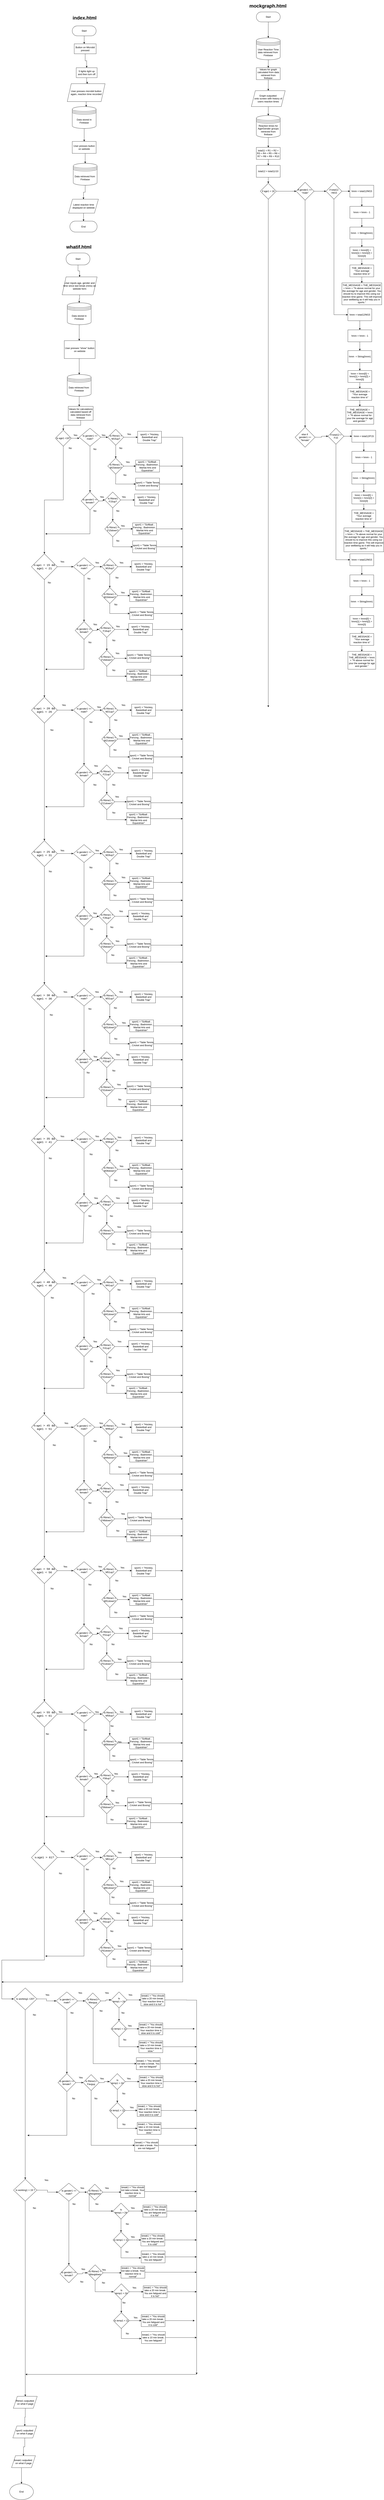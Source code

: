 <mxfile version="24.0.2" type="device">
  <diagram id="C5RBs43oDa-KdzZeNtuy" name="Page-1">
    <mxGraphModel dx="1772" dy="5342" grid="1" gridSize="10" guides="1" tooltips="1" connect="1" arrows="1" fold="1" page="1" pageScale="1" pageWidth="827" pageHeight="1169" math="0" shadow="0">
      <root>
        <mxCell id="WIyWlLk6GJQsqaUBKTNV-0" />
        <mxCell id="WIyWlLk6GJQsqaUBKTNV-1" parent="WIyWlLk6GJQsqaUBKTNV-0" />
        <mxCell id="NHSdD5cQyTbtL80OTe6L-10" value="Data stored in Firebase" style="shape=datastore;whiteSpace=wrap;html=1;" parent="WIyWlLk6GJQsqaUBKTNV-1" vertex="1">
          <mxGeometry x="385" y="-1145" width="120" height="110" as="geometry" />
        </mxCell>
        <mxCell id="NHSdD5cQyTbtL80OTe6L-12" value="" style="endArrow=classic;html=1;rounded=0;exitX=0.5;exitY=1;exitDx=0;exitDy=0;" parent="WIyWlLk6GJQsqaUBKTNV-1" source="NHSdD5cQyTbtL80OTe6L-10" edge="1">
          <mxGeometry width="50" height="50" relative="1" as="geometry">
            <mxPoint x="670" y="-1160" as="sourcePoint" />
            <mxPoint x="445" y="-970" as="targetPoint" />
          </mxGeometry>
        </mxCell>
        <mxCell id="NHSdD5cQyTbtL80OTe6L-14" value="Start" style="html=1;dashed=0;whiteSpace=wrap;shape=mxgraph.dfd.start" parent="WIyWlLk6GJQsqaUBKTNV-1" vertex="1">
          <mxGeometry x="385" y="-1550" width="120" height="50" as="geometry" />
        </mxCell>
        <mxCell id="NHSdD5cQyTbtL80OTe6L-16" value="User presses microbit button again, reaction time recorded" style="shape=parallelogram;perimeter=parallelogramPerimeter;whiteSpace=wrap;html=1;fixedSize=1;" parent="WIyWlLk6GJQsqaUBKTNV-1" vertex="1">
          <mxGeometry x="360" y="-1260" width="190" height="90" as="geometry" />
        </mxCell>
        <mxCell id="NHSdD5cQyTbtL80OTe6L-18" value="" style="endArrow=classic;html=1;rounded=0;exitX=0.5;exitY=1;exitDx=0;exitDy=0;entryX=0.583;entryY=0.009;entryDx=0;entryDy=0;entryPerimeter=0;" parent="WIyWlLk6GJQsqaUBKTNV-1" source="NHSdD5cQyTbtL80OTe6L-16" target="NHSdD5cQyTbtL80OTe6L-10" edge="1">
          <mxGeometry width="50" height="50" relative="1" as="geometry">
            <mxPoint x="670" y="-1260" as="sourcePoint" />
            <mxPoint x="720" y="-1310" as="targetPoint" />
          </mxGeometry>
        </mxCell>
        <mxCell id="NHSdD5cQyTbtL80OTe6L-19" value="Latest reaction time displayed on webiste" style="shape=parallelogram;perimeter=parallelogramPerimeter;whiteSpace=wrap;html=1;fixedSize=1;" parent="WIyWlLk6GJQsqaUBKTNV-1" vertex="1">
          <mxGeometry x="366.5" y="-680" width="150" height="70" as="geometry" />
        </mxCell>
        <mxCell id="NHSdD5cQyTbtL80OTe6L-20" value="" style="endArrow=classic;html=1;rounded=0;exitX=0.5;exitY=1;exitDx=0;exitDy=0;entryX=0.5;entryY=0;entryDx=0;entryDy=0;" parent="WIyWlLk6GJQsqaUBKTNV-1" target="NHSdD5cQyTbtL80OTe6L-36" edge="1">
          <mxGeometry width="50" height="50" relative="1" as="geometry">
            <mxPoint x="450" y="-920" as="sourcePoint" />
            <mxPoint x="450" y="-870" as="targetPoint" />
          </mxGeometry>
        </mxCell>
        <mxCell id="NHSdD5cQyTbtL80OTe6L-21" value="" style="endArrow=classic;html=1;rounded=0;" parent="WIyWlLk6GJQsqaUBKTNV-1" target="NHSdD5cQyTbtL80OTe6L-22" edge="1">
          <mxGeometry width="50" height="50" relative="1" as="geometry">
            <mxPoint x="442" y="-610" as="sourcePoint" />
            <mxPoint x="443" y="-730" as="targetPoint" />
          </mxGeometry>
        </mxCell>
        <mxCell id="NHSdD5cQyTbtL80OTe6L-22" value="End" style="html=1;dashed=0;whiteSpace=wrap;shape=mxgraph.dfd.start" parent="WIyWlLk6GJQsqaUBKTNV-1" vertex="1">
          <mxGeometry x="373" y="-570" width="137" height="55" as="geometry" />
        </mxCell>
        <mxCell id="NHSdD5cQyTbtL80OTe6L-23" value="" style="endArrow=classic;html=1;rounded=0;exitX=0.5;exitY=0.5;exitDx=0;exitDy=25;exitPerimeter=0;entryX=0.5;entryY=0;entryDx=0;entryDy=0;" parent="WIyWlLk6GJQsqaUBKTNV-1" source="NHSdD5cQyTbtL80OTe6L-14" edge="1">
          <mxGeometry width="50" height="50" relative="1" as="geometry">
            <mxPoint x="670" y="-1260" as="sourcePoint" />
            <mxPoint x="445" y="-1460" as="targetPoint" />
          </mxGeometry>
        </mxCell>
        <mxCell id="OBspKhG2qRy1ugCXbMx9-1" style="edgeStyle=orthogonalEdgeStyle;rounded=0;orthogonalLoop=1;jettySize=auto;html=1;entryX=0.5;entryY=0;entryDx=0;entryDy=0;" parent="WIyWlLk6GJQsqaUBKTNV-1" source="NHSdD5cQyTbtL80OTe6L-24" target="NHSdD5cQyTbtL80OTe6L-27" edge="1">
          <mxGeometry relative="1" as="geometry" />
        </mxCell>
        <mxCell id="NHSdD5cQyTbtL80OTe6L-24" value="Start" style="html=1;dashed=0;whiteSpace=wrap;shape=mxgraph.dfd.start" parent="WIyWlLk6GJQsqaUBKTNV-1" vertex="1">
          <mxGeometry x="354" y="-410" width="120" height="60" as="geometry" />
        </mxCell>
        <mxCell id="OBspKhG2qRy1ugCXbMx9-5" style="edgeStyle=orthogonalEdgeStyle;rounded=0;orthogonalLoop=1;jettySize=auto;html=1;entryX=0.5;entryY=0;entryDx=0;entryDy=0;" parent="WIyWlLk6GJQsqaUBKTNV-1" source="NHSdD5cQyTbtL80OTe6L-27" target="NHSdD5cQyTbtL80OTe6L-29" edge="1">
          <mxGeometry relative="1" as="geometry" />
        </mxCell>
        <mxCell id="NHSdD5cQyTbtL80OTe6L-27" value="User inputs age, gender and time since last break (mins) on website form" style="shape=parallelogram;perimeter=parallelogramPerimeter;whiteSpace=wrap;html=1;fixedSize=1;" parent="WIyWlLk6GJQsqaUBKTNV-1" vertex="1">
          <mxGeometry x="334" y="-290" width="176" height="90" as="geometry" />
        </mxCell>
        <mxCell id="NHSdD5cQyTbtL80OTe6L-29" value="Data stored in Firebase" style="shape=datastore;whiteSpace=wrap;html=1;" parent="WIyWlLk6GJQsqaUBKTNV-1" vertex="1">
          <mxGeometry x="360" y="-160" width="120" height="110" as="geometry" />
        </mxCell>
        <mxCell id="NHSdD5cQyTbtL80OTe6L-33" value="" style="endArrow=classic;html=1;rounded=0;exitX=0.5;exitY=1;exitDx=0;exitDy=0;" parent="WIyWlLk6GJQsqaUBKTNV-1" source="NHSdD5cQyTbtL80OTe6L-29" edge="1">
          <mxGeometry width="50" height="50" relative="1" as="geometry">
            <mxPoint x="390" y="-20" as="sourcePoint" />
            <mxPoint x="420" y="30" as="targetPoint" />
          </mxGeometry>
        </mxCell>
        <mxCell id="NHSdD5cQyTbtL80OTe6L-35" value="" style="endArrow=classic;html=1;rounded=0;exitX=0.5;exitY=1;exitDx=0;exitDy=0;" parent="WIyWlLk6GJQsqaUBKTNV-1" edge="1">
          <mxGeometry width="50" height="50" relative="1" as="geometry">
            <mxPoint x="420" y="120" as="sourcePoint" />
            <mxPoint x="420" y="200" as="targetPoint" />
          </mxGeometry>
        </mxCell>
        <mxCell id="2ilw5jreFIFjAD3knXBb-2" style="edgeStyle=orthogonalEdgeStyle;rounded=0;orthogonalLoop=1;jettySize=auto;html=1;" parent="WIyWlLk6GJQsqaUBKTNV-1" source="NHSdD5cQyTbtL80OTe6L-36" target="NHSdD5cQyTbtL80OTe6L-19" edge="1">
          <mxGeometry relative="1" as="geometry" />
        </mxCell>
        <mxCell id="NHSdD5cQyTbtL80OTe6L-36" value="Data retrieved from&amp;nbsp; Firebase" style="shape=datastore;whiteSpace=wrap;html=1;" parent="WIyWlLk6GJQsqaUBKTNV-1" vertex="1">
          <mxGeometry x="390" y="-860" width="120" height="110" as="geometry" />
        </mxCell>
        <mxCell id="NHSdD5cQyTbtL80OTe6L-39" value="Data retrieved from&amp;nbsp; Firebase" style="shape=datastore;whiteSpace=wrap;html=1;" parent="WIyWlLk6GJQsqaUBKTNV-1" vertex="1">
          <mxGeometry x="360" y="200" width="120" height="110" as="geometry" />
        </mxCell>
        <mxCell id="NHSdD5cQyTbtL80OTe6L-41" value="" style="endArrow=classic;html=1;rounded=0;exitX=0.5;exitY=1;exitDx=0;exitDy=0;" parent="WIyWlLk6GJQsqaUBKTNV-1" source="NHSdD5cQyTbtL80OTe6L-39" edge="1">
          <mxGeometry width="50" height="50" relative="1" as="geometry">
            <mxPoint x="420" y="320" as="sourcePoint" />
            <mxPoint x="420" y="360" as="targetPoint" />
          </mxGeometry>
        </mxCell>
        <mxCell id="2ilw5jreFIFjAD3knXBb-4" style="edgeStyle=orthogonalEdgeStyle;rounded=0;orthogonalLoop=1;jettySize=auto;html=1;entryX=0.5;entryY=0;entryDx=0;entryDy=0;" parent="WIyWlLk6GJQsqaUBKTNV-1" source="XXHvwXHr-cdNHjfTbPGT-3" target="XXHvwXHr-cdNHjfTbPGT-9" edge="1">
          <mxGeometry relative="1" as="geometry" />
        </mxCell>
        <mxCell id="XXHvwXHr-cdNHjfTbPGT-3" value="Is age1 &amp;lt;16?" style="rhombus;whiteSpace=wrap;html=1;" parent="WIyWlLk6GJQsqaUBKTNV-1" vertex="1">
          <mxGeometry x="300" y="480" width="80" height="80" as="geometry" />
        </mxCell>
        <mxCell id="XXHvwXHr-cdNHjfTbPGT-7" value="" style="endArrow=classic;html=1;rounded=0;exitX=1;exitY=0.5;exitDx=0;exitDy=0;" parent="WIyWlLk6GJQsqaUBKTNV-1" source="XXHvwXHr-cdNHjfTbPGT-3" edge="1">
          <mxGeometry width="50" height="50" relative="1" as="geometry">
            <mxPoint x="390" y="670" as="sourcePoint" />
            <mxPoint x="420" y="520" as="targetPoint" />
          </mxGeometry>
        </mxCell>
        <mxCell id="2ilw5jreFIFjAD3knXBb-6" style="edgeStyle=orthogonalEdgeStyle;rounded=0;orthogonalLoop=1;jettySize=auto;html=1;" parent="WIyWlLk6GJQsqaUBKTNV-1" source="XXHvwXHr-cdNHjfTbPGT-9" target="LMG-xXbuBPHUhCAYOOXZ-23" edge="1">
          <mxGeometry relative="1" as="geometry" />
        </mxCell>
        <mxCell id="XXHvwXHr-cdNHjfTbPGT-9" value="Is&amp;nbsp;age1&lt;span style=&quot;font-family: Consolas, &amp;quot;Courier New&amp;quot;, monospace; font-size: 14px;&quot;&gt; &amp;gt; &lt;/span&gt;&lt;span style=&quot;font-family: Consolas, &amp;quot;Courier New&amp;quot;, monospace; font-size: 14px;&quot;&gt;15&lt;/span&gt;&lt;span style=&quot;font-family: Consolas, &amp;quot;Courier New&amp;quot;, monospace; font-size: 14px;&quot;&gt; &amp;amp;&amp;amp; &lt;/span&gt;&lt;span style=&quot;font-family: Consolas, &amp;quot;Courier New&amp;quot;, monospace; font-size: 14px;&quot;&gt;age1&lt;/span&gt;&lt;span style=&quot;font-family: Consolas, &amp;quot;Courier New&amp;quot;, monospace; font-size: 14px;&quot;&gt; &amp;lt; &lt;/span&gt;&lt;span style=&quot;font-family: Consolas, &amp;quot;Courier New&amp;quot;, monospace; font-size: 14px;&quot;&gt;21&lt;/span&gt;" style="rhombus;whiteSpace=wrap;html=1;" parent="WIyWlLk6GJQsqaUBKTNV-1" vertex="1">
          <mxGeometry x="180" y="1100" width="130" height="130" as="geometry" />
        </mxCell>
        <mxCell id="XXHvwXHr-cdNHjfTbPGT-50" value="" style="endArrow=classic;html=1;rounded=0;exitX=1;exitY=0.5;exitDx=0;exitDy=0;entryX=0;entryY=0.5;entryDx=0;entryDy=0;" parent="WIyWlLk6GJQsqaUBKTNV-1" source="XXHvwXHr-cdNHjfTbPGT-9" target="XXHvwXHr-cdNHjfTbPGT-51" edge="1">
          <mxGeometry width="50" height="50" relative="1" as="geometry">
            <mxPoint x="510" y="1160" as="sourcePoint" />
            <mxPoint x="360" y="1140" as="targetPoint" />
            <Array as="points">
              <mxPoint x="320" y="1165" />
              <mxPoint x="350" y="1165" />
            </Array>
          </mxGeometry>
        </mxCell>
        <mxCell id="XXHvwXHr-cdNHjfTbPGT-51" value="Is gender1 == male?" style="rhombus;whiteSpace=wrap;html=1;" parent="WIyWlLk6GJQsqaUBKTNV-1" vertex="1">
          <mxGeometry x="390" y="1120" width="108.5" height="90" as="geometry" />
        </mxCell>
        <mxCell id="XXHvwXHr-cdNHjfTbPGT-52" value="" style="endArrow=classic;html=1;rounded=0;exitX=0.5;exitY=1;exitDx=0;exitDy=0;entryX=0.5;entryY=0;entryDx=0;entryDy=0;" parent="WIyWlLk6GJQsqaUBKTNV-1" source="XXHvwXHr-cdNHjfTbPGT-51" target="XXHvwXHr-cdNHjfTbPGT-53" edge="1">
          <mxGeometry width="50" height="50" relative="1" as="geometry">
            <mxPoint x="543.5" y="1180" as="sourcePoint" />
            <mxPoint x="444.5" y="1240" as="targetPoint" />
          </mxGeometry>
        </mxCell>
        <mxCell id="2ilw5jreFIFjAD3knXBb-18" style="edgeStyle=orthogonalEdgeStyle;rounded=0;orthogonalLoop=1;jettySize=auto;html=1;entryX=0;entryY=0.5;entryDx=0;entryDy=0;" parent="WIyWlLk6GJQsqaUBKTNV-1" source="XXHvwXHr-cdNHjfTbPGT-53" target="XXHvwXHr-cdNHjfTbPGT-84" edge="1">
          <mxGeometry relative="1" as="geometry" />
        </mxCell>
        <mxCell id="XXHvwXHr-cdNHjfTbPGT-53" value="Is gender1 == female?" style="rhombus;whiteSpace=wrap;html=1;" parent="WIyWlLk6GJQsqaUBKTNV-1" vertex="1">
          <mxGeometry x="399.63" y="1440" width="89.25" height="90" as="geometry" />
        </mxCell>
        <mxCell id="XXHvwXHr-cdNHjfTbPGT-55" value="" style="endArrow=classic;html=1;rounded=0;exitX=1;exitY=0.5;exitDx=0;exitDy=0;" parent="WIyWlLk6GJQsqaUBKTNV-1" source="XXHvwXHr-cdNHjfTbPGT-51" edge="1">
          <mxGeometry width="50" height="50" relative="1" as="geometry">
            <mxPoint x="543.5" y="1280" as="sourcePoint" />
            <mxPoint x="533.5" y="1165" as="targetPoint" />
          </mxGeometry>
        </mxCell>
        <mxCell id="XXHvwXHr-cdNHjfTbPGT-56" value="Is Rtime1 &amp;gt; M16up?" style="rhombus;whiteSpace=wrap;html=1;" parent="WIyWlLk6GJQsqaUBKTNV-1" vertex="1">
          <mxGeometry x="533.5" y="1125" width="80" height="80" as="geometry" />
        </mxCell>
        <mxCell id="XXHvwXHr-cdNHjfTbPGT-57" value="" style="endArrow=classic;html=1;rounded=0;exitX=0.5;exitY=1;exitDx=0;exitDy=0;" parent="WIyWlLk6GJQsqaUBKTNV-1" source="XXHvwXHr-cdNHjfTbPGT-56" edge="1">
          <mxGeometry width="50" height="50" relative="1" as="geometry">
            <mxPoint x="543.5" y="1210" as="sourcePoint" />
            <mxPoint x="573.5" y="1270" as="targetPoint" />
          </mxGeometry>
        </mxCell>
        <mxCell id="XXHvwXHr-cdNHjfTbPGT-58" value="Is Rtime1 &amp;lt; M16down?" style="rhombus;whiteSpace=wrap;html=1;" parent="WIyWlLk6GJQsqaUBKTNV-1" vertex="1">
          <mxGeometry x="533.5" y="1270" width="80" height="80" as="geometry" />
        </mxCell>
        <mxCell id="XXHvwXHr-cdNHjfTbPGT-59" value="" style="endArrow=classic;html=1;rounded=0;exitX=0.5;exitY=1;exitDx=0;exitDy=0;" parent="WIyWlLk6GJQsqaUBKTNV-1" source="XXHvwXHr-cdNHjfTbPGT-58" edge="1">
          <mxGeometry width="50" height="50" relative="1" as="geometry">
            <mxPoint x="543.5" y="1410" as="sourcePoint" />
            <mxPoint x="673.5" y="1400" as="targetPoint" />
            <Array as="points">
              <mxPoint x="573.5" y="1400" />
            </Array>
          </mxGeometry>
        </mxCell>
        <mxCell id="XXHvwXHr-cdNHjfTbPGT-60" value="" style="endArrow=classic;html=1;rounded=0;exitX=1;exitY=0.5;exitDx=0;exitDy=0;" parent="WIyWlLk6GJQsqaUBKTNV-1" source="XXHvwXHr-cdNHjfTbPGT-58" edge="1">
          <mxGeometry width="50" height="50" relative="1" as="geometry">
            <mxPoint x="543.5" y="1410" as="sourcePoint" />
            <mxPoint x="673.5" y="1310" as="targetPoint" />
          </mxGeometry>
        </mxCell>
        <mxCell id="XXHvwXHr-cdNHjfTbPGT-61" value="" style="endArrow=classic;html=1;rounded=0;exitX=1;exitY=0.5;exitDx=0;exitDy=0;" parent="WIyWlLk6GJQsqaUBKTNV-1" source="XXHvwXHr-cdNHjfTbPGT-56" edge="1">
          <mxGeometry width="50" height="50" relative="1" as="geometry">
            <mxPoint x="543.5" y="1410" as="sourcePoint" />
            <mxPoint x="683.5" y="1165" as="targetPoint" />
          </mxGeometry>
        </mxCell>
        <mxCell id="bECX10bsqh9UBboSUte2-247" style="edgeStyle=orthogonalEdgeStyle;rounded=0;orthogonalLoop=1;jettySize=auto;html=1;" parent="WIyWlLk6GJQsqaUBKTNV-1" source="XXHvwXHr-cdNHjfTbPGT-63" edge="1">
          <mxGeometry relative="1" as="geometry">
            <mxPoint x="940" y="1165" as="targetPoint" />
          </mxGeometry>
        </mxCell>
        <mxCell id="XXHvwXHr-cdNHjfTbPGT-63" value="sport1 = &quot;Hockey, Basketball and Double Trap&quot;" style="rounded=0;whiteSpace=wrap;html=1;" parent="WIyWlLk6GJQsqaUBKTNV-1" vertex="1">
          <mxGeometry x="683.5" y="1135" width="120" height="60" as="geometry" />
        </mxCell>
        <mxCell id="2ilw5jreFIFjAD3knXBb-0" style="edgeStyle=orthogonalEdgeStyle;rounded=0;orthogonalLoop=1;jettySize=auto;html=1;" parent="WIyWlLk6GJQsqaUBKTNV-1" source="XXHvwXHr-cdNHjfTbPGT-64" target="XXHvwXHr-cdNHjfTbPGT-65" edge="1">
          <mxGeometry relative="1" as="geometry" />
        </mxCell>
        <mxCell id="XXHvwXHr-cdNHjfTbPGT-64" value="Button on Microbit pressed" style="rounded=0;whiteSpace=wrap;html=1;" parent="WIyWlLk6GJQsqaUBKTNV-1" vertex="1">
          <mxGeometry x="395" y="-1460" width="110" height="50" as="geometry" />
        </mxCell>
        <mxCell id="XXHvwXHr-cdNHjfTbPGT-65" value="5 lights light up and then turn off" style="rounded=0;whiteSpace=wrap;html=1;" parent="WIyWlLk6GJQsqaUBKTNV-1" vertex="1">
          <mxGeometry x="405" y="-1340" width="105" height="50" as="geometry" />
        </mxCell>
        <mxCell id="XXHvwXHr-cdNHjfTbPGT-68" value="User presses button on website" style="rounded=0;whiteSpace=wrap;html=1;" parent="WIyWlLk6GJQsqaUBKTNV-1" vertex="1">
          <mxGeometry x="385" y="-970" width="120" height="60" as="geometry" />
        </mxCell>
        <mxCell id="XXHvwXHr-cdNHjfTbPGT-69" value="User presses &quot;show&quot; button on webiste" style="rounded=0;whiteSpace=wrap;html=1;" parent="WIyWlLk6GJQsqaUBKTNV-1" vertex="1">
          <mxGeometry x="345" y="30" width="155" height="90" as="geometry" />
        </mxCell>
        <mxCell id="2ilw5jreFIFjAD3knXBb-3" style="edgeStyle=orthogonalEdgeStyle;rounded=0;orthogonalLoop=1;jettySize=auto;html=1;entryX=0.5;entryY=0;entryDx=0;entryDy=0;" parent="WIyWlLk6GJQsqaUBKTNV-1" source="XXHvwXHr-cdNHjfTbPGT-70" target="XXHvwXHr-cdNHjfTbPGT-3" edge="1">
          <mxGeometry relative="1" as="geometry" />
        </mxCell>
        <mxCell id="XXHvwXHr-cdNHjfTbPGT-70" value="Values for calculations calculated based off data retrieved from firebase" style="rounded=0;whiteSpace=wrap;html=1;" parent="WIyWlLk6GJQsqaUBKTNV-1" vertex="1">
          <mxGeometry x="365" y="360" width="125" height="70" as="geometry" />
        </mxCell>
        <mxCell id="bECX10bsqh9UBboSUte2-248" style="edgeStyle=orthogonalEdgeStyle;rounded=0;orthogonalLoop=1;jettySize=auto;html=1;" parent="WIyWlLk6GJQsqaUBKTNV-1" source="XXHvwXHr-cdNHjfTbPGT-71" edge="1">
          <mxGeometry relative="1" as="geometry">
            <mxPoint x="940" y="1310" as="targetPoint" />
          </mxGeometry>
        </mxCell>
        <mxCell id="XXHvwXHr-cdNHjfTbPGT-71" value="sport1 = &quot;Softball , Fencing , Badminton , Martial Arts and Equestrian&quot;" style="rounded=0;whiteSpace=wrap;html=1;" parent="WIyWlLk6GJQsqaUBKTNV-1" vertex="1">
          <mxGeometry x="673.5" y="1280" width="120" height="60" as="geometry" />
        </mxCell>
        <mxCell id="bECX10bsqh9UBboSUte2-249" style="edgeStyle=orthogonalEdgeStyle;rounded=0;orthogonalLoop=1;jettySize=auto;html=1;" parent="WIyWlLk6GJQsqaUBKTNV-1" source="XXHvwXHr-cdNHjfTbPGT-72" edge="1">
          <mxGeometry relative="1" as="geometry">
            <mxPoint x="940" y="1400" as="targetPoint" />
          </mxGeometry>
        </mxCell>
        <mxCell id="XXHvwXHr-cdNHjfTbPGT-72" value="sport1 = &quot;Table Tennis , Cricket and Boxing&quot;" style="rounded=0;whiteSpace=wrap;html=1;" parent="WIyWlLk6GJQsqaUBKTNV-1" vertex="1">
          <mxGeometry x="673.5" y="1370" width="120" height="60" as="geometry" />
        </mxCell>
        <mxCell id="XXHvwXHr-cdNHjfTbPGT-84" value="Is Rtime1 &amp;gt; F16up?" style="rhombus;whiteSpace=wrap;html=1;" parent="WIyWlLk6GJQsqaUBKTNV-1" vertex="1">
          <mxGeometry x="518.5" y="1440" width="80" height="80" as="geometry" />
        </mxCell>
        <mxCell id="XXHvwXHr-cdNHjfTbPGT-85" value="" style="endArrow=classic;html=1;rounded=0;exitX=0.5;exitY=1;exitDx=0;exitDy=0;" parent="WIyWlLk6GJQsqaUBKTNV-1" source="XXHvwXHr-cdNHjfTbPGT-84" edge="1">
          <mxGeometry width="50" height="50" relative="1" as="geometry">
            <mxPoint x="528.5" y="1525" as="sourcePoint" />
            <mxPoint x="558.5" y="1585" as="targetPoint" />
          </mxGeometry>
        </mxCell>
        <mxCell id="XXHvwXHr-cdNHjfTbPGT-86" value="Is Rtime1 &amp;lt; F16down?" style="rhombus;whiteSpace=wrap;html=1;" parent="WIyWlLk6GJQsqaUBKTNV-1" vertex="1">
          <mxGeometry x="518.5" y="1585" width="80" height="80" as="geometry" />
        </mxCell>
        <mxCell id="XXHvwXHr-cdNHjfTbPGT-87" value="" style="endArrow=classic;html=1;rounded=0;exitX=0.5;exitY=1;exitDx=0;exitDy=0;" parent="WIyWlLk6GJQsqaUBKTNV-1" source="XXHvwXHr-cdNHjfTbPGT-86" edge="1">
          <mxGeometry width="50" height="50" relative="1" as="geometry">
            <mxPoint x="528.5" y="1725" as="sourcePoint" />
            <mxPoint x="658.5" y="1715" as="targetPoint" />
            <Array as="points">
              <mxPoint x="558.5" y="1715" />
            </Array>
          </mxGeometry>
        </mxCell>
        <mxCell id="XXHvwXHr-cdNHjfTbPGT-88" value="" style="endArrow=classic;html=1;rounded=0;exitX=1;exitY=0.5;exitDx=0;exitDy=0;" parent="WIyWlLk6GJQsqaUBKTNV-1" source="XXHvwXHr-cdNHjfTbPGT-86" edge="1">
          <mxGeometry width="50" height="50" relative="1" as="geometry">
            <mxPoint x="528.5" y="1725" as="sourcePoint" />
            <mxPoint x="658.5" y="1625" as="targetPoint" />
          </mxGeometry>
        </mxCell>
        <mxCell id="XXHvwXHr-cdNHjfTbPGT-89" value="" style="endArrow=classic;html=1;rounded=0;exitX=1;exitY=0.5;exitDx=0;exitDy=0;" parent="WIyWlLk6GJQsqaUBKTNV-1" source="XXHvwXHr-cdNHjfTbPGT-84" edge="1">
          <mxGeometry width="50" height="50" relative="1" as="geometry">
            <mxPoint x="528.5" y="1725" as="sourcePoint" />
            <mxPoint x="668.5" y="1480" as="targetPoint" />
          </mxGeometry>
        </mxCell>
        <mxCell id="bECX10bsqh9UBboSUte2-250" style="edgeStyle=orthogonalEdgeStyle;rounded=0;orthogonalLoop=1;jettySize=auto;html=1;" parent="WIyWlLk6GJQsqaUBKTNV-1" source="XXHvwXHr-cdNHjfTbPGT-90" edge="1">
          <mxGeometry relative="1" as="geometry">
            <mxPoint x="940" y="1480" as="targetPoint" />
          </mxGeometry>
        </mxCell>
        <mxCell id="XXHvwXHr-cdNHjfTbPGT-90" value="sport1 = &quot;Hockey, Basketball and Double Trap&quot;" style="rounded=0;whiteSpace=wrap;html=1;" parent="WIyWlLk6GJQsqaUBKTNV-1" vertex="1">
          <mxGeometry x="668.5" y="1450" width="120" height="60" as="geometry" />
        </mxCell>
        <mxCell id="bECX10bsqh9UBboSUte2-252" style="edgeStyle=orthogonalEdgeStyle;rounded=0;orthogonalLoop=1;jettySize=auto;html=1;" parent="WIyWlLk6GJQsqaUBKTNV-1" source="XXHvwXHr-cdNHjfTbPGT-91" edge="1">
          <mxGeometry relative="1" as="geometry">
            <mxPoint x="940" y="1710" as="targetPoint" />
          </mxGeometry>
        </mxCell>
        <mxCell id="XXHvwXHr-cdNHjfTbPGT-91" value="sport1 = &quot;Softball , Fencing , Badminton , Martial Arts and Equestrian&quot;" style="rounded=0;whiteSpace=wrap;html=1;" parent="WIyWlLk6GJQsqaUBKTNV-1" vertex="1">
          <mxGeometry x="658.5" y="1680" width="120" height="60" as="geometry" />
        </mxCell>
        <mxCell id="bECX10bsqh9UBboSUte2-251" style="edgeStyle=orthogonalEdgeStyle;rounded=0;orthogonalLoop=1;jettySize=auto;html=1;" parent="WIyWlLk6GJQsqaUBKTNV-1" source="XXHvwXHr-cdNHjfTbPGT-92" edge="1">
          <mxGeometry relative="1" as="geometry">
            <mxPoint x="940" y="1615" as="targetPoint" />
          </mxGeometry>
        </mxCell>
        <mxCell id="XXHvwXHr-cdNHjfTbPGT-92" value="sport1 = &quot;Table Tennis , Cricket and Boxing&quot;" style="rounded=0;whiteSpace=wrap;html=1;" parent="WIyWlLk6GJQsqaUBKTNV-1" vertex="1">
          <mxGeometry x="660" y="1585" width="120" height="60" as="geometry" />
        </mxCell>
        <mxCell id="LMG-xXbuBPHUhCAYOOXZ-0" value="Is gender1 == male?" style="rhombus;whiteSpace=wrap;html=1;" parent="WIyWlLk6GJQsqaUBKTNV-1" vertex="1">
          <mxGeometry x="420" y="470" width="108.5" height="90" as="geometry" />
        </mxCell>
        <mxCell id="LMG-xXbuBPHUhCAYOOXZ-1" value="" style="endArrow=classic;html=1;rounded=0;exitX=0.5;exitY=1;exitDx=0;exitDy=0;entryX=0.5;entryY=0;entryDx=0;entryDy=0;" parent="WIyWlLk6GJQsqaUBKTNV-1" source="LMG-xXbuBPHUhCAYOOXZ-0" target="LMG-xXbuBPHUhCAYOOXZ-2" edge="1">
          <mxGeometry width="50" height="50" relative="1" as="geometry">
            <mxPoint x="573.5" y="530" as="sourcePoint" />
            <mxPoint x="474.5" y="590" as="targetPoint" />
          </mxGeometry>
        </mxCell>
        <mxCell id="2ilw5jreFIFjAD3knXBb-16" style="edgeStyle=orthogonalEdgeStyle;rounded=0;orthogonalLoop=1;jettySize=auto;html=1;" parent="WIyWlLk6GJQsqaUBKTNV-1" source="LMG-xXbuBPHUhCAYOOXZ-2" target="LMG-xXbuBPHUhCAYOOXZ-14" edge="1">
          <mxGeometry relative="1" as="geometry" />
        </mxCell>
        <mxCell id="LMG-xXbuBPHUhCAYOOXZ-2" value="Is gender1 == female?" style="rhombus;whiteSpace=wrap;html=1;" parent="WIyWlLk6GJQsqaUBKTNV-1" vertex="1">
          <mxGeometry x="429.63" y="790" width="89.25" height="90" as="geometry" />
        </mxCell>
        <mxCell id="LMG-xXbuBPHUhCAYOOXZ-3" value="" style="endArrow=classic;html=1;rounded=0;exitX=1;exitY=0.5;exitDx=0;exitDy=0;" parent="WIyWlLk6GJQsqaUBKTNV-1" source="LMG-xXbuBPHUhCAYOOXZ-0" edge="1">
          <mxGeometry width="50" height="50" relative="1" as="geometry">
            <mxPoint x="573.5" y="630" as="sourcePoint" />
            <mxPoint x="563.5" y="515" as="targetPoint" />
          </mxGeometry>
        </mxCell>
        <mxCell id="LMG-xXbuBPHUhCAYOOXZ-4" value="Is Rtime1 &amp;gt; M15up?" style="rhombus;whiteSpace=wrap;html=1;" parent="WIyWlLk6GJQsqaUBKTNV-1" vertex="1">
          <mxGeometry x="563.5" y="475" width="80" height="80" as="geometry" />
        </mxCell>
        <mxCell id="LMG-xXbuBPHUhCAYOOXZ-5" value="" style="endArrow=classic;html=1;rounded=0;exitX=0.5;exitY=1;exitDx=0;exitDy=0;" parent="WIyWlLk6GJQsqaUBKTNV-1" source="LMG-xXbuBPHUhCAYOOXZ-4" edge="1">
          <mxGeometry width="50" height="50" relative="1" as="geometry">
            <mxPoint x="573.5" y="560" as="sourcePoint" />
            <mxPoint x="603.5" y="620" as="targetPoint" />
          </mxGeometry>
        </mxCell>
        <mxCell id="2ilw5jreFIFjAD3knXBb-22" style="edgeStyle=orthogonalEdgeStyle;rounded=0;orthogonalLoop=1;jettySize=auto;html=1;entryX=0;entryY=0.5;entryDx=0;entryDy=0;" parent="WIyWlLk6GJQsqaUBKTNV-1" source="LMG-xXbuBPHUhCAYOOXZ-6" target="LMG-xXbuBPHUhCAYOOXZ-11" edge="1">
          <mxGeometry relative="1" as="geometry" />
        </mxCell>
        <mxCell id="2ilw5jreFIFjAD3knXBb-27" style="edgeStyle=orthogonalEdgeStyle;rounded=0;orthogonalLoop=1;jettySize=auto;html=1;entryX=0;entryY=0.5;entryDx=0;entryDy=0;exitX=0.5;exitY=1;exitDx=0;exitDy=0;" parent="WIyWlLk6GJQsqaUBKTNV-1" source="LMG-xXbuBPHUhCAYOOXZ-6" target="LMG-xXbuBPHUhCAYOOXZ-12" edge="1">
          <mxGeometry relative="1" as="geometry">
            <mxPoint x="603.5" y="770" as="targetPoint" />
            <Array as="points">
              <mxPoint x="603" y="720" />
              <mxPoint x="603" y="750" />
            </Array>
          </mxGeometry>
        </mxCell>
        <mxCell id="LMG-xXbuBPHUhCAYOOXZ-6" value="Is Rtime1 &amp;lt; M15down?" style="rhombus;whiteSpace=wrap;html=1;" parent="WIyWlLk6GJQsqaUBKTNV-1" vertex="1">
          <mxGeometry x="563.5" y="620" width="80" height="80" as="geometry" />
        </mxCell>
        <mxCell id="LMG-xXbuBPHUhCAYOOXZ-9" value="" style="endArrow=classic;html=1;rounded=0;exitX=1;exitY=0.5;exitDx=0;exitDy=0;" parent="WIyWlLk6GJQsqaUBKTNV-1" source="LMG-xXbuBPHUhCAYOOXZ-4" edge="1">
          <mxGeometry width="50" height="50" relative="1" as="geometry">
            <mxPoint x="573.5" y="760" as="sourcePoint" />
            <mxPoint x="713.5" y="515" as="targetPoint" />
          </mxGeometry>
        </mxCell>
        <mxCell id="2ilw5jreFIFjAD3knXBb-7" style="edgeStyle=orthogonalEdgeStyle;rounded=0;orthogonalLoop=1;jettySize=auto;html=1;" parent="WIyWlLk6GJQsqaUBKTNV-1" source="LMG-xXbuBPHUhCAYOOXZ-10" edge="1">
          <mxGeometry relative="1" as="geometry">
            <mxPoint x="30" y="8270" as="targetPoint" />
            <Array as="points">
              <mxPoint x="940" y="515" />
              <mxPoint x="940" y="8270" />
            </Array>
          </mxGeometry>
        </mxCell>
        <mxCell id="LMG-xXbuBPHUhCAYOOXZ-10" value="sport1 = &quot;Hockey, Basketball and Double Trap&quot;" style="rounded=0;whiteSpace=wrap;html=1;" parent="WIyWlLk6GJQsqaUBKTNV-1" vertex="1">
          <mxGeometry x="713.5" y="485" width="120" height="60" as="geometry" />
        </mxCell>
        <mxCell id="bECX10bsqh9UBboSUte2-243" value="" style="edgeStyle=orthogonalEdgeStyle;rounded=0;orthogonalLoop=1;jettySize=auto;html=1;" parent="WIyWlLk6GJQsqaUBKTNV-1" source="LMG-xXbuBPHUhCAYOOXZ-11" edge="1">
          <mxGeometry relative="1" as="geometry">
            <mxPoint x="940" y="660" as="targetPoint" />
          </mxGeometry>
        </mxCell>
        <mxCell id="LMG-xXbuBPHUhCAYOOXZ-11" value="sport1 = &quot;Softball , Fencing , Badminton , Martial Arts and Equestrian&quot;" style="rounded=0;whiteSpace=wrap;html=1;" parent="WIyWlLk6GJQsqaUBKTNV-1" vertex="1">
          <mxGeometry x="703.5" y="630" width="120" height="60" as="geometry" />
        </mxCell>
        <mxCell id="bECX10bsqh9UBboSUte2-244" style="edgeStyle=orthogonalEdgeStyle;rounded=0;orthogonalLoop=1;jettySize=auto;html=1;" parent="WIyWlLk6GJQsqaUBKTNV-1" source="LMG-xXbuBPHUhCAYOOXZ-12" edge="1">
          <mxGeometry relative="1" as="geometry">
            <mxPoint x="940" y="750" as="targetPoint" />
          </mxGeometry>
        </mxCell>
        <mxCell id="LMG-xXbuBPHUhCAYOOXZ-12" value="sport1 = &quot;Table Tennis , Cricket and Boxing&quot;" style="rounded=0;whiteSpace=wrap;html=1;" parent="WIyWlLk6GJQsqaUBKTNV-1" vertex="1">
          <mxGeometry x="703.5" y="720" width="120" height="60" as="geometry" />
        </mxCell>
        <mxCell id="LMG-xXbuBPHUhCAYOOXZ-14" value="Is Rtime1 F15up?" style="rhombus;whiteSpace=wrap;html=1;" parent="WIyWlLk6GJQsqaUBKTNV-1" vertex="1">
          <mxGeometry x="548.5" y="790" width="80" height="80" as="geometry" />
        </mxCell>
        <mxCell id="LMG-xXbuBPHUhCAYOOXZ-15" value="" style="endArrow=classic;html=1;rounded=0;exitX=0.5;exitY=1;exitDx=0;exitDy=0;" parent="WIyWlLk6GJQsqaUBKTNV-1" source="LMG-xXbuBPHUhCAYOOXZ-14" edge="1">
          <mxGeometry width="50" height="50" relative="1" as="geometry">
            <mxPoint x="558.5" y="875" as="sourcePoint" />
            <mxPoint x="588.5" y="935" as="targetPoint" />
          </mxGeometry>
        </mxCell>
        <mxCell id="LMG-xXbuBPHUhCAYOOXZ-16" value="Is Rtime1 &amp;lt; F15down?" style="rhombus;whiteSpace=wrap;html=1;" parent="WIyWlLk6GJQsqaUBKTNV-1" vertex="1">
          <mxGeometry x="548.5" y="935" width="80" height="80" as="geometry" />
        </mxCell>
        <mxCell id="LMG-xXbuBPHUhCAYOOXZ-17" value="" style="endArrow=classic;html=1;rounded=0;exitX=0.5;exitY=1;exitDx=0;exitDy=0;" parent="WIyWlLk6GJQsqaUBKTNV-1" source="LMG-xXbuBPHUhCAYOOXZ-16" edge="1">
          <mxGeometry width="50" height="50" relative="1" as="geometry">
            <mxPoint x="558.5" y="1075" as="sourcePoint" />
            <mxPoint x="688.5" y="1065" as="targetPoint" />
            <Array as="points">
              <mxPoint x="588.5" y="1065" />
            </Array>
          </mxGeometry>
        </mxCell>
        <mxCell id="LMG-xXbuBPHUhCAYOOXZ-18" value="" style="endArrow=classic;html=1;rounded=0;exitX=1;exitY=0.5;exitDx=0;exitDy=0;" parent="WIyWlLk6GJQsqaUBKTNV-1" source="LMG-xXbuBPHUhCAYOOXZ-16" edge="1">
          <mxGeometry width="50" height="50" relative="1" as="geometry">
            <mxPoint x="558.5" y="1075" as="sourcePoint" />
            <mxPoint x="688.5" y="975" as="targetPoint" />
          </mxGeometry>
        </mxCell>
        <mxCell id="LMG-xXbuBPHUhCAYOOXZ-19" value="" style="endArrow=classic;html=1;rounded=0;exitX=1;exitY=0.5;exitDx=0;exitDy=0;" parent="WIyWlLk6GJQsqaUBKTNV-1" source="LMG-xXbuBPHUhCAYOOXZ-14" edge="1">
          <mxGeometry width="50" height="50" relative="1" as="geometry">
            <mxPoint x="558.5" y="1075" as="sourcePoint" />
            <mxPoint x="698.5" y="830" as="targetPoint" />
          </mxGeometry>
        </mxCell>
        <mxCell id="LMG-xXbuBPHUhCAYOOXZ-20" value="sport1 = &quot;Hockey, Basketball and Double Trap&quot;" style="rounded=0;whiteSpace=wrap;html=1;" parent="WIyWlLk6GJQsqaUBKTNV-1" vertex="1">
          <mxGeometry x="698.5" y="800" width="120" height="60" as="geometry" />
        </mxCell>
        <mxCell id="bECX10bsqh9UBboSUte2-245" style="edgeStyle=orthogonalEdgeStyle;rounded=0;orthogonalLoop=1;jettySize=auto;html=1;" parent="WIyWlLk6GJQsqaUBKTNV-1" source="LMG-xXbuBPHUhCAYOOXZ-21" edge="1">
          <mxGeometry relative="1" as="geometry">
            <mxPoint x="940" y="975" as="targetPoint" />
          </mxGeometry>
        </mxCell>
        <mxCell id="LMG-xXbuBPHUhCAYOOXZ-21" value="sport1 = &quot;Softball , Fencing , Badminton , Martial Arts and Equestrian&quot;" style="rounded=0;whiteSpace=wrap;html=1;" parent="WIyWlLk6GJQsqaUBKTNV-1" vertex="1">
          <mxGeometry x="688.5" y="945" width="120" height="60" as="geometry" />
        </mxCell>
        <mxCell id="bECX10bsqh9UBboSUte2-246" style="edgeStyle=orthogonalEdgeStyle;rounded=0;orthogonalLoop=1;jettySize=auto;html=1;" parent="WIyWlLk6GJQsqaUBKTNV-1" source="LMG-xXbuBPHUhCAYOOXZ-22" edge="1">
          <mxGeometry relative="1" as="geometry">
            <mxPoint x="940" y="1065" as="targetPoint" />
          </mxGeometry>
        </mxCell>
        <mxCell id="LMG-xXbuBPHUhCAYOOXZ-22" value="sport1 = &quot;Table Tennis , Cricket and Boxing&quot;" style="rounded=0;whiteSpace=wrap;html=1;" parent="WIyWlLk6GJQsqaUBKTNV-1" vertex="1">
          <mxGeometry x="688.5" y="1035" width="120" height="60" as="geometry" />
        </mxCell>
        <mxCell id="LMG-xXbuBPHUhCAYOOXZ-23" value="Is&amp;nbsp;age1&lt;span style=&quot;font-family: Consolas, &amp;quot;Courier New&amp;quot;, monospace; font-size: 14px;&quot;&gt; &amp;gt; 20&lt;/span&gt;&lt;span style=&quot;font-family: Consolas, &amp;quot;Courier New&amp;quot;, monospace; font-size: 14px;&quot;&gt;&amp;nbsp;&amp;amp;&amp;amp; &lt;/span&gt;&lt;span style=&quot;font-family: Consolas, &amp;quot;Courier New&amp;quot;, monospace; font-size: 14px;&quot;&gt;age1&lt;/span&gt;&lt;span style=&quot;font-family: Consolas, &amp;quot;Courier New&amp;quot;, monospace; font-size: 14px;&quot;&gt; &amp;lt; &lt;/span&gt;&lt;span style=&quot;font-family: Consolas, &amp;quot;Courier New&amp;quot;, monospace; font-size: 14px;&quot;&gt;26&lt;/span&gt;" style="rhombus;whiteSpace=wrap;html=1;" parent="WIyWlLk6GJQsqaUBKTNV-1" vertex="1">
          <mxGeometry x="180" y="1820" width="130" height="130" as="geometry" />
        </mxCell>
        <mxCell id="LMG-xXbuBPHUhCAYOOXZ-24" value="" style="endArrow=classic;html=1;rounded=0;exitX=0.5;exitY=1;exitDx=0;exitDy=0;" parent="WIyWlLk6GJQsqaUBKTNV-1" source="LMG-xXbuBPHUhCAYOOXZ-23" edge="1">
          <mxGeometry width="50" height="50" relative="1" as="geometry">
            <mxPoint x="540" y="1990" as="sourcePoint" />
            <mxPoint x="245" y="2540" as="targetPoint" />
          </mxGeometry>
        </mxCell>
        <mxCell id="LMG-xXbuBPHUhCAYOOXZ-25" value="" style="endArrow=classic;html=1;rounded=0;exitX=1;exitY=0.5;exitDx=0;exitDy=0;entryX=0;entryY=0.5;entryDx=0;entryDy=0;" parent="WIyWlLk6GJQsqaUBKTNV-1" source="LMG-xXbuBPHUhCAYOOXZ-23" target="LMG-xXbuBPHUhCAYOOXZ-26" edge="1">
          <mxGeometry width="50" height="50" relative="1" as="geometry">
            <mxPoint x="510" y="1880" as="sourcePoint" />
            <mxPoint x="360" y="1860" as="targetPoint" />
            <Array as="points">
              <mxPoint x="320" y="1885" />
              <mxPoint x="350" y="1885" />
            </Array>
          </mxGeometry>
        </mxCell>
        <mxCell id="LMG-xXbuBPHUhCAYOOXZ-26" value="Is gender1 == male?" style="rhombus;whiteSpace=wrap;html=1;" parent="WIyWlLk6GJQsqaUBKTNV-1" vertex="1">
          <mxGeometry x="390" y="1840" width="108.5" height="90" as="geometry" />
        </mxCell>
        <mxCell id="LMG-xXbuBPHUhCAYOOXZ-27" value="" style="endArrow=classic;html=1;rounded=0;exitX=0.5;exitY=1;exitDx=0;exitDy=0;entryX=0.5;entryY=0;entryDx=0;entryDy=0;" parent="WIyWlLk6GJQsqaUBKTNV-1" source="LMG-xXbuBPHUhCAYOOXZ-26" target="LMG-xXbuBPHUhCAYOOXZ-28" edge="1">
          <mxGeometry width="50" height="50" relative="1" as="geometry">
            <mxPoint x="543.5" y="1900" as="sourcePoint" />
            <mxPoint x="444.5" y="1960" as="targetPoint" />
          </mxGeometry>
        </mxCell>
        <mxCell id="2ilw5jreFIFjAD3knXBb-19" style="edgeStyle=orthogonalEdgeStyle;rounded=0;orthogonalLoop=1;jettySize=auto;html=1;entryX=0;entryY=0.5;entryDx=0;entryDy=0;" parent="WIyWlLk6GJQsqaUBKTNV-1" source="LMG-xXbuBPHUhCAYOOXZ-28" target="LMG-xXbuBPHUhCAYOOXZ-40" edge="1">
          <mxGeometry relative="1" as="geometry" />
        </mxCell>
        <mxCell id="LMG-xXbuBPHUhCAYOOXZ-28" value="Is gender1 == female?" style="rhombus;whiteSpace=wrap;html=1;" parent="WIyWlLk6GJQsqaUBKTNV-1" vertex="1">
          <mxGeometry x="399.63" y="2160" width="89.25" height="90" as="geometry" />
        </mxCell>
        <mxCell id="LMG-xXbuBPHUhCAYOOXZ-29" value="" style="endArrow=classic;html=1;rounded=0;exitX=1;exitY=0.5;exitDx=0;exitDy=0;" parent="WIyWlLk6GJQsqaUBKTNV-1" source="LMG-xXbuBPHUhCAYOOXZ-26" edge="1">
          <mxGeometry width="50" height="50" relative="1" as="geometry">
            <mxPoint x="543.5" y="2000" as="sourcePoint" />
            <mxPoint x="533.5" y="1885" as="targetPoint" />
          </mxGeometry>
        </mxCell>
        <mxCell id="LMG-xXbuBPHUhCAYOOXZ-30" value="Is Rtime1 &amp;gt; M21up?" style="rhombus;whiteSpace=wrap;html=1;" parent="WIyWlLk6GJQsqaUBKTNV-1" vertex="1">
          <mxGeometry x="533.5" y="1845" width="80" height="80" as="geometry" />
        </mxCell>
        <mxCell id="LMG-xXbuBPHUhCAYOOXZ-31" value="" style="endArrow=classic;html=1;rounded=0;exitX=0.5;exitY=1;exitDx=0;exitDy=0;" parent="WIyWlLk6GJQsqaUBKTNV-1" source="LMG-xXbuBPHUhCAYOOXZ-30" edge="1">
          <mxGeometry width="50" height="50" relative="1" as="geometry">
            <mxPoint x="543.5" y="1930" as="sourcePoint" />
            <mxPoint x="573.5" y="1990" as="targetPoint" />
          </mxGeometry>
        </mxCell>
        <mxCell id="LMG-xXbuBPHUhCAYOOXZ-32" value="Is Rtime1 &amp;lt; M21down?" style="rhombus;whiteSpace=wrap;html=1;" parent="WIyWlLk6GJQsqaUBKTNV-1" vertex="1">
          <mxGeometry x="533.5" y="1990" width="80" height="80" as="geometry" />
        </mxCell>
        <mxCell id="LMG-xXbuBPHUhCAYOOXZ-33" value="" style="endArrow=classic;html=1;rounded=0;exitX=0.5;exitY=1;exitDx=0;exitDy=0;" parent="WIyWlLk6GJQsqaUBKTNV-1" source="LMG-xXbuBPHUhCAYOOXZ-32" edge="1">
          <mxGeometry width="50" height="50" relative="1" as="geometry">
            <mxPoint x="543.5" y="2130" as="sourcePoint" />
            <mxPoint x="673.5" y="2120" as="targetPoint" />
            <Array as="points">
              <mxPoint x="573.5" y="2120" />
            </Array>
          </mxGeometry>
        </mxCell>
        <mxCell id="LMG-xXbuBPHUhCAYOOXZ-34" value="" style="endArrow=classic;html=1;rounded=0;exitX=1;exitY=0.5;exitDx=0;exitDy=0;" parent="WIyWlLk6GJQsqaUBKTNV-1" source="LMG-xXbuBPHUhCAYOOXZ-32" edge="1">
          <mxGeometry width="50" height="50" relative="1" as="geometry">
            <mxPoint x="543.5" y="2130" as="sourcePoint" />
            <mxPoint x="673.5" y="2030" as="targetPoint" />
          </mxGeometry>
        </mxCell>
        <mxCell id="LMG-xXbuBPHUhCAYOOXZ-35" value="" style="endArrow=classic;html=1;rounded=0;exitX=1;exitY=0.5;exitDx=0;exitDy=0;" parent="WIyWlLk6GJQsqaUBKTNV-1" source="LMG-xXbuBPHUhCAYOOXZ-30" edge="1">
          <mxGeometry width="50" height="50" relative="1" as="geometry">
            <mxPoint x="543.5" y="2130" as="sourcePoint" />
            <mxPoint x="683.5" y="1885" as="targetPoint" />
          </mxGeometry>
        </mxCell>
        <mxCell id="bECX10bsqh9UBboSUte2-253" style="edgeStyle=orthogonalEdgeStyle;rounded=0;orthogonalLoop=1;jettySize=auto;html=1;" parent="WIyWlLk6GJQsqaUBKTNV-1" source="LMG-xXbuBPHUhCAYOOXZ-36" edge="1">
          <mxGeometry relative="1" as="geometry">
            <mxPoint x="940" y="1885" as="targetPoint" />
          </mxGeometry>
        </mxCell>
        <mxCell id="LMG-xXbuBPHUhCAYOOXZ-36" value="sport1 = &quot;Hockey, Basketball and Double Trap&quot;" style="rounded=0;whiteSpace=wrap;html=1;" parent="WIyWlLk6GJQsqaUBKTNV-1" vertex="1">
          <mxGeometry x="683.5" y="1855" width="120" height="60" as="geometry" />
        </mxCell>
        <mxCell id="bECX10bsqh9UBboSUte2-254" style="edgeStyle=orthogonalEdgeStyle;rounded=0;orthogonalLoop=1;jettySize=auto;html=1;" parent="WIyWlLk6GJQsqaUBKTNV-1" source="LMG-xXbuBPHUhCAYOOXZ-37" edge="1">
          <mxGeometry relative="1" as="geometry">
            <mxPoint x="940" y="2030" as="targetPoint" />
          </mxGeometry>
        </mxCell>
        <mxCell id="LMG-xXbuBPHUhCAYOOXZ-37" value="sport1 = &quot;Softball , Fencing , Badminton , Martial Arts and Equestrian&quot;" style="rounded=0;whiteSpace=wrap;html=1;" parent="WIyWlLk6GJQsqaUBKTNV-1" vertex="1">
          <mxGeometry x="673.5" y="2000" width="120" height="60" as="geometry" />
        </mxCell>
        <mxCell id="bECX10bsqh9UBboSUte2-255" style="edgeStyle=orthogonalEdgeStyle;rounded=0;orthogonalLoop=1;jettySize=auto;html=1;" parent="WIyWlLk6GJQsqaUBKTNV-1" source="LMG-xXbuBPHUhCAYOOXZ-38" edge="1">
          <mxGeometry relative="1" as="geometry">
            <mxPoint x="940" y="2120" as="targetPoint" />
          </mxGeometry>
        </mxCell>
        <mxCell id="LMG-xXbuBPHUhCAYOOXZ-38" value="sport1 = &quot;Table Tennis , Cricket and Boxing&quot;" style="rounded=0;whiteSpace=wrap;html=1;" parent="WIyWlLk6GJQsqaUBKTNV-1" vertex="1">
          <mxGeometry x="673.5" y="2090" width="120" height="60" as="geometry" />
        </mxCell>
        <mxCell id="LMG-xXbuBPHUhCAYOOXZ-40" value="Is Rtime1 &amp;gt; F21up?" style="rhombus;whiteSpace=wrap;html=1;" parent="WIyWlLk6GJQsqaUBKTNV-1" vertex="1">
          <mxGeometry x="518.5" y="2160" width="80" height="80" as="geometry" />
        </mxCell>
        <mxCell id="LMG-xXbuBPHUhCAYOOXZ-41" value="" style="endArrow=classic;html=1;rounded=0;exitX=0.5;exitY=1;exitDx=0;exitDy=0;" parent="WIyWlLk6GJQsqaUBKTNV-1" source="LMG-xXbuBPHUhCAYOOXZ-40" edge="1">
          <mxGeometry width="50" height="50" relative="1" as="geometry">
            <mxPoint x="528.5" y="2245" as="sourcePoint" />
            <mxPoint x="558.5" y="2305" as="targetPoint" />
          </mxGeometry>
        </mxCell>
        <mxCell id="LMG-xXbuBPHUhCAYOOXZ-42" value="Is Rtime1 &amp;lt; F21down?" style="rhombus;whiteSpace=wrap;html=1;" parent="WIyWlLk6GJQsqaUBKTNV-1" vertex="1">
          <mxGeometry x="518.5" y="2305" width="80" height="80" as="geometry" />
        </mxCell>
        <mxCell id="LMG-xXbuBPHUhCAYOOXZ-43" value="" style="endArrow=classic;html=1;rounded=0;exitX=0.5;exitY=1;exitDx=0;exitDy=0;" parent="WIyWlLk6GJQsqaUBKTNV-1" source="LMG-xXbuBPHUhCAYOOXZ-42" edge="1">
          <mxGeometry width="50" height="50" relative="1" as="geometry">
            <mxPoint x="528.5" y="2445" as="sourcePoint" />
            <mxPoint x="658.5" y="2435" as="targetPoint" />
            <Array as="points">
              <mxPoint x="558.5" y="2435" />
            </Array>
          </mxGeometry>
        </mxCell>
        <mxCell id="LMG-xXbuBPHUhCAYOOXZ-44" value="" style="endArrow=classic;html=1;rounded=0;exitX=1;exitY=0.5;exitDx=0;exitDy=0;" parent="WIyWlLk6GJQsqaUBKTNV-1" source="LMG-xXbuBPHUhCAYOOXZ-42" edge="1">
          <mxGeometry width="50" height="50" relative="1" as="geometry">
            <mxPoint x="528.5" y="2445" as="sourcePoint" />
            <mxPoint x="658.5" y="2345" as="targetPoint" />
          </mxGeometry>
        </mxCell>
        <mxCell id="LMG-xXbuBPHUhCAYOOXZ-45" value="" style="endArrow=classic;html=1;rounded=0;exitX=1;exitY=0.5;exitDx=0;exitDy=0;" parent="WIyWlLk6GJQsqaUBKTNV-1" source="LMG-xXbuBPHUhCAYOOXZ-40" edge="1">
          <mxGeometry width="50" height="50" relative="1" as="geometry">
            <mxPoint x="528.5" y="2445" as="sourcePoint" />
            <mxPoint x="668.5" y="2200" as="targetPoint" />
          </mxGeometry>
        </mxCell>
        <mxCell id="bECX10bsqh9UBboSUte2-256" style="edgeStyle=orthogonalEdgeStyle;rounded=0;orthogonalLoop=1;jettySize=auto;html=1;" parent="WIyWlLk6GJQsqaUBKTNV-1" source="LMG-xXbuBPHUhCAYOOXZ-46" edge="1">
          <mxGeometry relative="1" as="geometry">
            <mxPoint x="940" y="2200" as="targetPoint" />
          </mxGeometry>
        </mxCell>
        <mxCell id="LMG-xXbuBPHUhCAYOOXZ-46" value="sport1 = &quot;Hockey, Basketball and Double Trap&quot;" style="rounded=0;whiteSpace=wrap;html=1;" parent="WIyWlLk6GJQsqaUBKTNV-1" vertex="1">
          <mxGeometry x="668.5" y="2170" width="120" height="60" as="geometry" />
        </mxCell>
        <mxCell id="bECX10bsqh9UBboSUte2-258" style="edgeStyle=orthogonalEdgeStyle;rounded=0;orthogonalLoop=1;jettySize=auto;html=1;" parent="WIyWlLk6GJQsqaUBKTNV-1" source="LMG-xXbuBPHUhCAYOOXZ-47" edge="1">
          <mxGeometry relative="1" as="geometry">
            <mxPoint x="940" y="2430" as="targetPoint" />
          </mxGeometry>
        </mxCell>
        <mxCell id="LMG-xXbuBPHUhCAYOOXZ-47" value="sport1 = &quot;Softball , Fencing , Badminton , Martial Arts and Equestrian&quot;" style="rounded=0;whiteSpace=wrap;html=1;" parent="WIyWlLk6GJQsqaUBKTNV-1" vertex="1">
          <mxGeometry x="658.5" y="2400" width="120" height="60" as="geometry" />
        </mxCell>
        <mxCell id="bECX10bsqh9UBboSUte2-257" style="edgeStyle=orthogonalEdgeStyle;rounded=0;orthogonalLoop=1;jettySize=auto;html=1;" parent="WIyWlLk6GJQsqaUBKTNV-1" source="LMG-xXbuBPHUhCAYOOXZ-48" edge="1">
          <mxGeometry relative="1" as="geometry">
            <mxPoint x="940" y="2350" as="targetPoint" />
          </mxGeometry>
        </mxCell>
        <mxCell id="LMG-xXbuBPHUhCAYOOXZ-48" value="sport1 = &quot;Table Tennis , Cricket and Boxing&quot;" style="rounded=0;whiteSpace=wrap;html=1;" parent="WIyWlLk6GJQsqaUBKTNV-1" vertex="1">
          <mxGeometry x="660" y="2320" width="120" height="60" as="geometry" />
        </mxCell>
        <mxCell id="LMG-xXbuBPHUhCAYOOXZ-49" value="Is&amp;nbsp;age1&lt;span style=&quot;font-family: Consolas, &amp;quot;Courier New&amp;quot;, monospace; font-size: 14px;&quot;&gt; &amp;gt; 25&lt;/span&gt;&lt;span style=&quot;font-family: Consolas, &amp;quot;Courier New&amp;quot;, monospace; font-size: 14px;&quot;&gt;&amp;nbsp;&amp;amp;&amp;amp; &lt;/span&gt;&lt;span style=&quot;font-family: Consolas, &amp;quot;Courier New&amp;quot;, monospace; font-size: 14px;&quot;&gt;age1&lt;/span&gt;&lt;span style=&quot;font-family: Consolas, &amp;quot;Courier New&amp;quot;, monospace; font-size: 14px;&quot;&gt; &amp;lt; 31&lt;/span&gt;" style="rhombus;whiteSpace=wrap;html=1;" parent="WIyWlLk6GJQsqaUBKTNV-1" vertex="1">
          <mxGeometry x="180" y="2540" width="130" height="130" as="geometry" />
        </mxCell>
        <mxCell id="LMG-xXbuBPHUhCAYOOXZ-50" value="" style="endArrow=classic;html=1;rounded=0;exitX=0.5;exitY=1;exitDx=0;exitDy=0;" parent="WIyWlLk6GJQsqaUBKTNV-1" source="LMG-xXbuBPHUhCAYOOXZ-49" edge="1">
          <mxGeometry width="50" height="50" relative="1" as="geometry">
            <mxPoint x="540" y="2710" as="sourcePoint" />
            <mxPoint x="245" y="3260" as="targetPoint" />
          </mxGeometry>
        </mxCell>
        <mxCell id="LMG-xXbuBPHUhCAYOOXZ-51" value="" style="endArrow=classic;html=1;rounded=0;exitX=1;exitY=0.5;exitDx=0;exitDy=0;entryX=0;entryY=0.5;entryDx=0;entryDy=0;" parent="WIyWlLk6GJQsqaUBKTNV-1" source="LMG-xXbuBPHUhCAYOOXZ-49" target="LMG-xXbuBPHUhCAYOOXZ-52" edge="1">
          <mxGeometry width="50" height="50" relative="1" as="geometry">
            <mxPoint x="510" y="2600" as="sourcePoint" />
            <mxPoint x="360" y="2580" as="targetPoint" />
            <Array as="points">
              <mxPoint x="320" y="2605" />
              <mxPoint x="350" y="2605" />
            </Array>
          </mxGeometry>
        </mxCell>
        <mxCell id="LMG-xXbuBPHUhCAYOOXZ-52" value="Is gender1 == male?" style="rhombus;whiteSpace=wrap;html=1;" parent="WIyWlLk6GJQsqaUBKTNV-1" vertex="1">
          <mxGeometry x="390" y="2560" width="108.5" height="90" as="geometry" />
        </mxCell>
        <mxCell id="LMG-xXbuBPHUhCAYOOXZ-53" value="" style="endArrow=classic;html=1;rounded=0;exitX=0.5;exitY=1;exitDx=0;exitDy=0;entryX=0.5;entryY=0;entryDx=0;entryDy=0;" parent="WIyWlLk6GJQsqaUBKTNV-1" source="LMG-xXbuBPHUhCAYOOXZ-52" target="LMG-xXbuBPHUhCAYOOXZ-54" edge="1">
          <mxGeometry width="50" height="50" relative="1" as="geometry">
            <mxPoint x="543.5" y="2620" as="sourcePoint" />
            <mxPoint x="444.5" y="2680" as="targetPoint" />
          </mxGeometry>
        </mxCell>
        <mxCell id="cesyXi0Jq4mJHM8NgN6z-1" style="edgeStyle=orthogonalEdgeStyle;rounded=0;orthogonalLoop=1;jettySize=auto;html=1;entryX=0;entryY=0.5;entryDx=0;entryDy=0;" parent="WIyWlLk6GJQsqaUBKTNV-1" source="LMG-xXbuBPHUhCAYOOXZ-54" target="LMG-xXbuBPHUhCAYOOXZ-66" edge="1">
          <mxGeometry relative="1" as="geometry" />
        </mxCell>
        <mxCell id="LMG-xXbuBPHUhCAYOOXZ-54" value="Is gender1 == female?" style="rhombus;whiteSpace=wrap;html=1;" parent="WIyWlLk6GJQsqaUBKTNV-1" vertex="1">
          <mxGeometry x="399.63" y="2880" width="89.25" height="90" as="geometry" />
        </mxCell>
        <mxCell id="LMG-xXbuBPHUhCAYOOXZ-55" value="" style="endArrow=classic;html=1;rounded=0;exitX=1;exitY=0.5;exitDx=0;exitDy=0;" parent="WIyWlLk6GJQsqaUBKTNV-1" source="LMG-xXbuBPHUhCAYOOXZ-52" edge="1">
          <mxGeometry width="50" height="50" relative="1" as="geometry">
            <mxPoint x="543.5" y="2720" as="sourcePoint" />
            <mxPoint x="533.5" y="2605" as="targetPoint" />
          </mxGeometry>
        </mxCell>
        <mxCell id="LMG-xXbuBPHUhCAYOOXZ-56" value="Is Rtime1 &amp;gt; M26up?" style="rhombus;whiteSpace=wrap;html=1;" parent="WIyWlLk6GJQsqaUBKTNV-1" vertex="1">
          <mxGeometry x="533.5" y="2565" width="80" height="80" as="geometry" />
        </mxCell>
        <mxCell id="LMG-xXbuBPHUhCAYOOXZ-57" value="" style="endArrow=classic;html=1;rounded=0;exitX=0.5;exitY=1;exitDx=0;exitDy=0;" parent="WIyWlLk6GJQsqaUBKTNV-1" source="LMG-xXbuBPHUhCAYOOXZ-56" edge="1">
          <mxGeometry width="50" height="50" relative="1" as="geometry">
            <mxPoint x="543.5" y="2650" as="sourcePoint" />
            <mxPoint x="573.5" y="2710" as="targetPoint" />
          </mxGeometry>
        </mxCell>
        <mxCell id="LMG-xXbuBPHUhCAYOOXZ-58" value="Is Rtime1 &amp;lt; M26down?" style="rhombus;whiteSpace=wrap;html=1;" parent="WIyWlLk6GJQsqaUBKTNV-1" vertex="1">
          <mxGeometry x="533.5" y="2710" width="80" height="80" as="geometry" />
        </mxCell>
        <mxCell id="LMG-xXbuBPHUhCAYOOXZ-59" value="" style="endArrow=classic;html=1;rounded=0;exitX=0.5;exitY=1;exitDx=0;exitDy=0;" parent="WIyWlLk6GJQsqaUBKTNV-1" source="LMG-xXbuBPHUhCAYOOXZ-58" edge="1">
          <mxGeometry width="50" height="50" relative="1" as="geometry">
            <mxPoint x="543.5" y="2850" as="sourcePoint" />
            <mxPoint x="673.5" y="2840" as="targetPoint" />
            <Array as="points">
              <mxPoint x="573.5" y="2840" />
            </Array>
          </mxGeometry>
        </mxCell>
        <mxCell id="LMG-xXbuBPHUhCAYOOXZ-60" value="" style="endArrow=classic;html=1;rounded=0;exitX=1;exitY=0.5;exitDx=0;exitDy=0;" parent="WIyWlLk6GJQsqaUBKTNV-1" source="LMG-xXbuBPHUhCAYOOXZ-58" edge="1">
          <mxGeometry width="50" height="50" relative="1" as="geometry">
            <mxPoint x="543.5" y="2850" as="sourcePoint" />
            <mxPoint x="673.5" y="2750" as="targetPoint" />
          </mxGeometry>
        </mxCell>
        <mxCell id="LMG-xXbuBPHUhCAYOOXZ-61" value="" style="endArrow=classic;html=1;rounded=0;exitX=1;exitY=0.5;exitDx=0;exitDy=0;" parent="WIyWlLk6GJQsqaUBKTNV-1" source="LMG-xXbuBPHUhCAYOOXZ-56" edge="1">
          <mxGeometry width="50" height="50" relative="1" as="geometry">
            <mxPoint x="543.5" y="2850" as="sourcePoint" />
            <mxPoint x="683.5" y="2605" as="targetPoint" />
          </mxGeometry>
        </mxCell>
        <mxCell id="bECX10bsqh9UBboSUte2-259" style="edgeStyle=orthogonalEdgeStyle;rounded=0;orthogonalLoop=1;jettySize=auto;html=1;" parent="WIyWlLk6GJQsqaUBKTNV-1" source="LMG-xXbuBPHUhCAYOOXZ-62" edge="1">
          <mxGeometry relative="1" as="geometry">
            <mxPoint x="940" y="2605" as="targetPoint" />
          </mxGeometry>
        </mxCell>
        <mxCell id="LMG-xXbuBPHUhCAYOOXZ-62" value="sport1 = &quot;Hockey, Basketball and Double Trap&quot;" style="rounded=0;whiteSpace=wrap;html=1;" parent="WIyWlLk6GJQsqaUBKTNV-1" vertex="1">
          <mxGeometry x="683.5" y="2575" width="120" height="60" as="geometry" />
        </mxCell>
        <mxCell id="bECX10bsqh9UBboSUte2-260" style="edgeStyle=orthogonalEdgeStyle;rounded=0;orthogonalLoop=1;jettySize=auto;html=1;" parent="WIyWlLk6GJQsqaUBKTNV-1" source="LMG-xXbuBPHUhCAYOOXZ-63" edge="1">
          <mxGeometry relative="1" as="geometry">
            <mxPoint x="940" y="2750" as="targetPoint" />
          </mxGeometry>
        </mxCell>
        <mxCell id="LMG-xXbuBPHUhCAYOOXZ-63" value="sport1 = &quot;Softball , Fencing , Badminton , Martial Arts and Equestrian&quot;" style="rounded=0;whiteSpace=wrap;html=1;" parent="WIyWlLk6GJQsqaUBKTNV-1" vertex="1">
          <mxGeometry x="673.5" y="2720" width="120" height="60" as="geometry" />
        </mxCell>
        <mxCell id="bECX10bsqh9UBboSUte2-261" style="edgeStyle=orthogonalEdgeStyle;rounded=0;orthogonalLoop=1;jettySize=auto;html=1;" parent="WIyWlLk6GJQsqaUBKTNV-1" source="LMG-xXbuBPHUhCAYOOXZ-64" edge="1">
          <mxGeometry relative="1" as="geometry">
            <mxPoint x="940" y="2840" as="targetPoint" />
          </mxGeometry>
        </mxCell>
        <mxCell id="LMG-xXbuBPHUhCAYOOXZ-64" value="sport1 = &quot;Table Tennis , Cricket and Boxing&quot;" style="rounded=0;whiteSpace=wrap;html=1;" parent="WIyWlLk6GJQsqaUBKTNV-1" vertex="1">
          <mxGeometry x="673.5" y="2810" width="120" height="60" as="geometry" />
        </mxCell>
        <mxCell id="LMG-xXbuBPHUhCAYOOXZ-66" value="Is Rtime1 &amp;gt; F26up?" style="rhombus;whiteSpace=wrap;html=1;" parent="WIyWlLk6GJQsqaUBKTNV-1" vertex="1">
          <mxGeometry x="518.5" y="2880" width="80" height="80" as="geometry" />
        </mxCell>
        <mxCell id="LMG-xXbuBPHUhCAYOOXZ-67" value="" style="endArrow=classic;html=1;rounded=0;exitX=0.5;exitY=1;exitDx=0;exitDy=0;" parent="WIyWlLk6GJQsqaUBKTNV-1" source="LMG-xXbuBPHUhCAYOOXZ-66" edge="1">
          <mxGeometry width="50" height="50" relative="1" as="geometry">
            <mxPoint x="528.5" y="2965" as="sourcePoint" />
            <mxPoint x="558.5" y="3025" as="targetPoint" />
          </mxGeometry>
        </mxCell>
        <mxCell id="LMG-xXbuBPHUhCAYOOXZ-68" value="Is Rtime1 &amp;lt; F26down?" style="rhombus;whiteSpace=wrap;html=1;" parent="WIyWlLk6GJQsqaUBKTNV-1" vertex="1">
          <mxGeometry x="518.5" y="3025" width="80" height="80" as="geometry" />
        </mxCell>
        <mxCell id="LMG-xXbuBPHUhCAYOOXZ-69" value="" style="endArrow=classic;html=1;rounded=0;exitX=0.5;exitY=1;exitDx=0;exitDy=0;" parent="WIyWlLk6GJQsqaUBKTNV-1" source="LMG-xXbuBPHUhCAYOOXZ-68" edge="1">
          <mxGeometry width="50" height="50" relative="1" as="geometry">
            <mxPoint x="528.5" y="3165" as="sourcePoint" />
            <mxPoint x="658.5" y="3155" as="targetPoint" />
            <Array as="points">
              <mxPoint x="558.5" y="3155" />
            </Array>
          </mxGeometry>
        </mxCell>
        <mxCell id="LMG-xXbuBPHUhCAYOOXZ-70" value="" style="endArrow=classic;html=1;rounded=0;exitX=1;exitY=0.5;exitDx=0;exitDy=0;" parent="WIyWlLk6GJQsqaUBKTNV-1" source="LMG-xXbuBPHUhCAYOOXZ-68" edge="1">
          <mxGeometry width="50" height="50" relative="1" as="geometry">
            <mxPoint x="528.5" y="3165" as="sourcePoint" />
            <mxPoint x="658.5" y="3065" as="targetPoint" />
          </mxGeometry>
        </mxCell>
        <mxCell id="LMG-xXbuBPHUhCAYOOXZ-71" value="" style="endArrow=classic;html=1;rounded=0;exitX=1;exitY=0.5;exitDx=0;exitDy=0;" parent="WIyWlLk6GJQsqaUBKTNV-1" source="LMG-xXbuBPHUhCAYOOXZ-66" edge="1">
          <mxGeometry width="50" height="50" relative="1" as="geometry">
            <mxPoint x="528.5" y="3165" as="sourcePoint" />
            <mxPoint x="668.5" y="2920" as="targetPoint" />
          </mxGeometry>
        </mxCell>
        <mxCell id="bECX10bsqh9UBboSUte2-262" style="edgeStyle=orthogonalEdgeStyle;rounded=0;orthogonalLoop=1;jettySize=auto;html=1;" parent="WIyWlLk6GJQsqaUBKTNV-1" source="LMG-xXbuBPHUhCAYOOXZ-72" edge="1">
          <mxGeometry relative="1" as="geometry">
            <mxPoint x="940" y="2920" as="targetPoint" />
          </mxGeometry>
        </mxCell>
        <mxCell id="LMG-xXbuBPHUhCAYOOXZ-72" value="sport1 = &quot;Hockey, Basketball and Double Trap&quot;" style="rounded=0;whiteSpace=wrap;html=1;" parent="WIyWlLk6GJQsqaUBKTNV-1" vertex="1">
          <mxGeometry x="668.5" y="2890" width="120" height="60" as="geometry" />
        </mxCell>
        <mxCell id="bECX10bsqh9UBboSUte2-264" style="edgeStyle=orthogonalEdgeStyle;rounded=0;orthogonalLoop=1;jettySize=auto;html=1;" parent="WIyWlLk6GJQsqaUBKTNV-1" source="LMG-xXbuBPHUhCAYOOXZ-73" edge="1">
          <mxGeometry relative="1" as="geometry">
            <mxPoint x="940" y="3150" as="targetPoint" />
          </mxGeometry>
        </mxCell>
        <mxCell id="LMG-xXbuBPHUhCAYOOXZ-73" value="sport1 = &quot;Softball , Fencing , Badminton , Martial Arts and Equestrian&quot;" style="rounded=0;whiteSpace=wrap;html=1;" parent="WIyWlLk6GJQsqaUBKTNV-1" vertex="1">
          <mxGeometry x="658.5" y="3120" width="120" height="60" as="geometry" />
        </mxCell>
        <mxCell id="bECX10bsqh9UBboSUte2-263" style="edgeStyle=orthogonalEdgeStyle;rounded=0;orthogonalLoop=1;jettySize=auto;html=1;" parent="WIyWlLk6GJQsqaUBKTNV-1" source="LMG-xXbuBPHUhCAYOOXZ-74" edge="1">
          <mxGeometry relative="1" as="geometry">
            <mxPoint x="940" y="3065" as="targetPoint" />
          </mxGeometry>
        </mxCell>
        <mxCell id="LMG-xXbuBPHUhCAYOOXZ-74" value="sport1 = &quot;Table Tennis , Cricket and Boxing&quot;" style="rounded=0;whiteSpace=wrap;html=1;" parent="WIyWlLk6GJQsqaUBKTNV-1" vertex="1">
          <mxGeometry x="660" y="3035" width="120" height="60" as="geometry" />
        </mxCell>
        <mxCell id="LMG-xXbuBPHUhCAYOOXZ-75" value="Is&amp;nbsp;age1&lt;span style=&quot;font-family: Consolas, &amp;quot;Courier New&amp;quot;, monospace; font-size: 14px;&quot;&gt; &amp;gt; 30&lt;/span&gt;&lt;span style=&quot;font-family: Consolas, &amp;quot;Courier New&amp;quot;, monospace; font-size: 14px;&quot;&gt;&amp;nbsp;&amp;amp;&amp;amp; &lt;/span&gt;&lt;span style=&quot;font-family: Consolas, &amp;quot;Courier New&amp;quot;, monospace; font-size: 14px;&quot;&gt;age1&lt;/span&gt;&lt;span style=&quot;font-family: Consolas, &amp;quot;Courier New&amp;quot;, monospace; font-size: 14px;&quot;&gt; &amp;lt; 36&lt;/span&gt;" style="rhombus;whiteSpace=wrap;html=1;" parent="WIyWlLk6GJQsqaUBKTNV-1" vertex="1">
          <mxGeometry x="180" y="3260" width="130" height="130" as="geometry" />
        </mxCell>
        <mxCell id="LMG-xXbuBPHUhCAYOOXZ-76" value="" style="endArrow=classic;html=1;rounded=0;exitX=0.5;exitY=1;exitDx=0;exitDy=0;" parent="WIyWlLk6GJQsqaUBKTNV-1" source="LMG-xXbuBPHUhCAYOOXZ-75" edge="1">
          <mxGeometry width="50" height="50" relative="1" as="geometry">
            <mxPoint x="540" y="3430" as="sourcePoint" />
            <mxPoint x="245" y="3980" as="targetPoint" />
          </mxGeometry>
        </mxCell>
        <mxCell id="LMG-xXbuBPHUhCAYOOXZ-77" value="" style="endArrow=classic;html=1;rounded=0;exitX=1;exitY=0.5;exitDx=0;exitDy=0;entryX=0;entryY=0.5;entryDx=0;entryDy=0;" parent="WIyWlLk6GJQsqaUBKTNV-1" source="LMG-xXbuBPHUhCAYOOXZ-75" target="LMG-xXbuBPHUhCAYOOXZ-78" edge="1">
          <mxGeometry width="50" height="50" relative="1" as="geometry">
            <mxPoint x="510" y="3320" as="sourcePoint" />
            <mxPoint x="360" y="3300" as="targetPoint" />
            <Array as="points">
              <mxPoint x="320" y="3325" />
              <mxPoint x="350" y="3325" />
            </Array>
          </mxGeometry>
        </mxCell>
        <mxCell id="LMG-xXbuBPHUhCAYOOXZ-78" value="Is gender1 == male?" style="rhombus;whiteSpace=wrap;html=1;" parent="WIyWlLk6GJQsqaUBKTNV-1" vertex="1">
          <mxGeometry x="390" y="3280" width="108.5" height="90" as="geometry" />
        </mxCell>
        <mxCell id="LMG-xXbuBPHUhCAYOOXZ-79" value="" style="endArrow=classic;html=1;rounded=0;exitX=0.5;exitY=1;exitDx=0;exitDy=0;entryX=0.5;entryY=0;entryDx=0;entryDy=0;" parent="WIyWlLk6GJQsqaUBKTNV-1" source="LMG-xXbuBPHUhCAYOOXZ-78" target="LMG-xXbuBPHUhCAYOOXZ-80" edge="1">
          <mxGeometry width="50" height="50" relative="1" as="geometry">
            <mxPoint x="543.5" y="3340" as="sourcePoint" />
            <mxPoint x="444.5" y="3400" as="targetPoint" />
          </mxGeometry>
        </mxCell>
        <mxCell id="cesyXi0Jq4mJHM8NgN6z-3" style="edgeStyle=orthogonalEdgeStyle;rounded=0;orthogonalLoop=1;jettySize=auto;html=1;entryX=0;entryY=0.5;entryDx=0;entryDy=0;" parent="WIyWlLk6GJQsqaUBKTNV-1" source="LMG-xXbuBPHUhCAYOOXZ-80" target="LMG-xXbuBPHUhCAYOOXZ-92" edge="1">
          <mxGeometry relative="1" as="geometry" />
        </mxCell>
        <mxCell id="LMG-xXbuBPHUhCAYOOXZ-80" value="Is gender1 == female?" style="rhombus;whiteSpace=wrap;html=1;" parent="WIyWlLk6GJQsqaUBKTNV-1" vertex="1">
          <mxGeometry x="399.63" y="3600" width="89.25" height="90" as="geometry" />
        </mxCell>
        <mxCell id="LMG-xXbuBPHUhCAYOOXZ-81" value="" style="endArrow=classic;html=1;rounded=0;exitX=1;exitY=0.5;exitDx=0;exitDy=0;" parent="WIyWlLk6GJQsqaUBKTNV-1" source="LMG-xXbuBPHUhCAYOOXZ-78" edge="1">
          <mxGeometry width="50" height="50" relative="1" as="geometry">
            <mxPoint x="543.5" y="3440" as="sourcePoint" />
            <mxPoint x="533.5" y="3325" as="targetPoint" />
          </mxGeometry>
        </mxCell>
        <mxCell id="LMG-xXbuBPHUhCAYOOXZ-82" value="Is Rtime1 &amp;gt; M31up?" style="rhombus;whiteSpace=wrap;html=1;" parent="WIyWlLk6GJQsqaUBKTNV-1" vertex="1">
          <mxGeometry x="533.5" y="3285" width="80" height="80" as="geometry" />
        </mxCell>
        <mxCell id="LMG-xXbuBPHUhCAYOOXZ-83" value="" style="endArrow=classic;html=1;rounded=0;exitX=0.5;exitY=1;exitDx=0;exitDy=0;" parent="WIyWlLk6GJQsqaUBKTNV-1" source="LMG-xXbuBPHUhCAYOOXZ-82" edge="1">
          <mxGeometry width="50" height="50" relative="1" as="geometry">
            <mxPoint x="543.5" y="3370" as="sourcePoint" />
            <mxPoint x="573.5" y="3430" as="targetPoint" />
          </mxGeometry>
        </mxCell>
        <mxCell id="LMG-xXbuBPHUhCAYOOXZ-84" value="Is Rtime1 &amp;lt; M31down?" style="rhombus;whiteSpace=wrap;html=1;" parent="WIyWlLk6GJQsqaUBKTNV-1" vertex="1">
          <mxGeometry x="533.5" y="3430" width="80" height="80" as="geometry" />
        </mxCell>
        <mxCell id="LMG-xXbuBPHUhCAYOOXZ-85" value="" style="endArrow=classic;html=1;rounded=0;exitX=0.5;exitY=1;exitDx=0;exitDy=0;" parent="WIyWlLk6GJQsqaUBKTNV-1" source="LMG-xXbuBPHUhCAYOOXZ-84" edge="1">
          <mxGeometry width="50" height="50" relative="1" as="geometry">
            <mxPoint x="543.5" y="3570" as="sourcePoint" />
            <mxPoint x="673.5" y="3560" as="targetPoint" />
            <Array as="points">
              <mxPoint x="573.5" y="3560" />
            </Array>
          </mxGeometry>
        </mxCell>
        <mxCell id="LMG-xXbuBPHUhCAYOOXZ-86" value="" style="endArrow=classic;html=1;rounded=0;exitX=1;exitY=0.5;exitDx=0;exitDy=0;" parent="WIyWlLk6GJQsqaUBKTNV-1" source="LMG-xXbuBPHUhCAYOOXZ-84" edge="1">
          <mxGeometry width="50" height="50" relative="1" as="geometry">
            <mxPoint x="543.5" y="3570" as="sourcePoint" />
            <mxPoint x="673.5" y="3470" as="targetPoint" />
          </mxGeometry>
        </mxCell>
        <mxCell id="LMG-xXbuBPHUhCAYOOXZ-87" value="" style="endArrow=classic;html=1;rounded=0;exitX=1;exitY=0.5;exitDx=0;exitDy=0;" parent="WIyWlLk6GJQsqaUBKTNV-1" source="LMG-xXbuBPHUhCAYOOXZ-82" edge="1">
          <mxGeometry width="50" height="50" relative="1" as="geometry">
            <mxPoint x="543.5" y="3570" as="sourcePoint" />
            <mxPoint x="683.5" y="3325" as="targetPoint" />
          </mxGeometry>
        </mxCell>
        <mxCell id="bECX10bsqh9UBboSUte2-265" style="edgeStyle=orthogonalEdgeStyle;rounded=0;orthogonalLoop=1;jettySize=auto;html=1;" parent="WIyWlLk6GJQsqaUBKTNV-1" source="LMG-xXbuBPHUhCAYOOXZ-88" edge="1">
          <mxGeometry relative="1" as="geometry">
            <mxPoint x="940" y="3325" as="targetPoint" />
          </mxGeometry>
        </mxCell>
        <mxCell id="LMG-xXbuBPHUhCAYOOXZ-88" value="sport1 = &quot;Hockey, Basketball and Double Trap&quot;" style="rounded=0;whiteSpace=wrap;html=1;" parent="WIyWlLk6GJQsqaUBKTNV-1" vertex="1">
          <mxGeometry x="683.5" y="3295" width="120" height="60" as="geometry" />
        </mxCell>
        <mxCell id="bECX10bsqh9UBboSUte2-266" style="edgeStyle=orthogonalEdgeStyle;rounded=0;orthogonalLoop=1;jettySize=auto;html=1;" parent="WIyWlLk6GJQsqaUBKTNV-1" source="LMG-xXbuBPHUhCAYOOXZ-89" edge="1">
          <mxGeometry relative="1" as="geometry">
            <mxPoint x="940" y="3470" as="targetPoint" />
          </mxGeometry>
        </mxCell>
        <mxCell id="LMG-xXbuBPHUhCAYOOXZ-89" value="sport1 = &quot;Softball , Fencing , Badminton , Martial Arts and Equestrian&quot;" style="rounded=0;whiteSpace=wrap;html=1;" parent="WIyWlLk6GJQsqaUBKTNV-1" vertex="1">
          <mxGeometry x="673.5" y="3440" width="120" height="60" as="geometry" />
        </mxCell>
        <mxCell id="bECX10bsqh9UBboSUte2-268" style="edgeStyle=orthogonalEdgeStyle;rounded=0;orthogonalLoop=1;jettySize=auto;html=1;" parent="WIyWlLk6GJQsqaUBKTNV-1" source="LMG-xXbuBPHUhCAYOOXZ-90" edge="1">
          <mxGeometry relative="1" as="geometry">
            <mxPoint x="940" y="3560" as="targetPoint" />
          </mxGeometry>
        </mxCell>
        <mxCell id="LMG-xXbuBPHUhCAYOOXZ-90" value="sport1 = &quot;Table Tennis , Cricket and Boxing&quot;" style="rounded=0;whiteSpace=wrap;html=1;" parent="WIyWlLk6GJQsqaUBKTNV-1" vertex="1">
          <mxGeometry x="673.5" y="3530" width="120" height="60" as="geometry" />
        </mxCell>
        <mxCell id="LMG-xXbuBPHUhCAYOOXZ-92" value="Is Rtime1 &amp;gt; F31up?" style="rhombus;whiteSpace=wrap;html=1;" parent="WIyWlLk6GJQsqaUBKTNV-1" vertex="1">
          <mxGeometry x="518.5" y="3600" width="80" height="80" as="geometry" />
        </mxCell>
        <mxCell id="LMG-xXbuBPHUhCAYOOXZ-93" value="" style="endArrow=classic;html=1;rounded=0;exitX=0.5;exitY=1;exitDx=0;exitDy=0;" parent="WIyWlLk6GJQsqaUBKTNV-1" source="LMG-xXbuBPHUhCAYOOXZ-92" edge="1">
          <mxGeometry width="50" height="50" relative="1" as="geometry">
            <mxPoint x="528.5" y="3685" as="sourcePoint" />
            <mxPoint x="558.5" y="3745" as="targetPoint" />
          </mxGeometry>
        </mxCell>
        <mxCell id="LMG-xXbuBPHUhCAYOOXZ-94" value="Is Rtime1 &amp;lt; F31down?" style="rhombus;whiteSpace=wrap;html=1;" parent="WIyWlLk6GJQsqaUBKTNV-1" vertex="1">
          <mxGeometry x="518.5" y="3745" width="80" height="80" as="geometry" />
        </mxCell>
        <mxCell id="LMG-xXbuBPHUhCAYOOXZ-95" value="" style="endArrow=classic;html=1;rounded=0;exitX=0.5;exitY=1;exitDx=0;exitDy=0;" parent="WIyWlLk6GJQsqaUBKTNV-1" source="LMG-xXbuBPHUhCAYOOXZ-94" edge="1">
          <mxGeometry width="50" height="50" relative="1" as="geometry">
            <mxPoint x="528.5" y="3885" as="sourcePoint" />
            <mxPoint x="658.5" y="3875" as="targetPoint" />
            <Array as="points">
              <mxPoint x="558.5" y="3875" />
            </Array>
          </mxGeometry>
        </mxCell>
        <mxCell id="LMG-xXbuBPHUhCAYOOXZ-96" value="" style="endArrow=classic;html=1;rounded=0;exitX=1;exitY=0.5;exitDx=0;exitDy=0;" parent="WIyWlLk6GJQsqaUBKTNV-1" source="LMG-xXbuBPHUhCAYOOXZ-94" edge="1">
          <mxGeometry width="50" height="50" relative="1" as="geometry">
            <mxPoint x="528.5" y="3885" as="sourcePoint" />
            <mxPoint x="658.5" y="3785" as="targetPoint" />
          </mxGeometry>
        </mxCell>
        <mxCell id="LMG-xXbuBPHUhCAYOOXZ-97" value="" style="endArrow=classic;html=1;rounded=0;exitX=1;exitY=0.5;exitDx=0;exitDy=0;" parent="WIyWlLk6GJQsqaUBKTNV-1" source="LMG-xXbuBPHUhCAYOOXZ-92" edge="1">
          <mxGeometry width="50" height="50" relative="1" as="geometry">
            <mxPoint x="528.5" y="3885" as="sourcePoint" />
            <mxPoint x="668.5" y="3640" as="targetPoint" />
          </mxGeometry>
        </mxCell>
        <mxCell id="bECX10bsqh9UBboSUte2-269" style="edgeStyle=orthogonalEdgeStyle;rounded=0;orthogonalLoop=1;jettySize=auto;html=1;" parent="WIyWlLk6GJQsqaUBKTNV-1" source="LMG-xXbuBPHUhCAYOOXZ-98" edge="1">
          <mxGeometry relative="1" as="geometry">
            <mxPoint x="940" y="3640" as="targetPoint" />
          </mxGeometry>
        </mxCell>
        <mxCell id="LMG-xXbuBPHUhCAYOOXZ-98" value="sport1 = &quot;Hockey, Basketball and Double Trap&quot;" style="rounded=0;whiteSpace=wrap;html=1;" parent="WIyWlLk6GJQsqaUBKTNV-1" vertex="1">
          <mxGeometry x="668.5" y="3610" width="120" height="60" as="geometry" />
        </mxCell>
        <mxCell id="bECX10bsqh9UBboSUte2-271" style="edgeStyle=orthogonalEdgeStyle;rounded=0;orthogonalLoop=1;jettySize=auto;html=1;" parent="WIyWlLk6GJQsqaUBKTNV-1" source="LMG-xXbuBPHUhCAYOOXZ-99" edge="1">
          <mxGeometry relative="1" as="geometry">
            <mxPoint x="940" y="3870" as="targetPoint" />
          </mxGeometry>
        </mxCell>
        <mxCell id="LMG-xXbuBPHUhCAYOOXZ-99" value="sport1 = &quot;Softball , Fencing , Badminton , Martial Arts and Equestrian&quot;" style="rounded=0;whiteSpace=wrap;html=1;" parent="WIyWlLk6GJQsqaUBKTNV-1" vertex="1">
          <mxGeometry x="658.5" y="3840" width="120" height="60" as="geometry" />
        </mxCell>
        <mxCell id="bECX10bsqh9UBboSUte2-270" style="edgeStyle=orthogonalEdgeStyle;rounded=0;orthogonalLoop=1;jettySize=auto;html=1;" parent="WIyWlLk6GJQsqaUBKTNV-1" source="LMG-xXbuBPHUhCAYOOXZ-100" edge="1">
          <mxGeometry relative="1" as="geometry">
            <mxPoint x="940" y="3780" as="targetPoint" />
          </mxGeometry>
        </mxCell>
        <mxCell id="LMG-xXbuBPHUhCAYOOXZ-100" value="sport1 = &quot;Table Tennis , Cricket and Boxing&quot;" style="rounded=0;whiteSpace=wrap;html=1;" parent="WIyWlLk6GJQsqaUBKTNV-1" vertex="1">
          <mxGeometry x="660" y="3750" width="120" height="60" as="geometry" />
        </mxCell>
        <mxCell id="LMG-xXbuBPHUhCAYOOXZ-101" value="Is&amp;nbsp;age1&lt;span style=&quot;font-family: Consolas, &amp;quot;Courier New&amp;quot;, monospace; font-size: 14px;&quot;&gt; &amp;gt; 35&lt;/span&gt;&lt;span style=&quot;font-family: Consolas, &amp;quot;Courier New&amp;quot;, monospace; font-size: 14px;&quot;&gt;&amp;nbsp;&amp;amp;&amp;amp; &lt;/span&gt;&lt;span style=&quot;font-family: Consolas, &amp;quot;Courier New&amp;quot;, monospace; font-size: 14px;&quot;&gt;age1&lt;/span&gt;&lt;span style=&quot;font-family: Consolas, &amp;quot;Courier New&amp;quot;, monospace; font-size: 14px;&quot;&gt; &amp;lt; 41&lt;/span&gt;" style="rhombus;whiteSpace=wrap;html=1;" parent="WIyWlLk6GJQsqaUBKTNV-1" vertex="1">
          <mxGeometry x="180" y="3980" width="130" height="130" as="geometry" />
        </mxCell>
        <mxCell id="LMG-xXbuBPHUhCAYOOXZ-102" value="" style="endArrow=classic;html=1;rounded=0;exitX=0.5;exitY=1;exitDx=0;exitDy=0;" parent="WIyWlLk6GJQsqaUBKTNV-1" source="LMG-xXbuBPHUhCAYOOXZ-101" edge="1">
          <mxGeometry width="50" height="50" relative="1" as="geometry">
            <mxPoint x="540" y="4150" as="sourcePoint" />
            <mxPoint x="245" y="4700" as="targetPoint" />
          </mxGeometry>
        </mxCell>
        <mxCell id="LMG-xXbuBPHUhCAYOOXZ-103" value="" style="endArrow=classic;html=1;rounded=0;exitX=1;exitY=0.5;exitDx=0;exitDy=0;entryX=0;entryY=0.5;entryDx=0;entryDy=0;" parent="WIyWlLk6GJQsqaUBKTNV-1" source="LMG-xXbuBPHUhCAYOOXZ-101" target="LMG-xXbuBPHUhCAYOOXZ-104" edge="1">
          <mxGeometry width="50" height="50" relative="1" as="geometry">
            <mxPoint x="510" y="4040" as="sourcePoint" />
            <mxPoint x="360" y="4020" as="targetPoint" />
            <Array as="points">
              <mxPoint x="320" y="4045" />
              <mxPoint x="350" y="4045" />
            </Array>
          </mxGeometry>
        </mxCell>
        <mxCell id="LMG-xXbuBPHUhCAYOOXZ-104" value="Is gender1 == male?" style="rhombus;whiteSpace=wrap;html=1;" parent="WIyWlLk6GJQsqaUBKTNV-1" vertex="1">
          <mxGeometry x="390" y="4000" width="108.5" height="90" as="geometry" />
        </mxCell>
        <mxCell id="LMG-xXbuBPHUhCAYOOXZ-105" value="" style="endArrow=classic;html=1;rounded=0;exitX=0.5;exitY=1;exitDx=0;exitDy=0;entryX=0.5;entryY=0;entryDx=0;entryDy=0;" parent="WIyWlLk6GJQsqaUBKTNV-1" source="LMG-xXbuBPHUhCAYOOXZ-104" target="LMG-xXbuBPHUhCAYOOXZ-106" edge="1">
          <mxGeometry width="50" height="50" relative="1" as="geometry">
            <mxPoint x="543.5" y="4060" as="sourcePoint" />
            <mxPoint x="444.5" y="4120" as="targetPoint" />
          </mxGeometry>
        </mxCell>
        <mxCell id="cesyXi0Jq4mJHM8NgN6z-7" style="edgeStyle=orthogonalEdgeStyle;rounded=0;orthogonalLoop=1;jettySize=auto;html=1;entryX=0;entryY=0.5;entryDx=0;entryDy=0;" parent="WIyWlLk6GJQsqaUBKTNV-1" source="LMG-xXbuBPHUhCAYOOXZ-106" target="LMG-xXbuBPHUhCAYOOXZ-118" edge="1">
          <mxGeometry relative="1" as="geometry" />
        </mxCell>
        <mxCell id="LMG-xXbuBPHUhCAYOOXZ-106" value="Is gender1 == female?" style="rhombus;whiteSpace=wrap;html=1;" parent="WIyWlLk6GJQsqaUBKTNV-1" vertex="1">
          <mxGeometry x="399.63" y="4320" width="89.25" height="90" as="geometry" />
        </mxCell>
        <mxCell id="LMG-xXbuBPHUhCAYOOXZ-107" value="" style="endArrow=classic;html=1;rounded=0;exitX=1;exitY=0.5;exitDx=0;exitDy=0;" parent="WIyWlLk6GJQsqaUBKTNV-1" source="LMG-xXbuBPHUhCAYOOXZ-104" edge="1">
          <mxGeometry width="50" height="50" relative="1" as="geometry">
            <mxPoint x="543.5" y="4160" as="sourcePoint" />
            <mxPoint x="533.5" y="4045" as="targetPoint" />
          </mxGeometry>
        </mxCell>
        <mxCell id="LMG-xXbuBPHUhCAYOOXZ-108" value="Is Rtime1 &amp;gt; M36up?" style="rhombus;whiteSpace=wrap;html=1;" parent="WIyWlLk6GJQsqaUBKTNV-1" vertex="1">
          <mxGeometry x="533.5" y="4005" width="80" height="80" as="geometry" />
        </mxCell>
        <mxCell id="LMG-xXbuBPHUhCAYOOXZ-109" value="" style="endArrow=classic;html=1;rounded=0;exitX=0.5;exitY=1;exitDx=0;exitDy=0;" parent="WIyWlLk6GJQsqaUBKTNV-1" source="LMG-xXbuBPHUhCAYOOXZ-108" edge="1">
          <mxGeometry width="50" height="50" relative="1" as="geometry">
            <mxPoint x="543.5" y="4090" as="sourcePoint" />
            <mxPoint x="573.5" y="4150" as="targetPoint" />
          </mxGeometry>
        </mxCell>
        <mxCell id="LMG-xXbuBPHUhCAYOOXZ-110" value="Is Rtime1 &amp;lt; M36down?" style="rhombus;whiteSpace=wrap;html=1;" parent="WIyWlLk6GJQsqaUBKTNV-1" vertex="1">
          <mxGeometry x="533.5" y="4150" width="80" height="80" as="geometry" />
        </mxCell>
        <mxCell id="LMG-xXbuBPHUhCAYOOXZ-111" value="" style="endArrow=classic;html=1;rounded=0;exitX=0.5;exitY=1;exitDx=0;exitDy=0;" parent="WIyWlLk6GJQsqaUBKTNV-1" source="LMG-xXbuBPHUhCAYOOXZ-110" edge="1">
          <mxGeometry width="50" height="50" relative="1" as="geometry">
            <mxPoint x="543.5" y="4290" as="sourcePoint" />
            <mxPoint x="673.5" y="4280" as="targetPoint" />
            <Array as="points">
              <mxPoint x="573.5" y="4280" />
            </Array>
          </mxGeometry>
        </mxCell>
        <mxCell id="LMG-xXbuBPHUhCAYOOXZ-112" value="" style="endArrow=classic;html=1;rounded=0;exitX=1;exitY=0.5;exitDx=0;exitDy=0;" parent="WIyWlLk6GJQsqaUBKTNV-1" source="LMG-xXbuBPHUhCAYOOXZ-110" edge="1">
          <mxGeometry width="50" height="50" relative="1" as="geometry">
            <mxPoint x="543.5" y="4290" as="sourcePoint" />
            <mxPoint x="673.5" y="4190" as="targetPoint" />
          </mxGeometry>
        </mxCell>
        <mxCell id="LMG-xXbuBPHUhCAYOOXZ-113" value="" style="endArrow=classic;html=1;rounded=0;exitX=1;exitY=0.5;exitDx=0;exitDy=0;" parent="WIyWlLk6GJQsqaUBKTNV-1" source="LMG-xXbuBPHUhCAYOOXZ-108" edge="1">
          <mxGeometry width="50" height="50" relative="1" as="geometry">
            <mxPoint x="543.5" y="4290" as="sourcePoint" />
            <mxPoint x="683.5" y="4045" as="targetPoint" />
          </mxGeometry>
        </mxCell>
        <mxCell id="bECX10bsqh9UBboSUte2-272" style="edgeStyle=orthogonalEdgeStyle;rounded=0;orthogonalLoop=1;jettySize=auto;html=1;" parent="WIyWlLk6GJQsqaUBKTNV-1" source="LMG-xXbuBPHUhCAYOOXZ-114" edge="1">
          <mxGeometry relative="1" as="geometry">
            <mxPoint x="940" y="4045" as="targetPoint" />
          </mxGeometry>
        </mxCell>
        <mxCell id="LMG-xXbuBPHUhCAYOOXZ-114" value="sport1 = &quot;Hockey, Basketball and Double Trap&quot;" style="rounded=0;whiteSpace=wrap;html=1;" parent="WIyWlLk6GJQsqaUBKTNV-1" vertex="1">
          <mxGeometry x="683.5" y="4015" width="120" height="60" as="geometry" />
        </mxCell>
        <mxCell id="bECX10bsqh9UBboSUte2-273" style="edgeStyle=orthogonalEdgeStyle;rounded=0;orthogonalLoop=1;jettySize=auto;html=1;" parent="WIyWlLk6GJQsqaUBKTNV-1" source="LMG-xXbuBPHUhCAYOOXZ-115" edge="1">
          <mxGeometry relative="1" as="geometry">
            <mxPoint x="940" y="4190" as="targetPoint" />
          </mxGeometry>
        </mxCell>
        <mxCell id="LMG-xXbuBPHUhCAYOOXZ-115" value="sport1 = &quot;Softball , Fencing , Badminton , Martial Arts and Equestrian&quot;" style="rounded=0;whiteSpace=wrap;html=1;" parent="WIyWlLk6GJQsqaUBKTNV-1" vertex="1">
          <mxGeometry x="673.5" y="4160" width="120" height="60" as="geometry" />
        </mxCell>
        <mxCell id="bECX10bsqh9UBboSUte2-274" style="edgeStyle=orthogonalEdgeStyle;rounded=0;orthogonalLoop=1;jettySize=auto;html=1;" parent="WIyWlLk6GJQsqaUBKTNV-1" source="LMG-xXbuBPHUhCAYOOXZ-116" edge="1">
          <mxGeometry relative="1" as="geometry">
            <mxPoint x="940" y="4280" as="targetPoint" />
          </mxGeometry>
        </mxCell>
        <mxCell id="LMG-xXbuBPHUhCAYOOXZ-116" value="sport1 = &quot;Table Tennis , Cricket and Boxing&quot;" style="rounded=0;whiteSpace=wrap;html=1;" parent="WIyWlLk6GJQsqaUBKTNV-1" vertex="1">
          <mxGeometry x="673.5" y="4250" width="120" height="60" as="geometry" />
        </mxCell>
        <mxCell id="LMG-xXbuBPHUhCAYOOXZ-118" value="Is Rtime1 &amp;gt; F36up?" style="rhombus;whiteSpace=wrap;html=1;" parent="WIyWlLk6GJQsqaUBKTNV-1" vertex="1">
          <mxGeometry x="518.5" y="4320" width="80" height="80" as="geometry" />
        </mxCell>
        <mxCell id="LMG-xXbuBPHUhCAYOOXZ-119" value="" style="endArrow=classic;html=1;rounded=0;exitX=0.5;exitY=1;exitDx=0;exitDy=0;" parent="WIyWlLk6GJQsqaUBKTNV-1" source="LMG-xXbuBPHUhCAYOOXZ-118" edge="1">
          <mxGeometry width="50" height="50" relative="1" as="geometry">
            <mxPoint x="528.5" y="4405" as="sourcePoint" />
            <mxPoint x="558.5" y="4465" as="targetPoint" />
          </mxGeometry>
        </mxCell>
        <mxCell id="LMG-xXbuBPHUhCAYOOXZ-120" value="Is Rtime1 &amp;lt; F36down?" style="rhombus;whiteSpace=wrap;html=1;" parent="WIyWlLk6GJQsqaUBKTNV-1" vertex="1">
          <mxGeometry x="518.5" y="4465" width="80" height="80" as="geometry" />
        </mxCell>
        <mxCell id="LMG-xXbuBPHUhCAYOOXZ-121" value="" style="endArrow=classic;html=1;rounded=0;exitX=0.5;exitY=1;exitDx=0;exitDy=0;" parent="WIyWlLk6GJQsqaUBKTNV-1" source="LMG-xXbuBPHUhCAYOOXZ-120" edge="1">
          <mxGeometry width="50" height="50" relative="1" as="geometry">
            <mxPoint x="528.5" y="4605" as="sourcePoint" />
            <mxPoint x="658.5" y="4595" as="targetPoint" />
            <Array as="points">
              <mxPoint x="558.5" y="4595" />
            </Array>
          </mxGeometry>
        </mxCell>
        <mxCell id="LMG-xXbuBPHUhCAYOOXZ-122" value="" style="endArrow=classic;html=1;rounded=0;exitX=1;exitY=0.5;exitDx=0;exitDy=0;" parent="WIyWlLk6GJQsqaUBKTNV-1" source="LMG-xXbuBPHUhCAYOOXZ-120" edge="1">
          <mxGeometry width="50" height="50" relative="1" as="geometry">
            <mxPoint x="528.5" y="4605" as="sourcePoint" />
            <mxPoint x="658.5" y="4505" as="targetPoint" />
          </mxGeometry>
        </mxCell>
        <mxCell id="LMG-xXbuBPHUhCAYOOXZ-123" value="" style="endArrow=classic;html=1;rounded=0;exitX=1;exitY=0.5;exitDx=0;exitDy=0;" parent="WIyWlLk6GJQsqaUBKTNV-1" source="LMG-xXbuBPHUhCAYOOXZ-118" edge="1">
          <mxGeometry width="50" height="50" relative="1" as="geometry">
            <mxPoint x="528.5" y="4605" as="sourcePoint" />
            <mxPoint x="668.5" y="4360" as="targetPoint" />
          </mxGeometry>
        </mxCell>
        <mxCell id="bECX10bsqh9UBboSUte2-275" style="edgeStyle=orthogonalEdgeStyle;rounded=0;orthogonalLoop=1;jettySize=auto;html=1;" parent="WIyWlLk6GJQsqaUBKTNV-1" source="LMG-xXbuBPHUhCAYOOXZ-124" edge="1">
          <mxGeometry relative="1" as="geometry">
            <mxPoint x="940" y="4360" as="targetPoint" />
          </mxGeometry>
        </mxCell>
        <mxCell id="LMG-xXbuBPHUhCAYOOXZ-124" value="sport1 = &quot;Hockey, Basketball and Double Trap&quot;" style="rounded=0;whiteSpace=wrap;html=1;" parent="WIyWlLk6GJQsqaUBKTNV-1" vertex="1">
          <mxGeometry x="668.5" y="4330" width="120" height="60" as="geometry" />
        </mxCell>
        <mxCell id="bECX10bsqh9UBboSUte2-277" style="edgeStyle=orthogonalEdgeStyle;rounded=0;orthogonalLoop=1;jettySize=auto;html=1;" parent="WIyWlLk6GJQsqaUBKTNV-1" source="LMG-xXbuBPHUhCAYOOXZ-125" edge="1">
          <mxGeometry relative="1" as="geometry">
            <mxPoint x="940" y="4590" as="targetPoint" />
          </mxGeometry>
        </mxCell>
        <mxCell id="LMG-xXbuBPHUhCAYOOXZ-125" value="sport1 = &quot;Softball , Fencing , Badminton , Martial Arts and Equestrian&quot;" style="rounded=0;whiteSpace=wrap;html=1;" parent="WIyWlLk6GJQsqaUBKTNV-1" vertex="1">
          <mxGeometry x="658.5" y="4560" width="120" height="60" as="geometry" />
        </mxCell>
        <mxCell id="bECX10bsqh9UBboSUte2-276" style="edgeStyle=orthogonalEdgeStyle;rounded=0;orthogonalLoop=1;jettySize=auto;html=1;" parent="WIyWlLk6GJQsqaUBKTNV-1" source="LMG-xXbuBPHUhCAYOOXZ-126" edge="1">
          <mxGeometry relative="1" as="geometry">
            <mxPoint x="940" y="4505" as="targetPoint" />
          </mxGeometry>
        </mxCell>
        <mxCell id="LMG-xXbuBPHUhCAYOOXZ-126" value="sport1 = &quot;Table Tennis , Cricket and Boxing&quot;" style="rounded=0;whiteSpace=wrap;html=1;" parent="WIyWlLk6GJQsqaUBKTNV-1" vertex="1">
          <mxGeometry x="660" y="4475" width="120" height="60" as="geometry" />
        </mxCell>
        <mxCell id="LMG-xXbuBPHUhCAYOOXZ-127" value="Is&amp;nbsp;age1&lt;span style=&quot;font-family: Consolas, &amp;quot;Courier New&amp;quot;, monospace; font-size: 14px;&quot;&gt; &amp;gt; 40&lt;/span&gt;&lt;span style=&quot;font-family: Consolas, &amp;quot;Courier New&amp;quot;, monospace; font-size: 14px;&quot;&gt;&amp;nbsp;&amp;amp;&amp;amp; &lt;/span&gt;&lt;span style=&quot;font-family: Consolas, &amp;quot;Courier New&amp;quot;, monospace; font-size: 14px;&quot;&gt;age1&lt;/span&gt;&lt;span style=&quot;font-family: Consolas, &amp;quot;Courier New&amp;quot;, monospace; font-size: 14px;&quot;&gt; &amp;lt; 46&lt;/span&gt;" style="rhombus;whiteSpace=wrap;html=1;" parent="WIyWlLk6GJQsqaUBKTNV-1" vertex="1">
          <mxGeometry x="180" y="4700" width="130" height="130" as="geometry" />
        </mxCell>
        <mxCell id="LMG-xXbuBPHUhCAYOOXZ-128" value="" style="endArrow=classic;html=1;rounded=0;exitX=0.5;exitY=1;exitDx=0;exitDy=0;" parent="WIyWlLk6GJQsqaUBKTNV-1" source="LMG-xXbuBPHUhCAYOOXZ-127" edge="1">
          <mxGeometry width="50" height="50" relative="1" as="geometry">
            <mxPoint x="540" y="4870" as="sourcePoint" />
            <mxPoint x="245" y="5420" as="targetPoint" />
          </mxGeometry>
        </mxCell>
        <mxCell id="LMG-xXbuBPHUhCAYOOXZ-129" value="" style="endArrow=classic;html=1;rounded=0;exitX=1;exitY=0.5;exitDx=0;exitDy=0;entryX=0;entryY=0.5;entryDx=0;entryDy=0;" parent="WIyWlLk6GJQsqaUBKTNV-1" source="LMG-xXbuBPHUhCAYOOXZ-127" target="LMG-xXbuBPHUhCAYOOXZ-130" edge="1">
          <mxGeometry width="50" height="50" relative="1" as="geometry">
            <mxPoint x="510" y="4760" as="sourcePoint" />
            <mxPoint x="360" y="4740" as="targetPoint" />
            <Array as="points">
              <mxPoint x="320" y="4765" />
              <mxPoint x="350" y="4765" />
            </Array>
          </mxGeometry>
        </mxCell>
        <mxCell id="LMG-xXbuBPHUhCAYOOXZ-130" value="Is gender1 == male?" style="rhombus;whiteSpace=wrap;html=1;" parent="WIyWlLk6GJQsqaUBKTNV-1" vertex="1">
          <mxGeometry x="390" y="4720" width="108.5" height="90" as="geometry" />
        </mxCell>
        <mxCell id="LMG-xXbuBPHUhCAYOOXZ-131" value="" style="endArrow=classic;html=1;rounded=0;exitX=0.5;exitY=1;exitDx=0;exitDy=0;entryX=0.5;entryY=0;entryDx=0;entryDy=0;" parent="WIyWlLk6GJQsqaUBKTNV-1" source="LMG-xXbuBPHUhCAYOOXZ-130" target="LMG-xXbuBPHUhCAYOOXZ-132" edge="1">
          <mxGeometry width="50" height="50" relative="1" as="geometry">
            <mxPoint x="543.5" y="4780" as="sourcePoint" />
            <mxPoint x="444.5" y="4840" as="targetPoint" />
          </mxGeometry>
        </mxCell>
        <mxCell id="cesyXi0Jq4mJHM8NgN6z-10" style="edgeStyle=orthogonalEdgeStyle;rounded=0;orthogonalLoop=1;jettySize=auto;html=1;entryX=0;entryY=0.5;entryDx=0;entryDy=0;" parent="WIyWlLk6GJQsqaUBKTNV-1" source="LMG-xXbuBPHUhCAYOOXZ-132" target="LMG-xXbuBPHUhCAYOOXZ-144" edge="1">
          <mxGeometry relative="1" as="geometry" />
        </mxCell>
        <mxCell id="LMG-xXbuBPHUhCAYOOXZ-132" value="Is gender1 == female?" style="rhombus;whiteSpace=wrap;html=1;" parent="WIyWlLk6GJQsqaUBKTNV-1" vertex="1">
          <mxGeometry x="399.63" y="5040" width="89.25" height="90" as="geometry" />
        </mxCell>
        <mxCell id="LMG-xXbuBPHUhCAYOOXZ-133" value="" style="endArrow=classic;html=1;rounded=0;exitX=1;exitY=0.5;exitDx=0;exitDy=0;" parent="WIyWlLk6GJQsqaUBKTNV-1" source="LMG-xXbuBPHUhCAYOOXZ-130" edge="1">
          <mxGeometry width="50" height="50" relative="1" as="geometry">
            <mxPoint x="543.5" y="4880" as="sourcePoint" />
            <mxPoint x="533.5" y="4765" as="targetPoint" />
          </mxGeometry>
        </mxCell>
        <mxCell id="LMG-xXbuBPHUhCAYOOXZ-134" value="Is Rtime1 &amp;gt; M41up?" style="rhombus;whiteSpace=wrap;html=1;" parent="WIyWlLk6GJQsqaUBKTNV-1" vertex="1">
          <mxGeometry x="533.5" y="4725" width="80" height="80" as="geometry" />
        </mxCell>
        <mxCell id="LMG-xXbuBPHUhCAYOOXZ-135" value="" style="endArrow=classic;html=1;rounded=0;exitX=0.5;exitY=1;exitDx=0;exitDy=0;" parent="WIyWlLk6GJQsqaUBKTNV-1" source="LMG-xXbuBPHUhCAYOOXZ-134" edge="1">
          <mxGeometry width="50" height="50" relative="1" as="geometry">
            <mxPoint x="543.5" y="4810" as="sourcePoint" />
            <mxPoint x="573.5" y="4870" as="targetPoint" />
          </mxGeometry>
        </mxCell>
        <mxCell id="LMG-xXbuBPHUhCAYOOXZ-136" value="Is Rtime1 &amp;lt; M41down?" style="rhombus;whiteSpace=wrap;html=1;" parent="WIyWlLk6GJQsqaUBKTNV-1" vertex="1">
          <mxGeometry x="533.5" y="4870" width="80" height="80" as="geometry" />
        </mxCell>
        <mxCell id="LMG-xXbuBPHUhCAYOOXZ-137" value="" style="endArrow=classic;html=1;rounded=0;exitX=0.5;exitY=1;exitDx=0;exitDy=0;" parent="WIyWlLk6GJQsqaUBKTNV-1" source="LMG-xXbuBPHUhCAYOOXZ-136" edge="1">
          <mxGeometry width="50" height="50" relative="1" as="geometry">
            <mxPoint x="543.5" y="5010" as="sourcePoint" />
            <mxPoint x="673.5" y="5000" as="targetPoint" />
            <Array as="points">
              <mxPoint x="573.5" y="5000" />
            </Array>
          </mxGeometry>
        </mxCell>
        <mxCell id="LMG-xXbuBPHUhCAYOOXZ-138" value="" style="endArrow=classic;html=1;rounded=0;exitX=1;exitY=0.5;exitDx=0;exitDy=0;" parent="WIyWlLk6GJQsqaUBKTNV-1" source="LMG-xXbuBPHUhCAYOOXZ-136" edge="1">
          <mxGeometry width="50" height="50" relative="1" as="geometry">
            <mxPoint x="543.5" y="5010" as="sourcePoint" />
            <mxPoint x="673.5" y="4910" as="targetPoint" />
          </mxGeometry>
        </mxCell>
        <mxCell id="LMG-xXbuBPHUhCAYOOXZ-139" value="" style="endArrow=classic;html=1;rounded=0;exitX=1;exitY=0.5;exitDx=0;exitDy=0;" parent="WIyWlLk6GJQsqaUBKTNV-1" source="LMG-xXbuBPHUhCAYOOXZ-134" edge="1">
          <mxGeometry width="50" height="50" relative="1" as="geometry">
            <mxPoint x="543.5" y="5010" as="sourcePoint" />
            <mxPoint x="683.5" y="4765" as="targetPoint" />
          </mxGeometry>
        </mxCell>
        <mxCell id="bECX10bsqh9UBboSUte2-278" style="edgeStyle=orthogonalEdgeStyle;rounded=0;orthogonalLoop=1;jettySize=auto;html=1;" parent="WIyWlLk6GJQsqaUBKTNV-1" source="LMG-xXbuBPHUhCAYOOXZ-140" edge="1">
          <mxGeometry relative="1" as="geometry">
            <mxPoint x="940" y="4765" as="targetPoint" />
          </mxGeometry>
        </mxCell>
        <mxCell id="LMG-xXbuBPHUhCAYOOXZ-140" value="sport1 = &quot;Hockey, Basketball and Double Trap&quot;" style="rounded=0;whiteSpace=wrap;html=1;" parent="WIyWlLk6GJQsqaUBKTNV-1" vertex="1">
          <mxGeometry x="683.5" y="4735" width="120" height="60" as="geometry" />
        </mxCell>
        <mxCell id="bECX10bsqh9UBboSUte2-279" style="edgeStyle=orthogonalEdgeStyle;rounded=0;orthogonalLoop=1;jettySize=auto;html=1;" parent="WIyWlLk6GJQsqaUBKTNV-1" source="LMG-xXbuBPHUhCAYOOXZ-141" edge="1">
          <mxGeometry relative="1" as="geometry">
            <mxPoint x="940" y="4910" as="targetPoint" />
          </mxGeometry>
        </mxCell>
        <mxCell id="LMG-xXbuBPHUhCAYOOXZ-141" value="sport1 = &quot;Softball , Fencing , Badminton , Martial Arts and Equestrian&quot;" style="rounded=0;whiteSpace=wrap;html=1;" parent="WIyWlLk6GJQsqaUBKTNV-1" vertex="1">
          <mxGeometry x="673.5" y="4880" width="120" height="60" as="geometry" />
        </mxCell>
        <mxCell id="bECX10bsqh9UBboSUte2-280" style="edgeStyle=orthogonalEdgeStyle;rounded=0;orthogonalLoop=1;jettySize=auto;html=1;" parent="WIyWlLk6GJQsqaUBKTNV-1" source="LMG-xXbuBPHUhCAYOOXZ-142" edge="1">
          <mxGeometry relative="1" as="geometry">
            <mxPoint x="940" y="5000" as="targetPoint" />
          </mxGeometry>
        </mxCell>
        <mxCell id="LMG-xXbuBPHUhCAYOOXZ-142" value="sport1 = &quot;Table Tennis , Cricket and Boxing&quot;" style="rounded=0;whiteSpace=wrap;html=1;" parent="WIyWlLk6GJQsqaUBKTNV-1" vertex="1">
          <mxGeometry x="673.5" y="4970" width="120" height="60" as="geometry" />
        </mxCell>
        <mxCell id="LMG-xXbuBPHUhCAYOOXZ-144" value="Is Rtime1 &amp;gt; F41up?" style="rhombus;whiteSpace=wrap;html=1;" parent="WIyWlLk6GJQsqaUBKTNV-1" vertex="1">
          <mxGeometry x="518.5" y="5040" width="80" height="80" as="geometry" />
        </mxCell>
        <mxCell id="LMG-xXbuBPHUhCAYOOXZ-145" value="" style="endArrow=classic;html=1;rounded=0;exitX=0.5;exitY=1;exitDx=0;exitDy=0;" parent="WIyWlLk6GJQsqaUBKTNV-1" source="LMG-xXbuBPHUhCAYOOXZ-144" edge="1">
          <mxGeometry width="50" height="50" relative="1" as="geometry">
            <mxPoint x="528.5" y="5125" as="sourcePoint" />
            <mxPoint x="558.5" y="5185" as="targetPoint" />
          </mxGeometry>
        </mxCell>
        <mxCell id="LMG-xXbuBPHUhCAYOOXZ-146" value="Is Rtime1 &amp;lt; F41down?" style="rhombus;whiteSpace=wrap;html=1;" parent="WIyWlLk6GJQsqaUBKTNV-1" vertex="1">
          <mxGeometry x="518.5" y="5185" width="80" height="80" as="geometry" />
        </mxCell>
        <mxCell id="LMG-xXbuBPHUhCAYOOXZ-147" value="" style="endArrow=classic;html=1;rounded=0;exitX=0.5;exitY=1;exitDx=0;exitDy=0;" parent="WIyWlLk6GJQsqaUBKTNV-1" source="LMG-xXbuBPHUhCAYOOXZ-146" edge="1">
          <mxGeometry width="50" height="50" relative="1" as="geometry">
            <mxPoint x="528.5" y="5325" as="sourcePoint" />
            <mxPoint x="658.5" y="5315" as="targetPoint" />
            <Array as="points">
              <mxPoint x="558.5" y="5315" />
            </Array>
          </mxGeometry>
        </mxCell>
        <mxCell id="LMG-xXbuBPHUhCAYOOXZ-148" value="" style="endArrow=classic;html=1;rounded=0;exitX=1;exitY=0.5;exitDx=0;exitDy=0;" parent="WIyWlLk6GJQsqaUBKTNV-1" source="LMG-xXbuBPHUhCAYOOXZ-146" edge="1">
          <mxGeometry width="50" height="50" relative="1" as="geometry">
            <mxPoint x="528.5" y="5325" as="sourcePoint" />
            <mxPoint x="658.5" y="5225" as="targetPoint" />
          </mxGeometry>
        </mxCell>
        <mxCell id="LMG-xXbuBPHUhCAYOOXZ-149" value="" style="endArrow=classic;html=1;rounded=0;exitX=1;exitY=0.5;exitDx=0;exitDy=0;" parent="WIyWlLk6GJQsqaUBKTNV-1" source="LMG-xXbuBPHUhCAYOOXZ-144" edge="1">
          <mxGeometry width="50" height="50" relative="1" as="geometry">
            <mxPoint x="528.5" y="5325" as="sourcePoint" />
            <mxPoint x="668.5" y="5080" as="targetPoint" />
          </mxGeometry>
        </mxCell>
        <mxCell id="bECX10bsqh9UBboSUte2-281" style="edgeStyle=orthogonalEdgeStyle;rounded=0;orthogonalLoop=1;jettySize=auto;html=1;" parent="WIyWlLk6GJQsqaUBKTNV-1" source="LMG-xXbuBPHUhCAYOOXZ-150" edge="1">
          <mxGeometry relative="1" as="geometry">
            <mxPoint x="940" y="5080" as="targetPoint" />
          </mxGeometry>
        </mxCell>
        <mxCell id="LMG-xXbuBPHUhCAYOOXZ-150" value="sport1 = &quot;Hockey, Basketball and Double Trap&quot;" style="rounded=0;whiteSpace=wrap;html=1;" parent="WIyWlLk6GJQsqaUBKTNV-1" vertex="1">
          <mxGeometry x="668.5" y="5050" width="120" height="60" as="geometry" />
        </mxCell>
        <mxCell id="bECX10bsqh9UBboSUte2-283" style="edgeStyle=orthogonalEdgeStyle;rounded=0;orthogonalLoop=1;jettySize=auto;html=1;" parent="WIyWlLk6GJQsqaUBKTNV-1" source="LMG-xXbuBPHUhCAYOOXZ-151" edge="1">
          <mxGeometry relative="1" as="geometry">
            <mxPoint x="940" y="5310" as="targetPoint" />
          </mxGeometry>
        </mxCell>
        <mxCell id="LMG-xXbuBPHUhCAYOOXZ-151" value="sport1 = &quot;Softball , Fencing , Badminton , Martial Arts and Equestrian&quot;" style="rounded=0;whiteSpace=wrap;html=1;" parent="WIyWlLk6GJQsqaUBKTNV-1" vertex="1">
          <mxGeometry x="658.5" y="5280" width="120" height="60" as="geometry" />
        </mxCell>
        <mxCell id="bECX10bsqh9UBboSUte2-282" style="edgeStyle=orthogonalEdgeStyle;rounded=0;orthogonalLoop=1;jettySize=auto;html=1;" parent="WIyWlLk6GJQsqaUBKTNV-1" source="LMG-xXbuBPHUhCAYOOXZ-152" edge="1">
          <mxGeometry relative="1" as="geometry">
            <mxPoint x="940" y="5225" as="targetPoint" />
          </mxGeometry>
        </mxCell>
        <mxCell id="LMG-xXbuBPHUhCAYOOXZ-152" value="sport1 = &quot;Table Tennis , Cricket and Boxing&quot;" style="rounded=0;whiteSpace=wrap;html=1;" parent="WIyWlLk6GJQsqaUBKTNV-1" vertex="1">
          <mxGeometry x="658.5" y="5195" width="120" height="60" as="geometry" />
        </mxCell>
        <mxCell id="LMG-xXbuBPHUhCAYOOXZ-153" value="Is&amp;nbsp;age1&lt;span style=&quot;font-family: Consolas, &amp;quot;Courier New&amp;quot;, monospace; font-size: 14px;&quot;&gt; &amp;gt; 45&lt;/span&gt;&lt;span style=&quot;font-family: Consolas, &amp;quot;Courier New&amp;quot;, monospace; font-size: 14px;&quot;&gt;&amp;nbsp;&amp;amp;&amp;amp; &lt;/span&gt;&lt;span style=&quot;font-family: Consolas, &amp;quot;Courier New&amp;quot;, monospace; font-size: 14px;&quot;&gt;age1&lt;/span&gt;&lt;span style=&quot;font-family: Consolas, &amp;quot;Courier New&amp;quot;, monospace; font-size: 14px;&quot;&gt; &amp;lt; 51&lt;/span&gt;" style="rhombus;whiteSpace=wrap;html=1;" parent="WIyWlLk6GJQsqaUBKTNV-1" vertex="1">
          <mxGeometry x="180" y="5420" width="130" height="130" as="geometry" />
        </mxCell>
        <mxCell id="LMG-xXbuBPHUhCAYOOXZ-154" value="" style="endArrow=classic;html=1;rounded=0;exitX=0.5;exitY=1;exitDx=0;exitDy=0;" parent="WIyWlLk6GJQsqaUBKTNV-1" source="LMG-xXbuBPHUhCAYOOXZ-153" edge="1">
          <mxGeometry width="50" height="50" relative="1" as="geometry">
            <mxPoint x="540" y="5590" as="sourcePoint" />
            <mxPoint x="245" y="6140" as="targetPoint" />
          </mxGeometry>
        </mxCell>
        <mxCell id="LMG-xXbuBPHUhCAYOOXZ-155" value="" style="endArrow=classic;html=1;rounded=0;exitX=1;exitY=0.5;exitDx=0;exitDy=0;entryX=0;entryY=0.5;entryDx=0;entryDy=0;" parent="WIyWlLk6GJQsqaUBKTNV-1" source="LMG-xXbuBPHUhCAYOOXZ-153" target="LMG-xXbuBPHUhCAYOOXZ-156" edge="1">
          <mxGeometry width="50" height="50" relative="1" as="geometry">
            <mxPoint x="510" y="5480" as="sourcePoint" />
            <mxPoint x="360" y="5460" as="targetPoint" />
            <Array as="points">
              <mxPoint x="320" y="5485" />
              <mxPoint x="350" y="5485" />
            </Array>
          </mxGeometry>
        </mxCell>
        <mxCell id="LMG-xXbuBPHUhCAYOOXZ-156" value="Is gender1 == male?" style="rhombus;whiteSpace=wrap;html=1;" parent="WIyWlLk6GJQsqaUBKTNV-1" vertex="1">
          <mxGeometry x="390" y="5440" width="108.5" height="90" as="geometry" />
        </mxCell>
        <mxCell id="LMG-xXbuBPHUhCAYOOXZ-157" value="" style="endArrow=classic;html=1;rounded=0;exitX=0.5;exitY=1;exitDx=0;exitDy=0;entryX=0.5;entryY=0;entryDx=0;entryDy=0;" parent="WIyWlLk6GJQsqaUBKTNV-1" source="LMG-xXbuBPHUhCAYOOXZ-156" target="LMG-xXbuBPHUhCAYOOXZ-158" edge="1">
          <mxGeometry width="50" height="50" relative="1" as="geometry">
            <mxPoint x="543.5" y="5500" as="sourcePoint" />
            <mxPoint x="444.5" y="5560" as="targetPoint" />
          </mxGeometry>
        </mxCell>
        <mxCell id="2ilw5jreFIFjAD3knXBb-14" style="edgeStyle=orthogonalEdgeStyle;rounded=0;orthogonalLoop=1;jettySize=auto;html=1;entryX=0;entryY=0.5;entryDx=0;entryDy=0;" parent="WIyWlLk6GJQsqaUBKTNV-1" source="LMG-xXbuBPHUhCAYOOXZ-158" target="LMG-xXbuBPHUhCAYOOXZ-170" edge="1">
          <mxGeometry relative="1" as="geometry" />
        </mxCell>
        <mxCell id="LMG-xXbuBPHUhCAYOOXZ-158" value="Is gender1 == female?" style="rhombus;whiteSpace=wrap;html=1;" parent="WIyWlLk6GJQsqaUBKTNV-1" vertex="1">
          <mxGeometry x="399.63" y="5760" width="89.25" height="90" as="geometry" />
        </mxCell>
        <mxCell id="LMG-xXbuBPHUhCAYOOXZ-159" value="" style="endArrow=classic;html=1;rounded=0;exitX=1;exitY=0.5;exitDx=0;exitDy=0;" parent="WIyWlLk6GJQsqaUBKTNV-1" source="LMG-xXbuBPHUhCAYOOXZ-156" edge="1">
          <mxGeometry width="50" height="50" relative="1" as="geometry">
            <mxPoint x="543.5" y="5600" as="sourcePoint" />
            <mxPoint x="533.5" y="5485" as="targetPoint" />
          </mxGeometry>
        </mxCell>
        <mxCell id="LMG-xXbuBPHUhCAYOOXZ-160" value="Is Rtime1 &amp;gt; M46up?" style="rhombus;whiteSpace=wrap;html=1;" parent="WIyWlLk6GJQsqaUBKTNV-1" vertex="1">
          <mxGeometry x="533.5" y="5445" width="80" height="80" as="geometry" />
        </mxCell>
        <mxCell id="LMG-xXbuBPHUhCAYOOXZ-161" value="" style="endArrow=classic;html=1;rounded=0;exitX=0.5;exitY=1;exitDx=0;exitDy=0;" parent="WIyWlLk6GJQsqaUBKTNV-1" source="LMG-xXbuBPHUhCAYOOXZ-160" edge="1">
          <mxGeometry width="50" height="50" relative="1" as="geometry">
            <mxPoint x="543.5" y="5530" as="sourcePoint" />
            <mxPoint x="573.5" y="5590" as="targetPoint" />
          </mxGeometry>
        </mxCell>
        <mxCell id="LMG-xXbuBPHUhCAYOOXZ-162" value="Is Rtime1 &amp;lt; M46down?" style="rhombus;whiteSpace=wrap;html=1;" parent="WIyWlLk6GJQsqaUBKTNV-1" vertex="1">
          <mxGeometry x="533.5" y="5590" width="80" height="80" as="geometry" />
        </mxCell>
        <mxCell id="LMG-xXbuBPHUhCAYOOXZ-163" value="" style="endArrow=classic;html=1;rounded=0;exitX=0.5;exitY=1;exitDx=0;exitDy=0;" parent="WIyWlLk6GJQsqaUBKTNV-1" source="LMG-xXbuBPHUhCAYOOXZ-162" edge="1">
          <mxGeometry width="50" height="50" relative="1" as="geometry">
            <mxPoint x="543.5" y="5730" as="sourcePoint" />
            <mxPoint x="673.5" y="5720" as="targetPoint" />
            <Array as="points">
              <mxPoint x="573.5" y="5720" />
            </Array>
          </mxGeometry>
        </mxCell>
        <mxCell id="LMG-xXbuBPHUhCAYOOXZ-164" value="" style="endArrow=classic;html=1;rounded=0;exitX=1;exitY=0.5;exitDx=0;exitDy=0;" parent="WIyWlLk6GJQsqaUBKTNV-1" source="LMG-xXbuBPHUhCAYOOXZ-162" edge="1">
          <mxGeometry width="50" height="50" relative="1" as="geometry">
            <mxPoint x="543.5" y="5730" as="sourcePoint" />
            <mxPoint x="673.5" y="5630" as="targetPoint" />
          </mxGeometry>
        </mxCell>
        <mxCell id="LMG-xXbuBPHUhCAYOOXZ-165" value="" style="endArrow=classic;html=1;rounded=0;exitX=1;exitY=0.5;exitDx=0;exitDy=0;" parent="WIyWlLk6GJQsqaUBKTNV-1" source="LMG-xXbuBPHUhCAYOOXZ-160" edge="1">
          <mxGeometry width="50" height="50" relative="1" as="geometry">
            <mxPoint x="543.5" y="5730" as="sourcePoint" />
            <mxPoint x="683.5" y="5485" as="targetPoint" />
          </mxGeometry>
        </mxCell>
        <mxCell id="bECX10bsqh9UBboSUte2-284" style="edgeStyle=orthogonalEdgeStyle;rounded=0;orthogonalLoop=1;jettySize=auto;html=1;" parent="WIyWlLk6GJQsqaUBKTNV-1" source="LMG-xXbuBPHUhCAYOOXZ-166" edge="1">
          <mxGeometry relative="1" as="geometry">
            <mxPoint x="940" y="5485" as="targetPoint" />
          </mxGeometry>
        </mxCell>
        <mxCell id="LMG-xXbuBPHUhCAYOOXZ-166" value="sport1 = &quot;Hockey, Basketball and Double Trap&quot;" style="rounded=0;whiteSpace=wrap;html=1;" parent="WIyWlLk6GJQsqaUBKTNV-1" vertex="1">
          <mxGeometry x="683.5" y="5455" width="120" height="60" as="geometry" />
        </mxCell>
        <mxCell id="bECX10bsqh9UBboSUte2-285" style="edgeStyle=orthogonalEdgeStyle;rounded=0;orthogonalLoop=1;jettySize=auto;html=1;" parent="WIyWlLk6GJQsqaUBKTNV-1" source="LMG-xXbuBPHUhCAYOOXZ-167" edge="1">
          <mxGeometry relative="1" as="geometry">
            <mxPoint x="940" y="5630" as="targetPoint" />
          </mxGeometry>
        </mxCell>
        <mxCell id="LMG-xXbuBPHUhCAYOOXZ-167" value="sport1 = &quot;Softball , Fencing , Badminton , Martial Arts and Equestrian&quot;" style="rounded=0;whiteSpace=wrap;html=1;" parent="WIyWlLk6GJQsqaUBKTNV-1" vertex="1">
          <mxGeometry x="673.5" y="5600" width="120" height="60" as="geometry" />
        </mxCell>
        <mxCell id="bECX10bsqh9UBboSUte2-286" style="edgeStyle=orthogonalEdgeStyle;rounded=0;orthogonalLoop=1;jettySize=auto;html=1;" parent="WIyWlLk6GJQsqaUBKTNV-1" source="LMG-xXbuBPHUhCAYOOXZ-168" edge="1">
          <mxGeometry relative="1" as="geometry">
            <mxPoint x="940" y="5720" as="targetPoint" />
          </mxGeometry>
        </mxCell>
        <mxCell id="LMG-xXbuBPHUhCAYOOXZ-168" value="sport1 = &quot;Table Tennis , Cricket and Boxing&quot;" style="rounded=0;whiteSpace=wrap;html=1;" parent="WIyWlLk6GJQsqaUBKTNV-1" vertex="1">
          <mxGeometry x="673.5" y="5690" width="120" height="60" as="geometry" />
        </mxCell>
        <mxCell id="LMG-xXbuBPHUhCAYOOXZ-170" value="Is Rtime1 &amp;gt; F46up?" style="rhombus;whiteSpace=wrap;html=1;" parent="WIyWlLk6GJQsqaUBKTNV-1" vertex="1">
          <mxGeometry x="518.5" y="5760" width="80" height="80" as="geometry" />
        </mxCell>
        <mxCell id="LMG-xXbuBPHUhCAYOOXZ-171" value="" style="endArrow=classic;html=1;rounded=0;exitX=0.5;exitY=1;exitDx=0;exitDy=0;" parent="WIyWlLk6GJQsqaUBKTNV-1" source="LMG-xXbuBPHUhCAYOOXZ-170" edge="1">
          <mxGeometry width="50" height="50" relative="1" as="geometry">
            <mxPoint x="528.5" y="5845" as="sourcePoint" />
            <mxPoint x="558.5" y="5905" as="targetPoint" />
          </mxGeometry>
        </mxCell>
        <mxCell id="LMG-xXbuBPHUhCAYOOXZ-172" value="Is Rtime1 &amp;lt; F46down?" style="rhombus;whiteSpace=wrap;html=1;" parent="WIyWlLk6GJQsqaUBKTNV-1" vertex="1">
          <mxGeometry x="518.5" y="5905" width="80" height="80" as="geometry" />
        </mxCell>
        <mxCell id="LMG-xXbuBPHUhCAYOOXZ-173" value="" style="endArrow=classic;html=1;rounded=0;exitX=0.5;exitY=1;exitDx=0;exitDy=0;" parent="WIyWlLk6GJQsqaUBKTNV-1" source="LMG-xXbuBPHUhCAYOOXZ-172" edge="1">
          <mxGeometry width="50" height="50" relative="1" as="geometry">
            <mxPoint x="528.5" y="6045" as="sourcePoint" />
            <mxPoint x="658.5" y="6035" as="targetPoint" />
            <Array as="points">
              <mxPoint x="558.5" y="6035" />
            </Array>
          </mxGeometry>
        </mxCell>
        <mxCell id="LMG-xXbuBPHUhCAYOOXZ-174" value="" style="endArrow=classic;html=1;rounded=0;exitX=1;exitY=0.5;exitDx=0;exitDy=0;" parent="WIyWlLk6GJQsqaUBKTNV-1" source="LMG-xXbuBPHUhCAYOOXZ-172" edge="1">
          <mxGeometry width="50" height="50" relative="1" as="geometry">
            <mxPoint x="528.5" y="6045" as="sourcePoint" />
            <mxPoint x="658.5" y="5945" as="targetPoint" />
          </mxGeometry>
        </mxCell>
        <mxCell id="LMG-xXbuBPHUhCAYOOXZ-175" value="" style="endArrow=classic;html=1;rounded=0;exitX=1;exitY=0.5;exitDx=0;exitDy=0;" parent="WIyWlLk6GJQsqaUBKTNV-1" source="LMG-xXbuBPHUhCAYOOXZ-170" edge="1">
          <mxGeometry width="50" height="50" relative="1" as="geometry">
            <mxPoint x="528.5" y="6045" as="sourcePoint" />
            <mxPoint x="668.5" y="5800" as="targetPoint" />
          </mxGeometry>
        </mxCell>
        <mxCell id="bECX10bsqh9UBboSUte2-287" style="edgeStyle=orthogonalEdgeStyle;rounded=0;orthogonalLoop=1;jettySize=auto;html=1;" parent="WIyWlLk6GJQsqaUBKTNV-1" source="LMG-xXbuBPHUhCAYOOXZ-176" edge="1">
          <mxGeometry relative="1" as="geometry">
            <mxPoint x="940" y="5800" as="targetPoint" />
          </mxGeometry>
        </mxCell>
        <mxCell id="LMG-xXbuBPHUhCAYOOXZ-176" value="sport1 = &quot;Hockey, Basketball and Double Trap&quot;" style="rounded=0;whiteSpace=wrap;html=1;" parent="WIyWlLk6GJQsqaUBKTNV-1" vertex="1">
          <mxGeometry x="668.5" y="5770" width="120" height="60" as="geometry" />
        </mxCell>
        <mxCell id="bECX10bsqh9UBboSUte2-289" style="edgeStyle=orthogonalEdgeStyle;rounded=0;orthogonalLoop=1;jettySize=auto;html=1;" parent="WIyWlLk6GJQsqaUBKTNV-1" source="LMG-xXbuBPHUhCAYOOXZ-177" edge="1">
          <mxGeometry relative="1" as="geometry">
            <mxPoint x="940" y="6030" as="targetPoint" />
          </mxGeometry>
        </mxCell>
        <mxCell id="LMG-xXbuBPHUhCAYOOXZ-177" value="sport1 = &quot;Softball , Fencing , Badminton , Martial Arts and Equestrian&quot;" style="rounded=0;whiteSpace=wrap;html=1;" parent="WIyWlLk6GJQsqaUBKTNV-1" vertex="1">
          <mxGeometry x="658.5" y="6000" width="120" height="60" as="geometry" />
        </mxCell>
        <mxCell id="bECX10bsqh9UBboSUte2-288" style="edgeStyle=orthogonalEdgeStyle;rounded=0;orthogonalLoop=1;jettySize=auto;html=1;" parent="WIyWlLk6GJQsqaUBKTNV-1" source="LMG-xXbuBPHUhCAYOOXZ-178" edge="1">
          <mxGeometry relative="1" as="geometry">
            <mxPoint x="940" y="5945" as="targetPoint" />
          </mxGeometry>
        </mxCell>
        <mxCell id="LMG-xXbuBPHUhCAYOOXZ-178" value="sport1 = &quot;Table Tennis , Cricket and Boxing&quot;" style="rounded=0;whiteSpace=wrap;html=1;" parent="WIyWlLk6GJQsqaUBKTNV-1" vertex="1">
          <mxGeometry x="663.5" y="5915" width="120" height="60" as="geometry" />
        </mxCell>
        <mxCell id="LMG-xXbuBPHUhCAYOOXZ-179" value="Is&amp;nbsp;age1&lt;span style=&quot;font-family: Consolas, &amp;quot;Courier New&amp;quot;, monospace; font-size: 14px;&quot;&gt; &amp;gt; 50&lt;/span&gt;&lt;span style=&quot;font-family: Consolas, &amp;quot;Courier New&amp;quot;, monospace; font-size: 14px;&quot;&gt;&amp;nbsp;&amp;amp;&amp;amp; &lt;/span&gt;&lt;span style=&quot;font-family: Consolas, &amp;quot;Courier New&amp;quot;, monospace; font-size: 14px;&quot;&gt;age1&lt;/span&gt;&lt;span style=&quot;font-family: Consolas, &amp;quot;Courier New&amp;quot;, monospace; font-size: 14px;&quot;&gt; &amp;lt; 56&lt;/span&gt;" style="rhombus;whiteSpace=wrap;html=1;" parent="WIyWlLk6GJQsqaUBKTNV-1" vertex="1">
          <mxGeometry x="180" y="6140" width="130" height="130" as="geometry" />
        </mxCell>
        <mxCell id="LMG-xXbuBPHUhCAYOOXZ-180" value="" style="endArrow=classic;html=1;rounded=0;exitX=0.5;exitY=1;exitDx=0;exitDy=0;" parent="WIyWlLk6GJQsqaUBKTNV-1" source="LMG-xXbuBPHUhCAYOOXZ-179" edge="1">
          <mxGeometry width="50" height="50" relative="1" as="geometry">
            <mxPoint x="540" y="6310" as="sourcePoint" />
            <mxPoint x="245" y="6860" as="targetPoint" />
          </mxGeometry>
        </mxCell>
        <mxCell id="LMG-xXbuBPHUhCAYOOXZ-181" value="" style="endArrow=classic;html=1;rounded=0;exitX=1;exitY=0.5;exitDx=0;exitDy=0;entryX=0;entryY=0.5;entryDx=0;entryDy=0;" parent="WIyWlLk6GJQsqaUBKTNV-1" source="LMG-xXbuBPHUhCAYOOXZ-179" target="LMG-xXbuBPHUhCAYOOXZ-182" edge="1">
          <mxGeometry width="50" height="50" relative="1" as="geometry">
            <mxPoint x="510" y="6200" as="sourcePoint" />
            <mxPoint x="360" y="6180" as="targetPoint" />
            <Array as="points">
              <mxPoint x="320" y="6205" />
              <mxPoint x="350" y="6205" />
            </Array>
          </mxGeometry>
        </mxCell>
        <mxCell id="LMG-xXbuBPHUhCAYOOXZ-182" value="Is gender1 == male?" style="rhombus;whiteSpace=wrap;html=1;" parent="WIyWlLk6GJQsqaUBKTNV-1" vertex="1">
          <mxGeometry x="390" y="6160" width="108.5" height="90" as="geometry" />
        </mxCell>
        <mxCell id="LMG-xXbuBPHUhCAYOOXZ-183" value="" style="endArrow=classic;html=1;rounded=0;exitX=0.5;exitY=1;exitDx=0;exitDy=0;entryX=0.5;entryY=0;entryDx=0;entryDy=0;" parent="WIyWlLk6GJQsqaUBKTNV-1" source="LMG-xXbuBPHUhCAYOOXZ-182" target="LMG-xXbuBPHUhCAYOOXZ-184" edge="1">
          <mxGeometry width="50" height="50" relative="1" as="geometry">
            <mxPoint x="543.5" y="6220" as="sourcePoint" />
            <mxPoint x="444.5" y="6280" as="targetPoint" />
          </mxGeometry>
        </mxCell>
        <mxCell id="2ilw5jreFIFjAD3knXBb-13" style="edgeStyle=orthogonalEdgeStyle;rounded=0;orthogonalLoop=1;jettySize=auto;html=1;entryX=0;entryY=0.5;entryDx=0;entryDy=0;" parent="WIyWlLk6GJQsqaUBKTNV-1" source="LMG-xXbuBPHUhCAYOOXZ-184" target="LMG-xXbuBPHUhCAYOOXZ-196" edge="1">
          <mxGeometry relative="1" as="geometry" />
        </mxCell>
        <mxCell id="LMG-xXbuBPHUhCAYOOXZ-184" value="Is gender1 == female?" style="rhombus;whiteSpace=wrap;html=1;" parent="WIyWlLk6GJQsqaUBKTNV-1" vertex="1">
          <mxGeometry x="399.63" y="6480" width="89.25" height="90" as="geometry" />
        </mxCell>
        <mxCell id="LMG-xXbuBPHUhCAYOOXZ-185" value="" style="endArrow=classic;html=1;rounded=0;exitX=1;exitY=0.5;exitDx=0;exitDy=0;" parent="WIyWlLk6GJQsqaUBKTNV-1" source="LMG-xXbuBPHUhCAYOOXZ-182" edge="1">
          <mxGeometry width="50" height="50" relative="1" as="geometry">
            <mxPoint x="543.5" y="6320" as="sourcePoint" />
            <mxPoint x="533.5" y="6205" as="targetPoint" />
          </mxGeometry>
        </mxCell>
        <mxCell id="LMG-xXbuBPHUhCAYOOXZ-186" value="Is Rtime1 &amp;gt; M51up?" style="rhombus;whiteSpace=wrap;html=1;" parent="WIyWlLk6GJQsqaUBKTNV-1" vertex="1">
          <mxGeometry x="533.5" y="6165" width="80" height="80" as="geometry" />
        </mxCell>
        <mxCell id="LMG-xXbuBPHUhCAYOOXZ-187" value="" style="endArrow=classic;html=1;rounded=0;exitX=0.5;exitY=1;exitDx=0;exitDy=0;" parent="WIyWlLk6GJQsqaUBKTNV-1" source="LMG-xXbuBPHUhCAYOOXZ-186" edge="1">
          <mxGeometry width="50" height="50" relative="1" as="geometry">
            <mxPoint x="543.5" y="6250" as="sourcePoint" />
            <mxPoint x="573.5" y="6310" as="targetPoint" />
          </mxGeometry>
        </mxCell>
        <mxCell id="LMG-xXbuBPHUhCAYOOXZ-188" value="Is Rtime1 &amp;lt; M51down?" style="rhombus;whiteSpace=wrap;html=1;" parent="WIyWlLk6GJQsqaUBKTNV-1" vertex="1">
          <mxGeometry x="533.5" y="6310" width="80" height="80" as="geometry" />
        </mxCell>
        <mxCell id="LMG-xXbuBPHUhCAYOOXZ-189" value="" style="endArrow=classic;html=1;rounded=0;exitX=0.5;exitY=1;exitDx=0;exitDy=0;" parent="WIyWlLk6GJQsqaUBKTNV-1" source="LMG-xXbuBPHUhCAYOOXZ-188" edge="1">
          <mxGeometry width="50" height="50" relative="1" as="geometry">
            <mxPoint x="543.5" y="6450" as="sourcePoint" />
            <mxPoint x="673.5" y="6440" as="targetPoint" />
            <Array as="points">
              <mxPoint x="573.5" y="6440" />
            </Array>
          </mxGeometry>
        </mxCell>
        <mxCell id="LMG-xXbuBPHUhCAYOOXZ-190" value="" style="endArrow=classic;html=1;rounded=0;exitX=1;exitY=0.5;exitDx=0;exitDy=0;" parent="WIyWlLk6GJQsqaUBKTNV-1" source="LMG-xXbuBPHUhCAYOOXZ-188" edge="1">
          <mxGeometry width="50" height="50" relative="1" as="geometry">
            <mxPoint x="543.5" y="6450" as="sourcePoint" />
            <mxPoint x="673.5" y="6350" as="targetPoint" />
          </mxGeometry>
        </mxCell>
        <mxCell id="LMG-xXbuBPHUhCAYOOXZ-191" value="" style="endArrow=classic;html=1;rounded=0;exitX=1;exitY=0.5;exitDx=0;exitDy=0;" parent="WIyWlLk6GJQsqaUBKTNV-1" source="LMG-xXbuBPHUhCAYOOXZ-186" edge="1">
          <mxGeometry width="50" height="50" relative="1" as="geometry">
            <mxPoint x="543.5" y="6450" as="sourcePoint" />
            <mxPoint x="683.5" y="6205" as="targetPoint" />
          </mxGeometry>
        </mxCell>
        <mxCell id="bECX10bsqh9UBboSUte2-290" style="edgeStyle=orthogonalEdgeStyle;rounded=0;orthogonalLoop=1;jettySize=auto;html=1;" parent="WIyWlLk6GJQsqaUBKTNV-1" source="LMG-xXbuBPHUhCAYOOXZ-192" edge="1">
          <mxGeometry relative="1" as="geometry">
            <mxPoint x="940" y="6205" as="targetPoint" />
          </mxGeometry>
        </mxCell>
        <mxCell id="LMG-xXbuBPHUhCAYOOXZ-192" value="sport1 = &quot;Hockey, Basketball and Double Trap&quot;" style="rounded=0;whiteSpace=wrap;html=1;" parent="WIyWlLk6GJQsqaUBKTNV-1" vertex="1">
          <mxGeometry x="683.5" y="6175" width="120" height="60" as="geometry" />
        </mxCell>
        <mxCell id="bECX10bsqh9UBboSUte2-291" style="edgeStyle=orthogonalEdgeStyle;rounded=0;orthogonalLoop=1;jettySize=auto;html=1;" parent="WIyWlLk6GJQsqaUBKTNV-1" source="LMG-xXbuBPHUhCAYOOXZ-193" edge="1">
          <mxGeometry relative="1" as="geometry">
            <mxPoint x="940" y="6350" as="targetPoint" />
          </mxGeometry>
        </mxCell>
        <mxCell id="LMG-xXbuBPHUhCAYOOXZ-193" value="sport1 = &quot;Softball , Fencing , Badminton , Martial Arts and Equestrian&quot;" style="rounded=0;whiteSpace=wrap;html=1;" parent="WIyWlLk6GJQsqaUBKTNV-1" vertex="1">
          <mxGeometry x="673.5" y="6320" width="120" height="60" as="geometry" />
        </mxCell>
        <mxCell id="bECX10bsqh9UBboSUte2-292" style="edgeStyle=orthogonalEdgeStyle;rounded=0;orthogonalLoop=1;jettySize=auto;html=1;" parent="WIyWlLk6GJQsqaUBKTNV-1" source="LMG-xXbuBPHUhCAYOOXZ-194" edge="1">
          <mxGeometry relative="1" as="geometry">
            <mxPoint x="940" y="6440" as="targetPoint" />
          </mxGeometry>
        </mxCell>
        <mxCell id="LMG-xXbuBPHUhCAYOOXZ-194" value="sport1 = &quot;Table Tennis , Cricket and Boxing&quot;" style="rounded=0;whiteSpace=wrap;html=1;" parent="WIyWlLk6GJQsqaUBKTNV-1" vertex="1">
          <mxGeometry x="673.5" y="6410" width="120" height="60" as="geometry" />
        </mxCell>
        <mxCell id="LMG-xXbuBPHUhCAYOOXZ-196" value="Is Rtime1 &amp;gt; F51up?" style="rhombus;whiteSpace=wrap;html=1;" parent="WIyWlLk6GJQsqaUBKTNV-1" vertex="1">
          <mxGeometry x="518.5" y="6480" width="80" height="80" as="geometry" />
        </mxCell>
        <mxCell id="LMG-xXbuBPHUhCAYOOXZ-197" value="" style="endArrow=classic;html=1;rounded=0;exitX=0.5;exitY=1;exitDx=0;exitDy=0;" parent="WIyWlLk6GJQsqaUBKTNV-1" source="LMG-xXbuBPHUhCAYOOXZ-196" edge="1">
          <mxGeometry width="50" height="50" relative="1" as="geometry">
            <mxPoint x="528.5" y="6565" as="sourcePoint" />
            <mxPoint x="558.5" y="6625" as="targetPoint" />
          </mxGeometry>
        </mxCell>
        <mxCell id="LMG-xXbuBPHUhCAYOOXZ-198" value="Is Rtime1 &amp;lt; F51down?" style="rhombus;whiteSpace=wrap;html=1;" parent="WIyWlLk6GJQsqaUBKTNV-1" vertex="1">
          <mxGeometry x="518.5" y="6625" width="80" height="80" as="geometry" />
        </mxCell>
        <mxCell id="LMG-xXbuBPHUhCAYOOXZ-199" value="" style="endArrow=classic;html=1;rounded=0;exitX=0.5;exitY=1;exitDx=0;exitDy=0;" parent="WIyWlLk6GJQsqaUBKTNV-1" source="LMG-xXbuBPHUhCAYOOXZ-198" edge="1">
          <mxGeometry width="50" height="50" relative="1" as="geometry">
            <mxPoint x="528.5" y="6765" as="sourcePoint" />
            <mxPoint x="658.5" y="6755" as="targetPoint" />
            <Array as="points">
              <mxPoint x="558.5" y="6755" />
            </Array>
          </mxGeometry>
        </mxCell>
        <mxCell id="LMG-xXbuBPHUhCAYOOXZ-200" value="" style="endArrow=classic;html=1;rounded=0;exitX=1;exitY=0.5;exitDx=0;exitDy=0;" parent="WIyWlLk6GJQsqaUBKTNV-1" source="LMG-xXbuBPHUhCAYOOXZ-198" edge="1">
          <mxGeometry width="50" height="50" relative="1" as="geometry">
            <mxPoint x="528.5" y="6765" as="sourcePoint" />
            <mxPoint x="658.5" y="6665" as="targetPoint" />
          </mxGeometry>
        </mxCell>
        <mxCell id="LMG-xXbuBPHUhCAYOOXZ-201" value="" style="endArrow=classic;html=1;rounded=0;exitX=1;exitY=0.5;exitDx=0;exitDy=0;" parent="WIyWlLk6GJQsqaUBKTNV-1" source="LMG-xXbuBPHUhCAYOOXZ-196" edge="1">
          <mxGeometry width="50" height="50" relative="1" as="geometry">
            <mxPoint x="528.5" y="6765" as="sourcePoint" />
            <mxPoint x="668.5" y="6520" as="targetPoint" />
          </mxGeometry>
        </mxCell>
        <mxCell id="bECX10bsqh9UBboSUte2-294" style="edgeStyle=orthogonalEdgeStyle;rounded=0;orthogonalLoop=1;jettySize=auto;html=1;" parent="WIyWlLk6GJQsqaUBKTNV-1" source="LMG-xXbuBPHUhCAYOOXZ-202" edge="1">
          <mxGeometry relative="1" as="geometry">
            <mxPoint x="940" y="6520" as="targetPoint" />
          </mxGeometry>
        </mxCell>
        <mxCell id="LMG-xXbuBPHUhCAYOOXZ-202" value="sport1 = &quot;Hockey, Basketball and Double Trap&quot;" style="rounded=0;whiteSpace=wrap;html=1;" parent="WIyWlLk6GJQsqaUBKTNV-1" vertex="1">
          <mxGeometry x="668.5" y="6490" width="120" height="60" as="geometry" />
        </mxCell>
        <mxCell id="bECX10bsqh9UBboSUte2-296" style="edgeStyle=orthogonalEdgeStyle;rounded=0;orthogonalLoop=1;jettySize=auto;html=1;" parent="WIyWlLk6GJQsqaUBKTNV-1" source="LMG-xXbuBPHUhCAYOOXZ-203" edge="1">
          <mxGeometry relative="1" as="geometry">
            <mxPoint x="940" y="6750" as="targetPoint" />
          </mxGeometry>
        </mxCell>
        <mxCell id="LMG-xXbuBPHUhCAYOOXZ-203" value="sport1 = &quot;Softball , Fencing , Badminton , Martial Arts and Equestrian&quot;" style="rounded=0;whiteSpace=wrap;html=1;" parent="WIyWlLk6GJQsqaUBKTNV-1" vertex="1">
          <mxGeometry x="658.5" y="6720" width="120" height="60" as="geometry" />
        </mxCell>
        <mxCell id="bECX10bsqh9UBboSUte2-295" style="edgeStyle=orthogonalEdgeStyle;rounded=0;orthogonalLoop=1;jettySize=auto;html=1;" parent="WIyWlLk6GJQsqaUBKTNV-1" source="LMG-xXbuBPHUhCAYOOXZ-204" edge="1">
          <mxGeometry relative="1" as="geometry">
            <mxPoint x="940" y="6665" as="targetPoint" />
          </mxGeometry>
        </mxCell>
        <mxCell id="LMG-xXbuBPHUhCAYOOXZ-204" value="sport1 = &quot;Table Tennis , Cricket and Boxing&quot;" style="rounded=0;whiteSpace=wrap;html=1;" parent="WIyWlLk6GJQsqaUBKTNV-1" vertex="1">
          <mxGeometry x="660" y="6635" width="120" height="60" as="geometry" />
        </mxCell>
        <mxCell id="LMG-xXbuBPHUhCAYOOXZ-205" value="Is&amp;nbsp;age1&lt;span style=&quot;font-family: Consolas, &amp;quot;Courier New&amp;quot;, monospace; font-size: 14px;&quot;&gt; &amp;gt; 55&lt;/span&gt;&lt;span style=&quot;font-family: Consolas, &amp;quot;Courier New&amp;quot;, monospace; font-size: 14px;&quot;&gt;&amp;nbsp;&amp;amp;&amp;amp; &lt;/span&gt;&lt;span style=&quot;font-family: Consolas, &amp;quot;Courier New&amp;quot;, monospace; font-size: 14px;&quot;&gt;age1&lt;/span&gt;&lt;span style=&quot;font-family: Consolas, &amp;quot;Courier New&amp;quot;, monospace; font-size: 14px;&quot;&gt; &amp;lt; 61&lt;/span&gt;" style="rhombus;whiteSpace=wrap;html=1;" parent="WIyWlLk6GJQsqaUBKTNV-1" vertex="1">
          <mxGeometry x="180" y="6860" width="130" height="130" as="geometry" />
        </mxCell>
        <mxCell id="LMG-xXbuBPHUhCAYOOXZ-206" value="" style="endArrow=classic;html=1;rounded=0;exitX=0.5;exitY=1;exitDx=0;exitDy=0;" parent="WIyWlLk6GJQsqaUBKTNV-1" source="LMG-xXbuBPHUhCAYOOXZ-205" edge="1">
          <mxGeometry width="50" height="50" relative="1" as="geometry">
            <mxPoint x="540" y="7030" as="sourcePoint" />
            <mxPoint x="245" y="7580" as="targetPoint" />
          </mxGeometry>
        </mxCell>
        <mxCell id="LMG-xXbuBPHUhCAYOOXZ-207" value="" style="endArrow=classic;html=1;rounded=0;exitX=1;exitY=0.5;exitDx=0;exitDy=0;entryX=0;entryY=0.5;entryDx=0;entryDy=0;" parent="WIyWlLk6GJQsqaUBKTNV-1" source="LMG-xXbuBPHUhCAYOOXZ-205" target="LMG-xXbuBPHUhCAYOOXZ-208" edge="1">
          <mxGeometry width="50" height="50" relative="1" as="geometry">
            <mxPoint x="510" y="6920" as="sourcePoint" />
            <mxPoint x="360" y="6900" as="targetPoint" />
            <Array as="points">
              <mxPoint x="320" y="6925" />
              <mxPoint x="350" y="6925" />
            </Array>
          </mxGeometry>
        </mxCell>
        <mxCell id="LMG-xXbuBPHUhCAYOOXZ-208" value="Is gender1 == male?" style="rhombus;whiteSpace=wrap;html=1;" parent="WIyWlLk6GJQsqaUBKTNV-1" vertex="1">
          <mxGeometry x="390" y="6880" width="108.5" height="90" as="geometry" />
        </mxCell>
        <mxCell id="LMG-xXbuBPHUhCAYOOXZ-209" value="" style="endArrow=classic;html=1;rounded=0;exitX=0.5;exitY=1;exitDx=0;exitDy=0;entryX=0.5;entryY=0;entryDx=0;entryDy=0;" parent="WIyWlLk6GJQsqaUBKTNV-1" source="LMG-xXbuBPHUhCAYOOXZ-208" target="LMG-xXbuBPHUhCAYOOXZ-210" edge="1">
          <mxGeometry width="50" height="50" relative="1" as="geometry">
            <mxPoint x="543.5" y="6940" as="sourcePoint" />
            <mxPoint x="444.5" y="7000" as="targetPoint" />
          </mxGeometry>
        </mxCell>
        <mxCell id="cesyXi0Jq4mJHM8NgN6z-12" style="edgeStyle=orthogonalEdgeStyle;rounded=0;orthogonalLoop=1;jettySize=auto;html=1;entryX=0;entryY=0.5;entryDx=0;entryDy=0;" parent="WIyWlLk6GJQsqaUBKTNV-1" source="LMG-xXbuBPHUhCAYOOXZ-210" target="LMG-xXbuBPHUhCAYOOXZ-222" edge="1">
          <mxGeometry relative="1" as="geometry" />
        </mxCell>
        <mxCell id="LMG-xXbuBPHUhCAYOOXZ-210" value="Is gender1 == female?" style="rhombus;whiteSpace=wrap;html=1;" parent="WIyWlLk6GJQsqaUBKTNV-1" vertex="1">
          <mxGeometry x="399.63" y="7200" width="89.25" height="90" as="geometry" />
        </mxCell>
        <mxCell id="LMG-xXbuBPHUhCAYOOXZ-211" value="" style="endArrow=classic;html=1;rounded=0;exitX=1;exitY=0.5;exitDx=0;exitDy=0;" parent="WIyWlLk6GJQsqaUBKTNV-1" source="LMG-xXbuBPHUhCAYOOXZ-208" edge="1">
          <mxGeometry width="50" height="50" relative="1" as="geometry">
            <mxPoint x="543.5" y="7040" as="sourcePoint" />
            <mxPoint x="533.5" y="6925" as="targetPoint" />
          </mxGeometry>
        </mxCell>
        <mxCell id="LMG-xXbuBPHUhCAYOOXZ-212" value="Is Rtime1 &amp;gt; M56up?" style="rhombus;whiteSpace=wrap;html=1;" parent="WIyWlLk6GJQsqaUBKTNV-1" vertex="1">
          <mxGeometry x="533.5" y="6885" width="80" height="80" as="geometry" />
        </mxCell>
        <mxCell id="LMG-xXbuBPHUhCAYOOXZ-213" value="" style="endArrow=classic;html=1;rounded=0;exitX=0.5;exitY=1;exitDx=0;exitDy=0;" parent="WIyWlLk6GJQsqaUBKTNV-1" source="LMG-xXbuBPHUhCAYOOXZ-212" edge="1">
          <mxGeometry width="50" height="50" relative="1" as="geometry">
            <mxPoint x="543.5" y="6970" as="sourcePoint" />
            <mxPoint x="573.5" y="7030" as="targetPoint" />
          </mxGeometry>
        </mxCell>
        <mxCell id="LMG-xXbuBPHUhCAYOOXZ-214" value="Is Rtime1 &amp;lt; M56down?" style="rhombus;whiteSpace=wrap;html=1;" parent="WIyWlLk6GJQsqaUBKTNV-1" vertex="1">
          <mxGeometry x="533.5" y="7030" width="80" height="80" as="geometry" />
        </mxCell>
        <mxCell id="LMG-xXbuBPHUhCAYOOXZ-215" value="" style="endArrow=classic;html=1;rounded=0;exitX=0.5;exitY=1;exitDx=0;exitDy=0;" parent="WIyWlLk6GJQsqaUBKTNV-1" source="LMG-xXbuBPHUhCAYOOXZ-214" edge="1">
          <mxGeometry width="50" height="50" relative="1" as="geometry">
            <mxPoint x="543.5" y="7170" as="sourcePoint" />
            <mxPoint x="673.5" y="7160" as="targetPoint" />
            <Array as="points">
              <mxPoint x="573.5" y="7160" />
            </Array>
          </mxGeometry>
        </mxCell>
        <mxCell id="LMG-xXbuBPHUhCAYOOXZ-216" value="" style="endArrow=classic;html=1;rounded=0;exitX=1;exitY=0.5;exitDx=0;exitDy=0;" parent="WIyWlLk6GJQsqaUBKTNV-1" source="LMG-xXbuBPHUhCAYOOXZ-214" edge="1">
          <mxGeometry width="50" height="50" relative="1" as="geometry">
            <mxPoint x="543.5" y="7170" as="sourcePoint" />
            <mxPoint x="673.5" y="7070" as="targetPoint" />
          </mxGeometry>
        </mxCell>
        <mxCell id="LMG-xXbuBPHUhCAYOOXZ-217" value="" style="endArrow=classic;html=1;rounded=0;exitX=1;exitY=0.5;exitDx=0;exitDy=0;" parent="WIyWlLk6GJQsqaUBKTNV-1" source="LMG-xXbuBPHUhCAYOOXZ-212" edge="1">
          <mxGeometry width="50" height="50" relative="1" as="geometry">
            <mxPoint x="543.5" y="7170" as="sourcePoint" />
            <mxPoint x="683.5" y="6925" as="targetPoint" />
          </mxGeometry>
        </mxCell>
        <mxCell id="bECX10bsqh9UBboSUte2-297" style="edgeStyle=orthogonalEdgeStyle;rounded=0;orthogonalLoop=1;jettySize=auto;html=1;" parent="WIyWlLk6GJQsqaUBKTNV-1" source="LMG-xXbuBPHUhCAYOOXZ-218" edge="1">
          <mxGeometry relative="1" as="geometry">
            <mxPoint x="940" y="6925" as="targetPoint" />
          </mxGeometry>
        </mxCell>
        <mxCell id="LMG-xXbuBPHUhCAYOOXZ-218" value="sport1 = &quot;Hockey, Basketball and Double Trap&quot;" style="rounded=0;whiteSpace=wrap;html=1;" parent="WIyWlLk6GJQsqaUBKTNV-1" vertex="1">
          <mxGeometry x="683.5" y="6895" width="120" height="60" as="geometry" />
        </mxCell>
        <mxCell id="bECX10bsqh9UBboSUte2-298" style="edgeStyle=orthogonalEdgeStyle;rounded=0;orthogonalLoop=1;jettySize=auto;html=1;" parent="WIyWlLk6GJQsqaUBKTNV-1" source="LMG-xXbuBPHUhCAYOOXZ-219" edge="1">
          <mxGeometry relative="1" as="geometry">
            <mxPoint x="940" y="7070" as="targetPoint" />
          </mxGeometry>
        </mxCell>
        <mxCell id="LMG-xXbuBPHUhCAYOOXZ-219" value="sport1 = &quot;Softball , Fencing , Badminton , Martial Arts and Equestrian&quot;" style="rounded=0;whiteSpace=wrap;html=1;" parent="WIyWlLk6GJQsqaUBKTNV-1" vertex="1">
          <mxGeometry x="673.5" y="7040" width="120" height="60" as="geometry" />
        </mxCell>
        <mxCell id="bECX10bsqh9UBboSUte2-299" style="edgeStyle=orthogonalEdgeStyle;rounded=0;orthogonalLoop=1;jettySize=auto;html=1;" parent="WIyWlLk6GJQsqaUBKTNV-1" source="LMG-xXbuBPHUhCAYOOXZ-220" edge="1">
          <mxGeometry relative="1" as="geometry">
            <mxPoint x="940" y="7160" as="targetPoint" />
          </mxGeometry>
        </mxCell>
        <mxCell id="LMG-xXbuBPHUhCAYOOXZ-220" value="sport1 = &quot;Table Tennis , Cricket and Boxing&quot;" style="rounded=0;whiteSpace=wrap;html=1;" parent="WIyWlLk6GJQsqaUBKTNV-1" vertex="1">
          <mxGeometry x="673.5" y="7130" width="120" height="60" as="geometry" />
        </mxCell>
        <mxCell id="LMG-xXbuBPHUhCAYOOXZ-222" value="Is Rtime1 &amp;gt; F56up?" style="rhombus;whiteSpace=wrap;html=1;" parent="WIyWlLk6GJQsqaUBKTNV-1" vertex="1">
          <mxGeometry x="518.5" y="7200" width="80" height="80" as="geometry" />
        </mxCell>
        <mxCell id="LMG-xXbuBPHUhCAYOOXZ-223" value="" style="endArrow=classic;html=1;rounded=0;exitX=0.5;exitY=1;exitDx=0;exitDy=0;" parent="WIyWlLk6GJQsqaUBKTNV-1" source="LMG-xXbuBPHUhCAYOOXZ-222" edge="1">
          <mxGeometry width="50" height="50" relative="1" as="geometry">
            <mxPoint x="528.5" y="7285" as="sourcePoint" />
            <mxPoint x="558.5" y="7345" as="targetPoint" />
          </mxGeometry>
        </mxCell>
        <mxCell id="LMG-xXbuBPHUhCAYOOXZ-224" value="Is Rtime1 &amp;lt; F56down?" style="rhombus;whiteSpace=wrap;html=1;" parent="WIyWlLk6GJQsqaUBKTNV-1" vertex="1">
          <mxGeometry x="518.5" y="7345" width="80" height="80" as="geometry" />
        </mxCell>
        <mxCell id="LMG-xXbuBPHUhCAYOOXZ-225" value="" style="endArrow=classic;html=1;rounded=0;exitX=0.5;exitY=1;exitDx=0;exitDy=0;" parent="WIyWlLk6GJQsqaUBKTNV-1" source="LMG-xXbuBPHUhCAYOOXZ-224" edge="1">
          <mxGeometry width="50" height="50" relative="1" as="geometry">
            <mxPoint x="528.5" y="7485" as="sourcePoint" />
            <mxPoint x="658.5" y="7475" as="targetPoint" />
            <Array as="points">
              <mxPoint x="558.5" y="7475" />
            </Array>
          </mxGeometry>
        </mxCell>
        <mxCell id="LMG-xXbuBPHUhCAYOOXZ-226" value="" style="endArrow=classic;html=1;rounded=0;exitX=1;exitY=0.5;exitDx=0;exitDy=0;" parent="WIyWlLk6GJQsqaUBKTNV-1" source="LMG-xXbuBPHUhCAYOOXZ-224" edge="1">
          <mxGeometry width="50" height="50" relative="1" as="geometry">
            <mxPoint x="528.5" y="7485" as="sourcePoint" />
            <mxPoint x="658.5" y="7385" as="targetPoint" />
          </mxGeometry>
        </mxCell>
        <mxCell id="LMG-xXbuBPHUhCAYOOXZ-227" value="" style="endArrow=classic;html=1;rounded=0;exitX=1;exitY=0.5;exitDx=0;exitDy=0;" parent="WIyWlLk6GJQsqaUBKTNV-1" source="LMG-xXbuBPHUhCAYOOXZ-222" edge="1">
          <mxGeometry width="50" height="50" relative="1" as="geometry">
            <mxPoint x="528.5" y="7485" as="sourcePoint" />
            <mxPoint x="668.5" y="7240" as="targetPoint" />
          </mxGeometry>
        </mxCell>
        <mxCell id="bECX10bsqh9UBboSUte2-300" style="edgeStyle=orthogonalEdgeStyle;rounded=0;orthogonalLoop=1;jettySize=auto;html=1;" parent="WIyWlLk6GJQsqaUBKTNV-1" source="LMG-xXbuBPHUhCAYOOXZ-228" edge="1">
          <mxGeometry relative="1" as="geometry">
            <mxPoint x="940" y="7240" as="targetPoint" />
          </mxGeometry>
        </mxCell>
        <mxCell id="LMG-xXbuBPHUhCAYOOXZ-228" value="sport1 = &quot;Hockey, Basketball and Double Trap&quot;" style="rounded=0;whiteSpace=wrap;html=1;" parent="WIyWlLk6GJQsqaUBKTNV-1" vertex="1">
          <mxGeometry x="668.5" y="7210" width="120" height="60" as="geometry" />
        </mxCell>
        <mxCell id="bECX10bsqh9UBboSUte2-302" style="edgeStyle=orthogonalEdgeStyle;rounded=0;orthogonalLoop=1;jettySize=auto;html=1;" parent="WIyWlLk6GJQsqaUBKTNV-1" source="LMG-xXbuBPHUhCAYOOXZ-229" edge="1">
          <mxGeometry relative="1" as="geometry">
            <mxPoint x="940" y="7470" as="targetPoint" />
          </mxGeometry>
        </mxCell>
        <mxCell id="LMG-xXbuBPHUhCAYOOXZ-229" value="sport1 = &quot;Softball , Fencing , Badminton , Martial Arts and Equestrian&quot;" style="rounded=0;whiteSpace=wrap;html=1;" parent="WIyWlLk6GJQsqaUBKTNV-1" vertex="1">
          <mxGeometry x="658.5" y="7440" width="120" height="60" as="geometry" />
        </mxCell>
        <mxCell id="bECX10bsqh9UBboSUte2-301" style="edgeStyle=orthogonalEdgeStyle;rounded=0;orthogonalLoop=1;jettySize=auto;html=1;" parent="WIyWlLk6GJQsqaUBKTNV-1" source="LMG-xXbuBPHUhCAYOOXZ-230" edge="1">
          <mxGeometry relative="1" as="geometry">
            <mxPoint x="940" y="7375" as="targetPoint" />
          </mxGeometry>
        </mxCell>
        <mxCell id="LMG-xXbuBPHUhCAYOOXZ-230" value="sport1 = &quot;Table Tennis , Cricket and Boxing&quot;" style="rounded=0;whiteSpace=wrap;html=1;" parent="WIyWlLk6GJQsqaUBKTNV-1" vertex="1">
          <mxGeometry x="662.75" y="7345" width="120" height="60" as="geometry" />
        </mxCell>
        <mxCell id="cesyXi0Jq4mJHM8NgN6z-14" style="edgeStyle=orthogonalEdgeStyle;rounded=0;orthogonalLoop=1;jettySize=auto;html=1;entryX=0;entryY=0.5;entryDx=0;entryDy=0;" parent="WIyWlLk6GJQsqaUBKTNV-1" source="LMG-xXbuBPHUhCAYOOXZ-231" target="LMG-xXbuBPHUhCAYOOXZ-257" edge="1">
          <mxGeometry relative="1" as="geometry">
            <mxPoint x="30" y="8360" as="targetPoint" />
            <Array as="points">
              <mxPoint x="245" y="8160" />
              <mxPoint x="31" y="8160" />
              <mxPoint x="31" y="8355" />
            </Array>
          </mxGeometry>
        </mxCell>
        <mxCell id="LMG-xXbuBPHUhCAYOOXZ-231" value="Is&amp;nbsp;&lt;span style=&quot;font-family: Consolas, &amp;quot;Courier New&amp;quot;, monospace; font-size: 14px;&quot;&gt;age1&lt;/span&gt;&lt;span style=&quot;font-family: Consolas, &amp;quot;Courier New&amp;quot;, monospace; font-size: 14px;&quot;&gt;&amp;nbsp;&amp;gt; 61?&lt;/span&gt;" style="rhombus;whiteSpace=wrap;html=1;" parent="WIyWlLk6GJQsqaUBKTNV-1" vertex="1">
          <mxGeometry x="180" y="7580" width="130" height="130" as="geometry" />
        </mxCell>
        <mxCell id="LMG-xXbuBPHUhCAYOOXZ-233" value="" style="endArrow=classic;html=1;rounded=0;exitX=1;exitY=0.5;exitDx=0;exitDy=0;entryX=0;entryY=0.5;entryDx=0;entryDy=0;" parent="WIyWlLk6GJQsqaUBKTNV-1" source="LMG-xXbuBPHUhCAYOOXZ-231" target="LMG-xXbuBPHUhCAYOOXZ-234" edge="1">
          <mxGeometry width="50" height="50" relative="1" as="geometry">
            <mxPoint x="510" y="7640" as="sourcePoint" />
            <mxPoint x="360" y="7620" as="targetPoint" />
            <Array as="points">
              <mxPoint x="320" y="7645" />
              <mxPoint x="350" y="7645" />
            </Array>
          </mxGeometry>
        </mxCell>
        <mxCell id="LMG-xXbuBPHUhCAYOOXZ-234" value="Is gender1 == male?" style="rhombus;whiteSpace=wrap;html=1;" parent="WIyWlLk6GJQsqaUBKTNV-1" vertex="1">
          <mxGeometry x="390" y="7600" width="108.5" height="90" as="geometry" />
        </mxCell>
        <mxCell id="LMG-xXbuBPHUhCAYOOXZ-235" value="" style="endArrow=classic;html=1;rounded=0;exitX=0.5;exitY=1;exitDx=0;exitDy=0;entryX=0.5;entryY=0;entryDx=0;entryDy=0;" parent="WIyWlLk6GJQsqaUBKTNV-1" source="LMG-xXbuBPHUhCAYOOXZ-234" target="LMG-xXbuBPHUhCAYOOXZ-236" edge="1">
          <mxGeometry width="50" height="50" relative="1" as="geometry">
            <mxPoint x="543.5" y="7660" as="sourcePoint" />
            <mxPoint x="444.5" y="7720" as="targetPoint" />
          </mxGeometry>
        </mxCell>
        <mxCell id="2ilw5jreFIFjAD3knXBb-12" style="edgeStyle=orthogonalEdgeStyle;rounded=0;orthogonalLoop=1;jettySize=auto;html=1;entryX=0;entryY=0.5;entryDx=0;entryDy=0;" parent="WIyWlLk6GJQsqaUBKTNV-1" source="LMG-xXbuBPHUhCAYOOXZ-236" target="LMG-xXbuBPHUhCAYOOXZ-248" edge="1">
          <mxGeometry relative="1" as="geometry" />
        </mxCell>
        <mxCell id="LMG-xXbuBPHUhCAYOOXZ-236" value="Is gender1 == female?" style="rhombus;whiteSpace=wrap;html=1;" parent="WIyWlLk6GJQsqaUBKTNV-1" vertex="1">
          <mxGeometry x="399.63" y="7920" width="89.25" height="90" as="geometry" />
        </mxCell>
        <mxCell id="LMG-xXbuBPHUhCAYOOXZ-237" value="" style="endArrow=classic;html=1;rounded=0;exitX=1;exitY=0.5;exitDx=0;exitDy=0;" parent="WIyWlLk6GJQsqaUBKTNV-1" source="LMG-xXbuBPHUhCAYOOXZ-234" edge="1">
          <mxGeometry width="50" height="50" relative="1" as="geometry">
            <mxPoint x="543.5" y="7760" as="sourcePoint" />
            <mxPoint x="533.5" y="7645" as="targetPoint" />
          </mxGeometry>
        </mxCell>
        <mxCell id="LMG-xXbuBPHUhCAYOOXZ-238" value="Is Rtime1 &amp;gt; M61up?" style="rhombus;whiteSpace=wrap;html=1;" parent="WIyWlLk6GJQsqaUBKTNV-1" vertex="1">
          <mxGeometry x="533.5" y="7605" width="80" height="80" as="geometry" />
        </mxCell>
        <mxCell id="LMG-xXbuBPHUhCAYOOXZ-239" value="" style="endArrow=classic;html=1;rounded=0;exitX=0.5;exitY=1;exitDx=0;exitDy=0;" parent="WIyWlLk6GJQsqaUBKTNV-1" source="LMG-xXbuBPHUhCAYOOXZ-238" edge="1">
          <mxGeometry width="50" height="50" relative="1" as="geometry">
            <mxPoint x="543.5" y="7690" as="sourcePoint" />
            <mxPoint x="573.5" y="7750" as="targetPoint" />
          </mxGeometry>
        </mxCell>
        <mxCell id="LMG-xXbuBPHUhCAYOOXZ-240" value="Is Rtime1 &amp;lt; M61down?" style="rhombus;whiteSpace=wrap;html=1;" parent="WIyWlLk6GJQsqaUBKTNV-1" vertex="1">
          <mxGeometry x="533.5" y="7750" width="80" height="80" as="geometry" />
        </mxCell>
        <mxCell id="LMG-xXbuBPHUhCAYOOXZ-241" value="" style="endArrow=classic;html=1;rounded=0;exitX=0.5;exitY=1;exitDx=0;exitDy=0;" parent="WIyWlLk6GJQsqaUBKTNV-1" source="LMG-xXbuBPHUhCAYOOXZ-240" edge="1">
          <mxGeometry width="50" height="50" relative="1" as="geometry">
            <mxPoint x="543.5" y="7890" as="sourcePoint" />
            <mxPoint x="673.5" y="7880" as="targetPoint" />
            <Array as="points">
              <mxPoint x="573.5" y="7880" />
            </Array>
          </mxGeometry>
        </mxCell>
        <mxCell id="LMG-xXbuBPHUhCAYOOXZ-242" value="" style="endArrow=classic;html=1;rounded=0;exitX=1;exitY=0.5;exitDx=0;exitDy=0;" parent="WIyWlLk6GJQsqaUBKTNV-1" source="LMG-xXbuBPHUhCAYOOXZ-240" edge="1">
          <mxGeometry width="50" height="50" relative="1" as="geometry">
            <mxPoint x="543.5" y="7890" as="sourcePoint" />
            <mxPoint x="673.5" y="7790" as="targetPoint" />
          </mxGeometry>
        </mxCell>
        <mxCell id="LMG-xXbuBPHUhCAYOOXZ-243" value="" style="endArrow=classic;html=1;rounded=0;exitX=1;exitY=0.5;exitDx=0;exitDy=0;" parent="WIyWlLk6GJQsqaUBKTNV-1" source="LMG-xXbuBPHUhCAYOOXZ-238" edge="1">
          <mxGeometry width="50" height="50" relative="1" as="geometry">
            <mxPoint x="543.5" y="7890" as="sourcePoint" />
            <mxPoint x="683.5" y="7645" as="targetPoint" />
          </mxGeometry>
        </mxCell>
        <mxCell id="bECX10bsqh9UBboSUte2-303" style="edgeStyle=orthogonalEdgeStyle;rounded=0;orthogonalLoop=1;jettySize=auto;html=1;" parent="WIyWlLk6GJQsqaUBKTNV-1" source="LMG-xXbuBPHUhCAYOOXZ-244" edge="1">
          <mxGeometry relative="1" as="geometry">
            <mxPoint x="940" y="7645" as="targetPoint" />
          </mxGeometry>
        </mxCell>
        <mxCell id="LMG-xXbuBPHUhCAYOOXZ-244" value="sport1 = &quot;Hockey, Basketball and Double Trap&quot;" style="rounded=0;whiteSpace=wrap;html=1;" parent="WIyWlLk6GJQsqaUBKTNV-1" vertex="1">
          <mxGeometry x="683.5" y="7615" width="120" height="60" as="geometry" />
        </mxCell>
        <mxCell id="bECX10bsqh9UBboSUte2-304" style="edgeStyle=orthogonalEdgeStyle;rounded=0;orthogonalLoop=1;jettySize=auto;html=1;" parent="WIyWlLk6GJQsqaUBKTNV-1" source="LMG-xXbuBPHUhCAYOOXZ-245" edge="1">
          <mxGeometry relative="1" as="geometry">
            <mxPoint x="940" y="7790" as="targetPoint" />
          </mxGeometry>
        </mxCell>
        <mxCell id="LMG-xXbuBPHUhCAYOOXZ-245" value="sport1 = &quot;Softball , Fencing , Badminton , Martial Arts and Equestrian&quot;" style="rounded=0;whiteSpace=wrap;html=1;" parent="WIyWlLk6GJQsqaUBKTNV-1" vertex="1">
          <mxGeometry x="673.5" y="7760" width="120" height="60" as="geometry" />
        </mxCell>
        <mxCell id="2ilw5jreFIFjAD3knXBb-8" style="edgeStyle=orthogonalEdgeStyle;rounded=0;orthogonalLoop=1;jettySize=auto;html=1;" parent="WIyWlLk6GJQsqaUBKTNV-1" source="LMG-xXbuBPHUhCAYOOXZ-246" edge="1">
          <mxGeometry relative="1" as="geometry">
            <mxPoint x="940" y="7880" as="targetPoint" />
          </mxGeometry>
        </mxCell>
        <mxCell id="LMG-xXbuBPHUhCAYOOXZ-246" value="sport1 = &quot;Table Tennis , Cricket and Boxing&quot;" style="rounded=0;whiteSpace=wrap;html=1;" parent="WIyWlLk6GJQsqaUBKTNV-1" vertex="1">
          <mxGeometry x="673.5" y="7850" width="120" height="60" as="geometry" />
        </mxCell>
        <mxCell id="LMG-xXbuBPHUhCAYOOXZ-248" value="Is Rtime1 &amp;gt; F61up?" style="rhombus;whiteSpace=wrap;html=1;" parent="WIyWlLk6GJQsqaUBKTNV-1" vertex="1">
          <mxGeometry x="518.5" y="7920" width="80" height="80" as="geometry" />
        </mxCell>
        <mxCell id="LMG-xXbuBPHUhCAYOOXZ-249" value="" style="endArrow=classic;html=1;rounded=0;exitX=0.5;exitY=1;exitDx=0;exitDy=0;" parent="WIyWlLk6GJQsqaUBKTNV-1" source="LMG-xXbuBPHUhCAYOOXZ-248" edge="1">
          <mxGeometry width="50" height="50" relative="1" as="geometry">
            <mxPoint x="528.5" y="8005" as="sourcePoint" />
            <mxPoint x="558.5" y="8065" as="targetPoint" />
          </mxGeometry>
        </mxCell>
        <mxCell id="LMG-xXbuBPHUhCAYOOXZ-250" value="Is Rtime1 &amp;lt; F61down?" style="rhombus;whiteSpace=wrap;html=1;" parent="WIyWlLk6GJQsqaUBKTNV-1" vertex="1">
          <mxGeometry x="518.5" y="8065" width="80" height="80" as="geometry" />
        </mxCell>
        <mxCell id="LMG-xXbuBPHUhCAYOOXZ-251" value="" style="endArrow=classic;html=1;rounded=0;exitX=0.5;exitY=1;exitDx=0;exitDy=0;" parent="WIyWlLk6GJQsqaUBKTNV-1" source="LMG-xXbuBPHUhCAYOOXZ-250" edge="1">
          <mxGeometry width="50" height="50" relative="1" as="geometry">
            <mxPoint x="528.5" y="8205" as="sourcePoint" />
            <mxPoint x="658.5" y="8195" as="targetPoint" />
            <Array as="points">
              <mxPoint x="558.5" y="8195" />
            </Array>
          </mxGeometry>
        </mxCell>
        <mxCell id="LMG-xXbuBPHUhCAYOOXZ-252" value="" style="endArrow=classic;html=1;rounded=0;exitX=1;exitY=0.5;exitDx=0;exitDy=0;" parent="WIyWlLk6GJQsqaUBKTNV-1" source="LMG-xXbuBPHUhCAYOOXZ-250" edge="1">
          <mxGeometry width="50" height="50" relative="1" as="geometry">
            <mxPoint x="528.5" y="8205" as="sourcePoint" />
            <mxPoint x="658.5" y="8105" as="targetPoint" />
          </mxGeometry>
        </mxCell>
        <mxCell id="LMG-xXbuBPHUhCAYOOXZ-253" value="" style="endArrow=classic;html=1;rounded=0;exitX=1;exitY=0.5;exitDx=0;exitDy=0;" parent="WIyWlLk6GJQsqaUBKTNV-1" source="LMG-xXbuBPHUhCAYOOXZ-248" edge="1">
          <mxGeometry width="50" height="50" relative="1" as="geometry">
            <mxPoint x="528.5" y="8205" as="sourcePoint" />
            <mxPoint x="668.5" y="7960" as="targetPoint" />
          </mxGeometry>
        </mxCell>
        <mxCell id="2ilw5jreFIFjAD3knXBb-9" style="edgeStyle=orthogonalEdgeStyle;rounded=0;orthogonalLoop=1;jettySize=auto;html=1;" parent="WIyWlLk6GJQsqaUBKTNV-1" source="LMG-xXbuBPHUhCAYOOXZ-254" edge="1">
          <mxGeometry relative="1" as="geometry">
            <mxPoint x="940" y="7960" as="targetPoint" />
          </mxGeometry>
        </mxCell>
        <mxCell id="LMG-xXbuBPHUhCAYOOXZ-254" value="sport1 = &quot;Hockey, Basketball and Double Trap&quot;" style="rounded=0;whiteSpace=wrap;html=1;" parent="WIyWlLk6GJQsqaUBKTNV-1" vertex="1">
          <mxGeometry x="668.5" y="7930" width="120" height="60" as="geometry" />
        </mxCell>
        <mxCell id="2ilw5jreFIFjAD3knXBb-11" style="edgeStyle=orthogonalEdgeStyle;rounded=0;orthogonalLoop=1;jettySize=auto;html=1;" parent="WIyWlLk6GJQsqaUBKTNV-1" source="LMG-xXbuBPHUhCAYOOXZ-255" edge="1">
          <mxGeometry relative="1" as="geometry">
            <mxPoint x="940" y="8190" as="targetPoint" />
          </mxGeometry>
        </mxCell>
        <mxCell id="LMG-xXbuBPHUhCAYOOXZ-255" value="sport1 = &quot;Softball , Fencing , Badminton , Martial Arts and Equestrian&quot;" style="rounded=0;whiteSpace=wrap;html=1;" parent="WIyWlLk6GJQsqaUBKTNV-1" vertex="1">
          <mxGeometry x="658.5" y="8160" width="120" height="60" as="geometry" />
        </mxCell>
        <mxCell id="2ilw5jreFIFjAD3knXBb-10" style="edgeStyle=orthogonalEdgeStyle;rounded=0;orthogonalLoop=1;jettySize=auto;html=1;" parent="WIyWlLk6GJQsqaUBKTNV-1" source="LMG-xXbuBPHUhCAYOOXZ-256" edge="1">
          <mxGeometry relative="1" as="geometry">
            <mxPoint x="940" y="8105" as="targetPoint" />
          </mxGeometry>
        </mxCell>
        <mxCell id="LMG-xXbuBPHUhCAYOOXZ-256" value="sport1 = &quot;Table Tennis , Cricket and Boxing&quot;" style="rounded=0;whiteSpace=wrap;html=1;" parent="WIyWlLk6GJQsqaUBKTNV-1" vertex="1">
          <mxGeometry x="661.5" y="8075" width="120" height="60" as="geometry" />
        </mxCell>
        <mxCell id="cesyXi0Jq4mJHM8NgN6z-15" style="edgeStyle=orthogonalEdgeStyle;rounded=0;orthogonalLoop=1;jettySize=auto;html=1;entryX=0;entryY=0.5;entryDx=0;entryDy=0;" parent="WIyWlLk6GJQsqaUBKTNV-1" source="LMG-xXbuBPHUhCAYOOXZ-257" target="LMG-xXbuBPHUhCAYOOXZ-258" edge="1">
          <mxGeometry relative="1" as="geometry" />
        </mxCell>
        <mxCell id="LMG-xXbuBPHUhCAYOOXZ-257" value="Is working1 &amp;lt;20?" style="rhombus;whiteSpace=wrap;html=1;" parent="WIyWlLk6GJQsqaUBKTNV-1" vertex="1">
          <mxGeometry x="90" y="8300" width="117.5" height="110" as="geometry" />
        </mxCell>
        <mxCell id="cesyXi0Jq4mJHM8NgN6z-16" style="edgeStyle=orthogonalEdgeStyle;rounded=0;orthogonalLoop=1;jettySize=auto;html=1;entryX=0;entryY=0.5;entryDx=0;entryDy=0;" parent="WIyWlLk6GJQsqaUBKTNV-1" source="LMG-xXbuBPHUhCAYOOXZ-258" target="LMG-xXbuBPHUhCAYOOXZ-282" edge="1">
          <mxGeometry relative="1" as="geometry" />
        </mxCell>
        <mxCell id="LMG-xXbuBPHUhCAYOOXZ-258" value="Is gender1 == male?" style="rhombus;whiteSpace=wrap;html=1;" parent="WIyWlLk6GJQsqaUBKTNV-1" vertex="1">
          <mxGeometry x="303.75" y="8320" width="108.5" height="90" as="geometry" />
        </mxCell>
        <mxCell id="LMG-xXbuBPHUhCAYOOXZ-259" value="" style="endArrow=classic;html=1;rounded=0;exitX=0.5;exitY=1;exitDx=0;exitDy=0;entryX=0.5;entryY=0;entryDx=0;entryDy=0;" parent="WIyWlLk6GJQsqaUBKTNV-1" source="LMG-xXbuBPHUhCAYOOXZ-258" target="LMG-xXbuBPHUhCAYOOXZ-260" edge="1">
          <mxGeometry width="50" height="50" relative="1" as="geometry">
            <mxPoint x="457.25" y="8380" as="sourcePoint" />
            <mxPoint x="358.25" y="8440" as="targetPoint" />
          </mxGeometry>
        </mxCell>
        <mxCell id="cesyXi0Jq4mJHM8NgN6z-19" style="edgeStyle=orthogonalEdgeStyle;rounded=0;orthogonalLoop=1;jettySize=auto;html=1;entryX=0;entryY=0.5;entryDx=0;entryDy=0;" parent="WIyWlLk6GJQsqaUBKTNV-1" source="LMG-xXbuBPHUhCAYOOXZ-260" target="LMG-xXbuBPHUhCAYOOXZ-296" edge="1">
          <mxGeometry relative="1" as="geometry" />
        </mxCell>
        <mxCell id="LMG-xXbuBPHUhCAYOOXZ-260" value="Is gender1 == female?" style="rhombus;whiteSpace=wrap;html=1;" parent="WIyWlLk6GJQsqaUBKTNV-1" vertex="1">
          <mxGeometry x="313.38" y="8730" width="89.25" height="90" as="geometry" />
        </mxCell>
        <mxCell id="cesyXi0Jq4mJHM8NgN6z-17" style="edgeStyle=orthogonalEdgeStyle;rounded=0;orthogonalLoop=1;jettySize=auto;html=1;" parent="WIyWlLk6GJQsqaUBKTNV-1" source="LMG-xXbuBPHUhCAYOOXZ-282" target="LMG-xXbuBPHUhCAYOOXZ-285" edge="1">
          <mxGeometry relative="1" as="geometry" />
        </mxCell>
        <mxCell id="cesyXi0Jq4mJHM8NgN6z-18" style="edgeStyle=orthogonalEdgeStyle;rounded=0;orthogonalLoop=1;jettySize=auto;html=1;entryX=0;entryY=0.5;entryDx=0;entryDy=0;" parent="WIyWlLk6GJQsqaUBKTNV-1" source="LMG-xXbuBPHUhCAYOOXZ-282" target="LMG-xXbuBPHUhCAYOOXZ-294" edge="1">
          <mxGeometry relative="1" as="geometry">
            <mxPoint x="690" y="8700" as="targetPoint" />
            <Array as="points">
              <mxPoint x="490" y="8680" />
            </Array>
          </mxGeometry>
        </mxCell>
        <mxCell id="LMG-xXbuBPHUhCAYOOXZ-282" value="is Rtime1&amp;gt; Mavgup" style="rhombus;whiteSpace=wrap;html=1;" parent="WIyWlLk6GJQsqaUBKTNV-1" vertex="1">
          <mxGeometry x="448.5" y="8325" width="80" height="80" as="geometry" />
        </mxCell>
        <mxCell id="LMG-xXbuBPHUhCAYOOXZ-285" value="Is &lt;br&gt;temp1 &amp;gt; 24" style="rhombus;whiteSpace=wrap;html=1;" parent="WIyWlLk6GJQsqaUBKTNV-1" vertex="1">
          <mxGeometry x="580" y="8320" width="80" height="80" as="geometry" />
        </mxCell>
        <mxCell id="LMG-xXbuBPHUhCAYOOXZ-286" value="" style="endArrow=classic;html=1;rounded=0;exitX=0.5;exitY=1;exitDx=0;exitDy=0;" parent="WIyWlLk6GJQsqaUBKTNV-1" source="LMG-xXbuBPHUhCAYOOXZ-285" edge="1">
          <mxGeometry width="50" height="50" relative="1" as="geometry">
            <mxPoint x="590" y="8405" as="sourcePoint" />
            <mxPoint x="620" y="8465" as="targetPoint" />
          </mxGeometry>
        </mxCell>
        <mxCell id="LMG-xXbuBPHUhCAYOOXZ-287" value="is temp1 &amp;lt; 11" style="rhombus;whiteSpace=wrap;html=1;" parent="WIyWlLk6GJQsqaUBKTNV-1" vertex="1">
          <mxGeometry x="580" y="8465" width="80" height="80" as="geometry" />
        </mxCell>
        <mxCell id="LMG-xXbuBPHUhCAYOOXZ-288" value="" style="endArrow=classic;html=1;rounded=0;exitX=0.5;exitY=1;exitDx=0;exitDy=0;" parent="WIyWlLk6GJQsqaUBKTNV-1" source="LMG-xXbuBPHUhCAYOOXZ-287" edge="1">
          <mxGeometry width="50" height="50" relative="1" as="geometry">
            <mxPoint x="590" y="8605" as="sourcePoint" />
            <mxPoint x="720" y="8595" as="targetPoint" />
            <Array as="points">
              <mxPoint x="620" y="8595" />
            </Array>
          </mxGeometry>
        </mxCell>
        <mxCell id="LMG-xXbuBPHUhCAYOOXZ-289" value="" style="endArrow=classic;html=1;rounded=0;exitX=1;exitY=0.5;exitDx=0;exitDy=0;" parent="WIyWlLk6GJQsqaUBKTNV-1" source="LMG-xXbuBPHUhCAYOOXZ-287" edge="1">
          <mxGeometry width="50" height="50" relative="1" as="geometry">
            <mxPoint x="590" y="8605" as="sourcePoint" />
            <mxPoint x="720" y="8505" as="targetPoint" />
          </mxGeometry>
        </mxCell>
        <mxCell id="LMG-xXbuBPHUhCAYOOXZ-290" value="" style="endArrow=classic;html=1;rounded=0;exitX=1;exitY=0.5;exitDx=0;exitDy=0;" parent="WIyWlLk6GJQsqaUBKTNV-1" source="LMG-xXbuBPHUhCAYOOXZ-285" edge="1">
          <mxGeometry width="50" height="50" relative="1" as="geometry">
            <mxPoint x="590" y="8605" as="sourcePoint" />
            <mxPoint x="730" y="8360" as="targetPoint" />
          </mxGeometry>
        </mxCell>
        <mxCell id="cesyXi0Jq4mJHM8NgN6z-35" style="edgeStyle=orthogonalEdgeStyle;rounded=0;orthogonalLoop=1;jettySize=auto;html=1;" parent="WIyWlLk6GJQsqaUBKTNV-1" source="LMG-xXbuBPHUhCAYOOXZ-291" edge="1">
          <mxGeometry relative="1" as="geometry">
            <mxPoint x="1010" y="10240" as="targetPoint" />
            <Array as="points">
              <mxPoint x="960" y="8360" />
              <mxPoint x="1010" y="8361" />
            </Array>
          </mxGeometry>
        </mxCell>
        <mxCell id="LMG-xXbuBPHUhCAYOOXZ-291" value="break1 = &quot;You should take a 20 min break. Your reaction time is slow and it is hot&quot;" style="rounded=0;whiteSpace=wrap;html=1;" parent="WIyWlLk6GJQsqaUBKTNV-1" vertex="1">
          <mxGeometry x="730" y="8330" width="120" height="60" as="geometry" />
        </mxCell>
        <mxCell id="cesyXi0Jq4mJHM8NgN6z-36" style="edgeStyle=orthogonalEdgeStyle;rounded=0;orthogonalLoop=1;jettySize=auto;html=1;" parent="WIyWlLk6GJQsqaUBKTNV-1" source="LMG-xXbuBPHUhCAYOOXZ-292" edge="1">
          <mxGeometry relative="1" as="geometry">
            <mxPoint x="1000" y="8505.0" as="targetPoint" />
          </mxGeometry>
        </mxCell>
        <mxCell id="LMG-xXbuBPHUhCAYOOXZ-292" value="break1 = &quot;You should take a 20 min break. Your reaction time is slow and it is cold&quot;" style="rounded=0;whiteSpace=wrap;html=1;" parent="WIyWlLk6GJQsqaUBKTNV-1" vertex="1">
          <mxGeometry x="720" y="8475" width="120" height="60" as="geometry" />
        </mxCell>
        <mxCell id="cesyXi0Jq4mJHM8NgN6z-37" style="edgeStyle=orthogonalEdgeStyle;rounded=0;orthogonalLoop=1;jettySize=auto;html=1;" parent="WIyWlLk6GJQsqaUBKTNV-1" source="LMG-xXbuBPHUhCAYOOXZ-293" edge="1">
          <mxGeometry relative="1" as="geometry">
            <mxPoint x="1010" y="8595" as="targetPoint" />
          </mxGeometry>
        </mxCell>
        <mxCell id="LMG-xXbuBPHUhCAYOOXZ-293" value="break1 = &quot;You should take a 10 min break. Your reaction time is slow.&quot;" style="rounded=0;whiteSpace=wrap;html=1;" parent="WIyWlLk6GJQsqaUBKTNV-1" vertex="1">
          <mxGeometry x="720" y="8565" width="120" height="60" as="geometry" />
        </mxCell>
        <mxCell id="cesyXi0Jq4mJHM8NgN6z-38" style="edgeStyle=orthogonalEdgeStyle;rounded=0;orthogonalLoop=1;jettySize=auto;html=1;" parent="WIyWlLk6GJQsqaUBKTNV-1" source="LMG-xXbuBPHUhCAYOOXZ-294" edge="1">
          <mxGeometry relative="1" as="geometry">
            <mxPoint x="1010" y="8680.0" as="targetPoint" />
          </mxGeometry>
        </mxCell>
        <mxCell id="LMG-xXbuBPHUhCAYOOXZ-294" value="break1 = &quot;You should not take a break. You are not fatigued&quot;" style="rounded=0;whiteSpace=wrap;html=1;" parent="WIyWlLk6GJQsqaUBKTNV-1" vertex="1">
          <mxGeometry x="707" y="8650" width="120" height="60" as="geometry" />
        </mxCell>
        <mxCell id="cesyXi0Jq4mJHM8NgN6z-20" style="edgeStyle=orthogonalEdgeStyle;rounded=0;orthogonalLoop=1;jettySize=auto;html=1;entryX=0;entryY=0.5;entryDx=0;entryDy=0;" parent="WIyWlLk6GJQsqaUBKTNV-1" source="LMG-xXbuBPHUhCAYOOXZ-296" target="LMG-xXbuBPHUhCAYOOXZ-299" edge="1">
          <mxGeometry relative="1" as="geometry" />
        </mxCell>
        <mxCell id="cesyXi0Jq4mJHM8NgN6z-21" style="edgeStyle=orthogonalEdgeStyle;rounded=0;orthogonalLoop=1;jettySize=auto;html=1;entryX=0;entryY=0.5;entryDx=0;entryDy=0;" parent="WIyWlLk6GJQsqaUBKTNV-1" source="LMG-xXbuBPHUhCAYOOXZ-296" target="LMG-xXbuBPHUhCAYOOXZ-308" edge="1">
          <mxGeometry relative="1" as="geometry">
            <mxPoint x="480" y="9110" as="targetPoint" />
            <Array as="points">
              <mxPoint x="480" y="9090" />
            </Array>
          </mxGeometry>
        </mxCell>
        <mxCell id="LMG-xXbuBPHUhCAYOOXZ-296" value="is Rtime1&amp;gt; Favgup" style="rhombus;whiteSpace=wrap;html=1;" parent="WIyWlLk6GJQsqaUBKTNV-1" vertex="1">
          <mxGeometry x="440" y="8735" width="80" height="80" as="geometry" />
        </mxCell>
        <mxCell id="LMG-xXbuBPHUhCAYOOXZ-299" value="Is &lt;br&gt;temp1 &amp;gt; 24" style="rhombus;whiteSpace=wrap;html=1;" parent="WIyWlLk6GJQsqaUBKTNV-1" vertex="1">
          <mxGeometry x="571.5" y="8730" width="80" height="80" as="geometry" />
        </mxCell>
        <mxCell id="LMG-xXbuBPHUhCAYOOXZ-300" value="" style="endArrow=classic;html=1;rounded=0;exitX=0.5;exitY=1;exitDx=0;exitDy=0;" parent="WIyWlLk6GJQsqaUBKTNV-1" source="LMG-xXbuBPHUhCAYOOXZ-299" edge="1">
          <mxGeometry width="50" height="50" relative="1" as="geometry">
            <mxPoint x="581.5" y="8815" as="sourcePoint" />
            <mxPoint x="611.5" y="8875" as="targetPoint" />
          </mxGeometry>
        </mxCell>
        <mxCell id="LMG-xXbuBPHUhCAYOOXZ-301" value="is temp1 &amp;lt; 11" style="rhombus;whiteSpace=wrap;html=1;" parent="WIyWlLk6GJQsqaUBKTNV-1" vertex="1">
          <mxGeometry x="571.5" y="8875" width="80" height="80" as="geometry" />
        </mxCell>
        <mxCell id="LMG-xXbuBPHUhCAYOOXZ-302" value="" style="endArrow=classic;html=1;rounded=0;exitX=0.5;exitY=1;exitDx=0;exitDy=0;" parent="WIyWlLk6GJQsqaUBKTNV-1" source="LMG-xXbuBPHUhCAYOOXZ-301" edge="1">
          <mxGeometry width="50" height="50" relative="1" as="geometry">
            <mxPoint x="581.5" y="9015" as="sourcePoint" />
            <mxPoint x="711.5" y="9005" as="targetPoint" />
            <Array as="points">
              <mxPoint x="611.5" y="9005" />
            </Array>
          </mxGeometry>
        </mxCell>
        <mxCell id="LMG-xXbuBPHUhCAYOOXZ-303" value="" style="endArrow=classic;html=1;rounded=0;exitX=1;exitY=0.5;exitDx=0;exitDy=0;" parent="WIyWlLk6GJQsqaUBKTNV-1" source="LMG-xXbuBPHUhCAYOOXZ-301" edge="1">
          <mxGeometry width="50" height="50" relative="1" as="geometry">
            <mxPoint x="581.5" y="9015" as="sourcePoint" />
            <mxPoint x="711.5" y="8915" as="targetPoint" />
          </mxGeometry>
        </mxCell>
        <mxCell id="LMG-xXbuBPHUhCAYOOXZ-304" value="" style="endArrow=classic;html=1;rounded=0;exitX=1;exitY=0.5;exitDx=0;exitDy=0;" parent="WIyWlLk6GJQsqaUBKTNV-1" source="LMG-xXbuBPHUhCAYOOXZ-299" edge="1">
          <mxGeometry width="50" height="50" relative="1" as="geometry">
            <mxPoint x="581.5" y="9015" as="sourcePoint" />
            <mxPoint x="721.5" y="8770" as="targetPoint" />
          </mxGeometry>
        </mxCell>
        <mxCell id="cesyXi0Jq4mJHM8NgN6z-39" style="edgeStyle=orthogonalEdgeStyle;rounded=0;orthogonalLoop=1;jettySize=auto;html=1;" parent="WIyWlLk6GJQsqaUBKTNV-1" source="LMG-xXbuBPHUhCAYOOXZ-305" edge="1">
          <mxGeometry relative="1" as="geometry">
            <mxPoint x="1010" y="8770.0" as="targetPoint" />
          </mxGeometry>
        </mxCell>
        <mxCell id="LMG-xXbuBPHUhCAYOOXZ-305" value="break1 = &quot;You should take a 20 min break. Your reaction time is slow and it is hot&quot;" style="rounded=0;whiteSpace=wrap;html=1;" parent="WIyWlLk6GJQsqaUBKTNV-1" vertex="1">
          <mxGeometry x="721.5" y="8740" width="120" height="60" as="geometry" />
        </mxCell>
        <mxCell id="cesyXi0Jq4mJHM8NgN6z-40" style="edgeStyle=orthogonalEdgeStyle;rounded=0;orthogonalLoop=1;jettySize=auto;html=1;" parent="WIyWlLk6GJQsqaUBKTNV-1" source="LMG-xXbuBPHUhCAYOOXZ-306" edge="1">
          <mxGeometry relative="1" as="geometry">
            <mxPoint x="1010" y="8915.0" as="targetPoint" />
          </mxGeometry>
        </mxCell>
        <mxCell id="LMG-xXbuBPHUhCAYOOXZ-306" value="break1 = &quot;You should take a 20 min break. Your reaction time is slow and it is cold&quot;" style="rounded=0;whiteSpace=wrap;html=1;" parent="WIyWlLk6GJQsqaUBKTNV-1" vertex="1">
          <mxGeometry x="711.5" y="8885" width="120" height="60" as="geometry" />
        </mxCell>
        <mxCell id="cesyXi0Jq4mJHM8NgN6z-41" style="edgeStyle=orthogonalEdgeStyle;rounded=0;orthogonalLoop=1;jettySize=auto;html=1;" parent="WIyWlLk6GJQsqaUBKTNV-1" source="LMG-xXbuBPHUhCAYOOXZ-307" edge="1">
          <mxGeometry relative="1" as="geometry">
            <mxPoint x="1010" y="9005" as="targetPoint" />
          </mxGeometry>
        </mxCell>
        <mxCell id="LMG-xXbuBPHUhCAYOOXZ-307" value="break1 = &quot;You should take a 10 min break. Your reaction time is slow.&quot;" style="rounded=0;whiteSpace=wrap;html=1;" parent="WIyWlLk6GJQsqaUBKTNV-1" vertex="1">
          <mxGeometry x="711.5" y="8975" width="120" height="60" as="geometry" />
        </mxCell>
        <mxCell id="cesyXi0Jq4mJHM8NgN6z-42" style="edgeStyle=orthogonalEdgeStyle;rounded=0;orthogonalLoop=1;jettySize=auto;html=1;" parent="WIyWlLk6GJQsqaUBKTNV-1" source="LMG-xXbuBPHUhCAYOOXZ-308" edge="1">
          <mxGeometry relative="1" as="geometry">
            <mxPoint x="1010" y="9090.0" as="targetPoint" />
          </mxGeometry>
        </mxCell>
        <mxCell id="LMG-xXbuBPHUhCAYOOXZ-308" value="break1 = &quot;You should not take a break. You are not fatigued&quot;" style="rounded=0;whiteSpace=wrap;html=1;" parent="WIyWlLk6GJQsqaUBKTNV-1" vertex="1">
          <mxGeometry x="698.5" y="9060" width="120" height="60" as="geometry" />
        </mxCell>
        <mxCell id="LMG-xXbuBPHUhCAYOOXZ-309" value="" style="endArrow=classic;html=1;rounded=0;exitX=0.5;exitY=1;exitDx=0;exitDy=0;entryX=0.5;entryY=0;entryDx=0;entryDy=0;" parent="WIyWlLk6GJQsqaUBKTNV-1" source="LMG-xXbuBPHUhCAYOOXZ-257" target="LMG-xXbuBPHUhCAYOOXZ-341" edge="1">
          <mxGeometry width="50" height="50" relative="1" as="geometry">
            <mxPoint x="390" y="8560" as="sourcePoint" />
            <mxPoint x="150" y="9260" as="targetPoint" />
          </mxGeometry>
        </mxCell>
        <mxCell id="LMG-xXbuBPHUhCAYOOXZ-310" value="Is gender1 == male?" style="rhombus;whiteSpace=wrap;html=1;" parent="WIyWlLk6GJQsqaUBKTNV-1" vertex="1">
          <mxGeometry x="313.75" y="9280" width="108.5" height="90" as="geometry" />
        </mxCell>
        <mxCell id="LMG-xXbuBPHUhCAYOOXZ-311" value="" style="endArrow=classic;html=1;rounded=0;exitX=0.5;exitY=1;exitDx=0;exitDy=0;entryX=0.5;entryY=0;entryDx=0;entryDy=0;" parent="WIyWlLk6GJQsqaUBKTNV-1" source="LMG-xXbuBPHUhCAYOOXZ-310" target="LMG-xXbuBPHUhCAYOOXZ-312" edge="1">
          <mxGeometry width="50" height="50" relative="1" as="geometry">
            <mxPoint x="467.25" y="9340" as="sourcePoint" />
            <mxPoint x="368.25" y="9400" as="targetPoint" />
          </mxGeometry>
        </mxCell>
        <mxCell id="cesyXi0Jq4mJHM8NgN6z-32" style="edgeStyle=orthogonalEdgeStyle;rounded=0;orthogonalLoop=1;jettySize=auto;html=1;entryX=0;entryY=0.5;entryDx=0;entryDy=0;" parent="WIyWlLk6GJQsqaUBKTNV-1" source="LMG-xXbuBPHUhCAYOOXZ-312" target="LMG-xXbuBPHUhCAYOOXZ-380" edge="1">
          <mxGeometry relative="1" as="geometry" />
        </mxCell>
        <mxCell id="LMG-xXbuBPHUhCAYOOXZ-312" value="Is gender1 == female?" style="rhombus;whiteSpace=wrap;html=1;" parent="WIyWlLk6GJQsqaUBKTNV-1" vertex="1">
          <mxGeometry x="323.38" y="9690" width="89.25" height="90" as="geometry" />
        </mxCell>
        <mxCell id="LMG-xXbuBPHUhCAYOOXZ-313" value="" style="endArrow=classic;html=1;rounded=0;exitX=1;exitY=0.5;exitDx=0;exitDy=0;" parent="WIyWlLk6GJQsqaUBKTNV-1" source="LMG-xXbuBPHUhCAYOOXZ-310" edge="1">
          <mxGeometry width="50" height="50" relative="1" as="geometry">
            <mxPoint x="467.25" y="9440" as="sourcePoint" />
            <mxPoint x="457.25" y="9325" as="targetPoint" />
          </mxGeometry>
        </mxCell>
        <mxCell id="cesyXi0Jq4mJHM8NgN6z-26" style="edgeStyle=orthogonalEdgeStyle;rounded=0;orthogonalLoop=1;jettySize=auto;html=1;entryX=0;entryY=0.5;entryDx=0;entryDy=0;" parent="WIyWlLk6GJQsqaUBKTNV-1" source="LMG-xXbuBPHUhCAYOOXZ-315" target="LMG-xXbuBPHUhCAYOOXZ-318" edge="1">
          <mxGeometry relative="1" as="geometry">
            <mxPoint x="498.5" y="9440" as="targetPoint" />
            <Array as="points">
              <mxPoint x="470" y="9420" />
            </Array>
          </mxGeometry>
        </mxCell>
        <mxCell id="LMG-xXbuBPHUhCAYOOXZ-315" value="is Rtime1 &amp;lt; Mavgdown" style="rhombus;whiteSpace=wrap;html=1;" parent="WIyWlLk6GJQsqaUBKTNV-1" vertex="1">
          <mxGeometry x="458.5" y="9285" width="80" height="80" as="geometry" />
        </mxCell>
        <mxCell id="LMG-xXbuBPHUhCAYOOXZ-318" value="Is &lt;br&gt;temp1 &amp;gt; 24" style="rhombus;whiteSpace=wrap;html=1;" parent="WIyWlLk6GJQsqaUBKTNV-1" vertex="1">
          <mxGeometry x="590" y="9380" width="80" height="80" as="geometry" />
        </mxCell>
        <mxCell id="LMG-xXbuBPHUhCAYOOXZ-319" value="" style="endArrow=classic;html=1;rounded=0;exitX=0.5;exitY=1;exitDx=0;exitDy=0;" parent="WIyWlLk6GJQsqaUBKTNV-1" source="LMG-xXbuBPHUhCAYOOXZ-318" edge="1">
          <mxGeometry width="50" height="50" relative="1" as="geometry">
            <mxPoint x="600" y="9465" as="sourcePoint" />
            <mxPoint x="630" y="9525" as="targetPoint" />
          </mxGeometry>
        </mxCell>
        <mxCell id="LMG-xXbuBPHUhCAYOOXZ-320" value="is temp1 &amp;lt; 11" style="rhombus;whiteSpace=wrap;html=1;" parent="WIyWlLk6GJQsqaUBKTNV-1" vertex="1">
          <mxGeometry x="590" y="9525" width="80" height="80" as="geometry" />
        </mxCell>
        <mxCell id="LMG-xXbuBPHUhCAYOOXZ-321" value="" style="endArrow=classic;html=1;rounded=0;exitX=0.5;exitY=1;exitDx=0;exitDy=0;" parent="WIyWlLk6GJQsqaUBKTNV-1" source="LMG-xXbuBPHUhCAYOOXZ-320" edge="1">
          <mxGeometry width="50" height="50" relative="1" as="geometry">
            <mxPoint x="600" y="9665" as="sourcePoint" />
            <mxPoint x="730" y="9655" as="targetPoint" />
            <Array as="points">
              <mxPoint x="630" y="9655" />
            </Array>
          </mxGeometry>
        </mxCell>
        <mxCell id="LMG-xXbuBPHUhCAYOOXZ-322" value="" style="endArrow=classic;html=1;rounded=0;exitX=1;exitY=0.5;exitDx=0;exitDy=0;" parent="WIyWlLk6GJQsqaUBKTNV-1" source="LMG-xXbuBPHUhCAYOOXZ-320" edge="1">
          <mxGeometry width="50" height="50" relative="1" as="geometry">
            <mxPoint x="600" y="9665" as="sourcePoint" />
            <mxPoint x="730" y="9565" as="targetPoint" />
          </mxGeometry>
        </mxCell>
        <mxCell id="LMG-xXbuBPHUhCAYOOXZ-323" value="" style="endArrow=classic;html=1;rounded=0;exitX=1;exitY=0.5;exitDx=0;exitDy=0;" parent="WIyWlLk6GJQsqaUBKTNV-1" source="LMG-xXbuBPHUhCAYOOXZ-318" edge="1">
          <mxGeometry width="50" height="50" relative="1" as="geometry">
            <mxPoint x="600" y="9665" as="sourcePoint" />
            <mxPoint x="740" y="9420" as="targetPoint" />
          </mxGeometry>
        </mxCell>
        <mxCell id="cesyXi0Jq4mJHM8NgN6z-44" style="edgeStyle=orthogonalEdgeStyle;rounded=0;orthogonalLoop=1;jettySize=auto;html=1;" parent="WIyWlLk6GJQsqaUBKTNV-1" source="LMG-xXbuBPHUhCAYOOXZ-324" edge="1">
          <mxGeometry relative="1" as="geometry">
            <mxPoint x="1010" y="9420.0" as="targetPoint" />
          </mxGeometry>
        </mxCell>
        <mxCell id="LMG-xXbuBPHUhCAYOOXZ-324" value="&lt;br&gt;break1 = &quot;&lt;span style=&quot;background-color: initial;&quot;&gt;You should take a 20 min break. You are fatigued and it is hot&quot;&lt;/span&gt;&lt;br&gt;&lt;div&gt;&lt;br&gt;&lt;/div&gt;" style="rounded=0;whiteSpace=wrap;html=1;" parent="WIyWlLk6GJQsqaUBKTNV-1" vertex="1">
          <mxGeometry x="740" y="9390" width="120" height="60" as="geometry" />
        </mxCell>
        <mxCell id="cesyXi0Jq4mJHM8NgN6z-45" style="edgeStyle=orthogonalEdgeStyle;rounded=0;orthogonalLoop=1;jettySize=auto;html=1;" parent="WIyWlLk6GJQsqaUBKTNV-1" source="LMG-xXbuBPHUhCAYOOXZ-325" edge="1">
          <mxGeometry relative="1" as="geometry">
            <mxPoint x="1010" y="9565.0" as="targetPoint" />
          </mxGeometry>
        </mxCell>
        <mxCell id="LMG-xXbuBPHUhCAYOOXZ-325" value="break1 = &quot;&lt;span style=&quot;background-color: initial;&quot;&gt;You should take a 20 min break.&amp;nbsp; You are fatigued and it is cold&quot;&lt;/span&gt;" style="rounded=0;whiteSpace=wrap;html=1;" parent="WIyWlLk6GJQsqaUBKTNV-1" vertex="1">
          <mxGeometry x="730" y="9535" width="120" height="60" as="geometry" />
        </mxCell>
        <mxCell id="cesyXi0Jq4mJHM8NgN6z-23" style="edgeStyle=orthogonalEdgeStyle;rounded=0;orthogonalLoop=1;jettySize=auto;html=1;" parent="WIyWlLk6GJQsqaUBKTNV-1" source="LMG-xXbuBPHUhCAYOOXZ-341" target="LMG-xXbuBPHUhCAYOOXZ-310" edge="1">
          <mxGeometry relative="1" as="geometry" />
        </mxCell>
        <mxCell id="LMG-xXbuBPHUhCAYOOXZ-341" value="Is working1 &amp;gt; 19 ?" style="rhombus;whiteSpace=wrap;html=1;" parent="WIyWlLk6GJQsqaUBKTNV-1" vertex="1">
          <mxGeometry x="90" y="9260" width="117.5" height="110" as="geometry" />
        </mxCell>
        <mxCell id="cesyXi0Jq4mJHM8NgN6z-43" style="edgeStyle=orthogonalEdgeStyle;rounded=0;orthogonalLoop=1;jettySize=auto;html=1;" parent="WIyWlLk6GJQsqaUBKTNV-1" source="LMG-xXbuBPHUhCAYOOXZ-352" edge="1">
          <mxGeometry relative="1" as="geometry">
            <mxPoint x="1010" y="9322" as="targetPoint" />
          </mxGeometry>
        </mxCell>
        <mxCell id="LMG-xXbuBPHUhCAYOOXZ-352" value="break1 = &quot;You should not take a break. Your reaction time is normal&quot;" style="rounded=0;whiteSpace=wrap;html=1;" parent="WIyWlLk6GJQsqaUBKTNV-1" vertex="1">
          <mxGeometry x="628.5" y="9292" width="120" height="60" as="geometry" />
        </mxCell>
        <mxCell id="LMG-xXbuBPHUhCAYOOXZ-360" value="" style="endArrow=classic;html=1;rounded=0;exitX=1;exitY=0.5;exitDx=0;exitDy=0;" parent="WIyWlLk6GJQsqaUBKTNV-1" source="LMG-xXbuBPHUhCAYOOXZ-315" edge="1">
          <mxGeometry width="50" height="50" relative="1" as="geometry">
            <mxPoint x="790" y="9540" as="sourcePoint" />
            <mxPoint x="630" y="9325" as="targetPoint" />
          </mxGeometry>
        </mxCell>
        <mxCell id="cesyXi0Jq4mJHM8NgN6z-46" style="edgeStyle=orthogonalEdgeStyle;rounded=0;orthogonalLoop=1;jettySize=auto;html=1;" parent="WIyWlLk6GJQsqaUBKTNV-1" source="LMG-xXbuBPHUhCAYOOXZ-366" edge="1">
          <mxGeometry relative="1" as="geometry">
            <mxPoint x="1010" y="9650.0" as="targetPoint" />
          </mxGeometry>
        </mxCell>
        <mxCell id="LMG-xXbuBPHUhCAYOOXZ-366" value="break1 = &quot;You should take a 10 min break. You are fatigued&quot;" style="rounded=0;whiteSpace=wrap;html=1;" parent="WIyWlLk6GJQsqaUBKTNV-1" vertex="1">
          <mxGeometry x="731.5" y="9620" width="120" height="60" as="geometry" />
        </mxCell>
        <mxCell id="cesyXi0Jq4mJHM8NgN6z-29" style="edgeStyle=orthogonalEdgeStyle;rounded=0;orthogonalLoop=1;jettySize=auto;html=1;entryX=0;entryY=0.5;entryDx=0;entryDy=0;" parent="WIyWlLk6GJQsqaUBKTNV-1" source="LMG-xXbuBPHUhCAYOOXZ-380" target="LMG-xXbuBPHUhCAYOOXZ-381" edge="1">
          <mxGeometry relative="1" as="geometry">
            <mxPoint x="520" y="9860" as="targetPoint" />
            <Array as="points">
              <mxPoint x="500" y="9825" />
            </Array>
          </mxGeometry>
        </mxCell>
        <mxCell id="LMG-xXbuBPHUhCAYOOXZ-380" value="is Rtime1 &amp;lt; Mavgdown" style="rhombus;whiteSpace=wrap;html=1;" parent="WIyWlLk6GJQsqaUBKTNV-1" vertex="1">
          <mxGeometry x="460" y="9690" width="80" height="80" as="geometry" />
        </mxCell>
        <mxCell id="LMG-xXbuBPHUhCAYOOXZ-381" value="Is &lt;br&gt;temp1 &amp;gt; 24" style="rhombus;whiteSpace=wrap;html=1;" parent="WIyWlLk6GJQsqaUBKTNV-1" vertex="1">
          <mxGeometry x="591.5" y="9785" width="80" height="80" as="geometry" />
        </mxCell>
        <mxCell id="LMG-xXbuBPHUhCAYOOXZ-382" value="" style="endArrow=classic;html=1;rounded=0;exitX=0.5;exitY=1;exitDx=0;exitDy=0;" parent="WIyWlLk6GJQsqaUBKTNV-1" source="LMG-xXbuBPHUhCAYOOXZ-381" edge="1">
          <mxGeometry width="50" height="50" relative="1" as="geometry">
            <mxPoint x="601.5" y="9870" as="sourcePoint" />
            <mxPoint x="631.5" y="9930" as="targetPoint" />
          </mxGeometry>
        </mxCell>
        <mxCell id="LMG-xXbuBPHUhCAYOOXZ-383" value="is temp1 &amp;lt; 11" style="rhombus;whiteSpace=wrap;html=1;" parent="WIyWlLk6GJQsqaUBKTNV-1" vertex="1">
          <mxGeometry x="591.5" y="9930" width="80" height="80" as="geometry" />
        </mxCell>
        <mxCell id="LMG-xXbuBPHUhCAYOOXZ-384" value="" style="endArrow=classic;html=1;rounded=0;exitX=0.5;exitY=1;exitDx=0;exitDy=0;" parent="WIyWlLk6GJQsqaUBKTNV-1" source="LMG-xXbuBPHUhCAYOOXZ-383" edge="1">
          <mxGeometry width="50" height="50" relative="1" as="geometry">
            <mxPoint x="601.5" y="10070" as="sourcePoint" />
            <mxPoint x="731.5" y="10060" as="targetPoint" />
            <Array as="points">
              <mxPoint x="631.5" y="10060" />
            </Array>
          </mxGeometry>
        </mxCell>
        <mxCell id="LMG-xXbuBPHUhCAYOOXZ-385" value="" style="endArrow=classic;html=1;rounded=0;exitX=1;exitY=0.5;exitDx=0;exitDy=0;" parent="WIyWlLk6GJQsqaUBKTNV-1" source="LMG-xXbuBPHUhCAYOOXZ-383" edge="1">
          <mxGeometry width="50" height="50" relative="1" as="geometry">
            <mxPoint x="601.5" y="10070" as="sourcePoint" />
            <mxPoint x="731.5" y="9970" as="targetPoint" />
          </mxGeometry>
        </mxCell>
        <mxCell id="LMG-xXbuBPHUhCAYOOXZ-386" value="" style="endArrow=classic;html=1;rounded=0;exitX=1;exitY=0.5;exitDx=0;exitDy=0;" parent="WIyWlLk6GJQsqaUBKTNV-1" source="LMG-xXbuBPHUhCAYOOXZ-381" edge="1">
          <mxGeometry width="50" height="50" relative="1" as="geometry">
            <mxPoint x="601.5" y="10070" as="sourcePoint" />
            <mxPoint x="741.5" y="9825" as="targetPoint" />
          </mxGeometry>
        </mxCell>
        <mxCell id="cesyXi0Jq4mJHM8NgN6z-48" style="edgeStyle=orthogonalEdgeStyle;rounded=0;orthogonalLoop=1;jettySize=auto;html=1;" parent="WIyWlLk6GJQsqaUBKTNV-1" source="LMG-xXbuBPHUhCAYOOXZ-387" edge="1">
          <mxGeometry relative="1" as="geometry">
            <mxPoint x="1010" y="9825.0" as="targetPoint" />
          </mxGeometry>
        </mxCell>
        <mxCell id="LMG-xXbuBPHUhCAYOOXZ-387" value="&lt;br&gt;break1 = &quot;&lt;span style=&quot;background-color: initial;&quot;&gt;You should take a 20 min break. You are fatigued and it is hot&quot;&lt;/span&gt;&lt;br&gt;&lt;div&gt;&lt;br&gt;&lt;/div&gt;" style="rounded=0;whiteSpace=wrap;html=1;" parent="WIyWlLk6GJQsqaUBKTNV-1" vertex="1">
          <mxGeometry x="741.5" y="9795" width="120" height="60" as="geometry" />
        </mxCell>
        <mxCell id="cesyXi0Jq4mJHM8NgN6z-49" style="edgeStyle=orthogonalEdgeStyle;rounded=0;orthogonalLoop=1;jettySize=auto;html=1;" parent="WIyWlLk6GJQsqaUBKTNV-1" source="LMG-xXbuBPHUhCAYOOXZ-388" edge="1">
          <mxGeometry relative="1" as="geometry">
            <mxPoint x="1000" y="9970" as="targetPoint" />
          </mxGeometry>
        </mxCell>
        <mxCell id="LMG-xXbuBPHUhCAYOOXZ-388" value="break1 = &quot;&lt;span style=&quot;background-color: initial;&quot;&gt;You should take a 20 min break.&amp;nbsp; You are fatigued and it is cold&quot;&lt;/span&gt;" style="rounded=0;whiteSpace=wrap;html=1;" parent="WIyWlLk6GJQsqaUBKTNV-1" vertex="1">
          <mxGeometry x="731.5" y="9940" width="120" height="60" as="geometry" />
        </mxCell>
        <mxCell id="cesyXi0Jq4mJHM8NgN6z-47" style="edgeStyle=orthogonalEdgeStyle;rounded=0;orthogonalLoop=1;jettySize=auto;html=1;" parent="WIyWlLk6GJQsqaUBKTNV-1" source="LMG-xXbuBPHUhCAYOOXZ-389" edge="1">
          <mxGeometry relative="1" as="geometry">
            <mxPoint x="1010" y="9727" as="targetPoint" />
          </mxGeometry>
        </mxCell>
        <mxCell id="LMG-xXbuBPHUhCAYOOXZ-389" value="break1 = &quot;You should not take a break. Your reaction time is normal&quot;" style="rounded=0;whiteSpace=wrap;html=1;" parent="WIyWlLk6GJQsqaUBKTNV-1" vertex="1">
          <mxGeometry x="630" y="9697" width="120" height="60" as="geometry" />
        </mxCell>
        <mxCell id="LMG-xXbuBPHUhCAYOOXZ-390" value="" style="endArrow=classic;html=1;rounded=0;exitX=1;exitY=0.5;exitDx=0;exitDy=0;" parent="WIyWlLk6GJQsqaUBKTNV-1" source="LMG-xXbuBPHUhCAYOOXZ-380" edge="1">
          <mxGeometry width="50" height="50" relative="1" as="geometry">
            <mxPoint x="791.5" y="9945" as="sourcePoint" />
            <mxPoint x="631.5" y="9730" as="targetPoint" />
          </mxGeometry>
        </mxCell>
        <mxCell id="cesyXi0Jq4mJHM8NgN6z-50" style="edgeStyle=orthogonalEdgeStyle;rounded=0;orthogonalLoop=1;jettySize=auto;html=1;" parent="WIyWlLk6GJQsqaUBKTNV-1" source="LMG-xXbuBPHUhCAYOOXZ-392" edge="1">
          <mxGeometry relative="1" as="geometry">
            <mxPoint x="1010" y="10055.0" as="targetPoint" />
          </mxGeometry>
        </mxCell>
        <mxCell id="LMG-xXbuBPHUhCAYOOXZ-392" value="break1 = &quot;You should take a 10 min break. You are fatigued&quot;" style="rounded=0;whiteSpace=wrap;html=1;" parent="WIyWlLk6GJQsqaUBKTNV-1" vertex="1">
          <mxGeometry x="733" y="10025" width="120" height="60" as="geometry" />
        </mxCell>
        <mxCell id="LMG-xXbuBPHUhCAYOOXZ-394" value="" style="endArrow=classic;html=1;rounded=0;exitX=0.5;exitY=1;exitDx=0;exitDy=0;" parent="WIyWlLk6GJQsqaUBKTNV-1" source="LMG-xXbuBPHUhCAYOOXZ-341" target="LMG-xXbuBPHUhCAYOOXZ-395" edge="1">
          <mxGeometry width="50" height="50" relative="1" as="geometry">
            <mxPoint x="790" y="9660" as="sourcePoint" />
            <mxPoint x="149" y="10131" as="targetPoint" />
          </mxGeometry>
        </mxCell>
        <mxCell id="cesyXi0Jq4mJHM8NgN6z-30" style="edgeStyle=orthogonalEdgeStyle;rounded=0;orthogonalLoop=1;jettySize=auto;html=1;entryX=0.5;entryY=0;entryDx=0;entryDy=0;" parent="WIyWlLk6GJQsqaUBKTNV-1" source="LMG-xXbuBPHUhCAYOOXZ-395" target="LMG-xXbuBPHUhCAYOOXZ-396" edge="1">
          <mxGeometry relative="1" as="geometry" />
        </mxCell>
        <mxCell id="LMG-xXbuBPHUhCAYOOXZ-395" value="Rtime1 outputted&amp;nbsp;&lt;br&gt;on what if page" style="shape=parallelogram;perimeter=parallelogramPerimeter;whiteSpace=wrap;html=1;fixedSize=1;" parent="WIyWlLk6GJQsqaUBKTNV-1" vertex="1">
          <mxGeometry x="89" y="10350" width="120" height="60" as="geometry" />
        </mxCell>
        <mxCell id="cesyXi0Jq4mJHM8NgN6z-31" style="edgeStyle=orthogonalEdgeStyle;rounded=0;orthogonalLoop=1;jettySize=auto;html=1;entryX=0.5;entryY=0;entryDx=0;entryDy=0;" parent="WIyWlLk6GJQsqaUBKTNV-1" source="LMG-xXbuBPHUhCAYOOXZ-396" target="LMG-xXbuBPHUhCAYOOXZ-398" edge="1">
          <mxGeometry relative="1" as="geometry" />
        </mxCell>
        <mxCell id="LMG-xXbuBPHUhCAYOOXZ-396" value="sport1 outputted&amp;nbsp;&lt;br&gt;on what if page" style="shape=parallelogram;perimeter=parallelogramPerimeter;whiteSpace=wrap;html=1;fixedSize=1;" parent="WIyWlLk6GJQsqaUBKTNV-1" vertex="1">
          <mxGeometry x="86.5" y="10499" width="120" height="60" as="geometry" />
        </mxCell>
        <mxCell id="LMG-xXbuBPHUhCAYOOXZ-398" value="break1 outputted&amp;nbsp;&lt;br&gt;on what if page" style="shape=parallelogram;perimeter=parallelogramPerimeter;whiteSpace=wrap;html=1;fixedSize=1;" parent="WIyWlLk6GJQsqaUBKTNV-1" vertex="1">
          <mxGeometry x="80" y="10648" width="120" height="60" as="geometry" />
        </mxCell>
        <mxCell id="LMG-xXbuBPHUhCAYOOXZ-400" value="" style="endArrow=classic;html=1;rounded=0;" parent="WIyWlLk6GJQsqaUBKTNV-1" target="LMG-xXbuBPHUhCAYOOXZ-401" edge="1">
          <mxGeometry width="50" height="50" relative="1" as="geometry">
            <mxPoint x="130" y="10709" as="sourcePoint" />
            <mxPoint x="130" y="10819" as="targetPoint" />
          </mxGeometry>
        </mxCell>
        <mxCell id="LMG-xXbuBPHUhCAYOOXZ-401" value="End" style="ellipse;whiteSpace=wrap;html=1;" parent="WIyWlLk6GJQsqaUBKTNV-1" vertex="1">
          <mxGeometry x="70" y="10789" width="120" height="80" as="geometry" />
        </mxCell>
        <mxCell id="bECX10bsqh9UBboSUte2-0" value="Yes" style="text;html=1;align=center;verticalAlign=middle;whiteSpace=wrap;rounded=0;" parent="WIyWlLk6GJQsqaUBKTNV-1" vertex="1">
          <mxGeometry x="370.51" y="490" width="60" height="30" as="geometry" />
        </mxCell>
        <mxCell id="bECX10bsqh9UBboSUte2-1" value="No" style="text;html=1;align=center;verticalAlign=middle;whiteSpace=wrap;rounded=0;" parent="WIyWlLk6GJQsqaUBKTNV-1" vertex="1">
          <mxGeometry x="345" y="555" width="60" height="30" as="geometry" />
        </mxCell>
        <mxCell id="bECX10bsqh9UBboSUte2-4" value="Yes" style="text;html=1;align=center;verticalAlign=middle;whiteSpace=wrap;rounded=0;" parent="WIyWlLk6GJQsqaUBKTNV-1" vertex="1">
          <mxGeometry x="511.5" y="490" width="60" height="30" as="geometry" />
        </mxCell>
        <mxCell id="bECX10bsqh9UBboSUte2-5" value="No" style="text;html=1;align=center;verticalAlign=middle;whiteSpace=wrap;rounded=0;" parent="WIyWlLk6GJQsqaUBKTNV-1" vertex="1">
          <mxGeometry x="468.5" y="560" width="60" height="30" as="geometry" />
        </mxCell>
        <mxCell id="bECX10bsqh9UBboSUte2-6" value="Yes" style="text;html=1;align=center;verticalAlign=middle;whiteSpace=wrap;rounded=0;" parent="WIyWlLk6GJQsqaUBKTNV-1" vertex="1">
          <mxGeometry x="642" y="485" width="56.5" height="30" as="geometry" />
        </mxCell>
        <mxCell id="bECX10bsqh9UBboSUte2-7" value="No" style="text;html=1;align=center;verticalAlign=middle;whiteSpace=wrap;rounded=0;" parent="WIyWlLk6GJQsqaUBKTNV-1" vertex="1">
          <mxGeometry x="598.5" y="555" width="60" height="30" as="geometry" />
        </mxCell>
        <mxCell id="bECX10bsqh9UBboSUte2-8" value="Yes" style="text;html=1;align=center;verticalAlign=middle;whiteSpace=wrap;rounded=0;" parent="WIyWlLk6GJQsqaUBKTNV-1" vertex="1">
          <mxGeometry x="633.5" y="625" width="60" height="30" as="geometry" />
        </mxCell>
        <mxCell id="bECX10bsqh9UBboSUte2-9" value="No" style="text;html=1;align=center;verticalAlign=middle;whiteSpace=wrap;rounded=0;" parent="WIyWlLk6GJQsqaUBKTNV-1" vertex="1">
          <mxGeometry x="620" y="690" width="60" height="30" as="geometry" />
        </mxCell>
        <mxCell id="bECX10bsqh9UBboSUte2-10" value="Yes" style="text;html=1;align=center;verticalAlign=middle;whiteSpace=wrap;rounded=0;" parent="WIyWlLk6GJQsqaUBKTNV-1" vertex="1">
          <mxGeometry x="503.5" y="800" width="60" height="30" as="geometry" />
        </mxCell>
        <mxCell id="bECX10bsqh9UBboSUte2-11" value="" style="endArrow=classic;html=1;rounded=0;exitX=0.5;exitY=1;exitDx=0;exitDy=0;" parent="WIyWlLk6GJQsqaUBKTNV-1" source="LMG-xXbuBPHUhCAYOOXZ-2" edge="1">
          <mxGeometry width="50" height="50" relative="1" as="geometry">
            <mxPoint x="470" y="890" as="sourcePoint" />
            <mxPoint x="250" y="1000" as="targetPoint" />
            <Array as="points">
              <mxPoint x="474" y="1000" />
            </Array>
          </mxGeometry>
        </mxCell>
        <mxCell id="bECX10bsqh9UBboSUte2-12" value="No" style="text;html=1;align=center;verticalAlign=middle;whiteSpace=wrap;rounded=0;" parent="WIyWlLk6GJQsqaUBKTNV-1" vertex="1">
          <mxGeometry x="468.5" y="870" width="60" height="30" as="geometry" />
        </mxCell>
        <mxCell id="bECX10bsqh9UBboSUte2-13" value="Yes" style="text;html=1;align=center;verticalAlign=middle;whiteSpace=wrap;rounded=0;" parent="WIyWlLk6GJQsqaUBKTNV-1" vertex="1">
          <mxGeometry x="613.5" y="800" width="60" height="30" as="geometry" />
        </mxCell>
        <mxCell id="bECX10bsqh9UBboSUte2-14" value="No" style="text;html=1;align=center;verticalAlign=middle;whiteSpace=wrap;rounded=0;" parent="WIyWlLk6GJQsqaUBKTNV-1" vertex="1">
          <mxGeometry x="583.5" y="870" width="60" height="30" as="geometry" />
        </mxCell>
        <mxCell id="bECX10bsqh9UBboSUte2-15" value="Yes" style="text;html=1;align=center;verticalAlign=middle;whiteSpace=wrap;rounded=0;" parent="WIyWlLk6GJQsqaUBKTNV-1" vertex="1">
          <mxGeometry x="608.5" y="945" width="60" height="30" as="geometry" />
        </mxCell>
        <mxCell id="bECX10bsqh9UBboSUte2-16" value="No" style="text;html=1;align=center;verticalAlign=middle;whiteSpace=wrap;rounded=0;" parent="WIyWlLk6GJQsqaUBKTNV-1" vertex="1">
          <mxGeometry x="583.5" y="1020" width="60" height="30" as="geometry" />
        </mxCell>
        <mxCell id="bECX10bsqh9UBboSUte2-17" value="Yes" style="text;html=1;align=center;verticalAlign=middle;whiteSpace=wrap;rounded=0;" parent="WIyWlLk6GJQsqaUBKTNV-1" vertex="1">
          <mxGeometry x="305" y="1125" width="60" height="30" as="geometry" />
        </mxCell>
        <mxCell id="bECX10bsqh9UBboSUte2-18" value="No" style="text;html=1;align=center;verticalAlign=middle;whiteSpace=wrap;rounded=0;" parent="WIyWlLk6GJQsqaUBKTNV-1" vertex="1">
          <mxGeometry x="240" y="1230" width="60" height="30" as="geometry" />
        </mxCell>
        <mxCell id="bECX10bsqh9UBboSUte2-19" value="Yes" style="text;html=1;align=center;verticalAlign=middle;whiteSpace=wrap;rounded=0;" parent="WIyWlLk6GJQsqaUBKTNV-1" vertex="1">
          <mxGeometry x="480" y="1130" width="60" height="30" as="geometry" />
        </mxCell>
        <mxCell id="bECX10bsqh9UBboSUte2-20" value="No" style="text;html=1;align=center;verticalAlign=middle;whiteSpace=wrap;rounded=0;" parent="WIyWlLk6GJQsqaUBKTNV-1" vertex="1">
          <mxGeometry x="438.5" y="1210" width="60" height="30" as="geometry" />
        </mxCell>
        <mxCell id="bECX10bsqh9UBboSUte2-21" value="Yes" style="text;html=1;align=center;verticalAlign=middle;whiteSpace=wrap;rounded=0;" parent="WIyWlLk6GJQsqaUBKTNV-1" vertex="1">
          <mxGeometry x="601.5" y="1130" width="60" height="30" as="geometry" />
        </mxCell>
        <mxCell id="bECX10bsqh9UBboSUte2-22" value="No" style="text;html=1;align=center;verticalAlign=middle;whiteSpace=wrap;rounded=0;" parent="WIyWlLk6GJQsqaUBKTNV-1" vertex="1">
          <mxGeometry x="580" y="1205" width="60" height="30" as="geometry" />
        </mxCell>
        <mxCell id="bECX10bsqh9UBboSUte2-23" value="Yes" style="text;html=1;align=center;verticalAlign=middle;whiteSpace=wrap;rounded=0;" parent="WIyWlLk6GJQsqaUBKTNV-1" vertex="1">
          <mxGeometry x="608.5" y="1280" width="60" height="30" as="geometry" />
        </mxCell>
        <mxCell id="bECX10bsqh9UBboSUte2-24" value="No" style="text;html=1;align=center;verticalAlign=middle;whiteSpace=wrap;rounded=0;" parent="WIyWlLk6GJQsqaUBKTNV-1" vertex="1">
          <mxGeometry x="573.5" y="1340" width="60" height="30" as="geometry" />
        </mxCell>
        <mxCell id="bECX10bsqh9UBboSUte2-25" value="Yes" style="text;html=1;align=center;verticalAlign=middle;whiteSpace=wrap;rounded=0;" parent="WIyWlLk6GJQsqaUBKTNV-1" vertex="1">
          <mxGeometry x="470" y="1440" width="60" height="30" as="geometry" />
        </mxCell>
        <mxCell id="bECX10bsqh9UBboSUte2-26" value="" style="endArrow=classic;html=1;rounded=0;exitX=0.5;exitY=1;exitDx=0;exitDy=0;" parent="WIyWlLk6GJQsqaUBKTNV-1" source="XXHvwXHr-cdNHjfTbPGT-53" edge="1">
          <mxGeometry width="50" height="50" relative="1" as="geometry">
            <mxPoint x="260" y="1480" as="sourcePoint" />
            <mxPoint x="250" y="1680" as="targetPoint" />
            <Array as="points">
              <mxPoint x="444" y="1680" />
            </Array>
          </mxGeometry>
        </mxCell>
        <mxCell id="bECX10bsqh9UBboSUte2-27" value="No" style="text;html=1;align=center;verticalAlign=middle;whiteSpace=wrap;rounded=0;" parent="WIyWlLk6GJQsqaUBKTNV-1" vertex="1">
          <mxGeometry x="444.26" y="1530" width="60" height="30" as="geometry" />
        </mxCell>
        <mxCell id="bECX10bsqh9UBboSUte2-28" value="Yes" style="text;html=1;align=center;verticalAlign=middle;whiteSpace=wrap;rounded=0;" parent="WIyWlLk6GJQsqaUBKTNV-1" vertex="1">
          <mxGeometry x="583.5" y="1450" width="60" height="30" as="geometry" />
        </mxCell>
        <mxCell id="bECX10bsqh9UBboSUte2-29" value="No" style="text;html=1;align=center;verticalAlign=middle;whiteSpace=wrap;rounded=0;" parent="WIyWlLk6GJQsqaUBKTNV-1" vertex="1">
          <mxGeometry x="563.5" y="1520" width="60" height="30" as="geometry" />
        </mxCell>
        <mxCell id="bECX10bsqh9UBboSUte2-30" value="Yes" style="text;html=1;align=center;verticalAlign=middle;whiteSpace=wrap;rounded=0;" parent="WIyWlLk6GJQsqaUBKTNV-1" vertex="1">
          <mxGeometry x="581.5" y="1585" width="60" height="30" as="geometry" />
        </mxCell>
        <mxCell id="bECX10bsqh9UBboSUte2-31" value="No" style="text;html=1;align=center;verticalAlign=middle;whiteSpace=wrap;rounded=0;" parent="WIyWlLk6GJQsqaUBKTNV-1" vertex="1">
          <mxGeometry x="563.5" y="1670" width="60" height="30" as="geometry" />
        </mxCell>
        <mxCell id="bECX10bsqh9UBboSUte2-32" value="Yes" style="text;html=1;align=center;verticalAlign=middle;whiteSpace=wrap;rounded=0;" parent="WIyWlLk6GJQsqaUBKTNV-1" vertex="1">
          <mxGeometry x="313.38" y="1845" width="60" height="30" as="geometry" />
        </mxCell>
        <mxCell id="bECX10bsqh9UBboSUte2-33" value="No" style="text;html=1;align=center;verticalAlign=middle;whiteSpace=wrap;rounded=0;" parent="WIyWlLk6GJQsqaUBKTNV-1" vertex="1">
          <mxGeometry x="253.38" y="1970" width="60" height="30" as="geometry" />
        </mxCell>
        <mxCell id="bECX10bsqh9UBboSUte2-34" value="Yes" style="text;html=1;align=center;verticalAlign=middle;whiteSpace=wrap;rounded=0;" parent="WIyWlLk6GJQsqaUBKTNV-1" vertex="1">
          <mxGeometry x="488.5" y="1855" width="60" height="30" as="geometry" />
        </mxCell>
        <mxCell id="bECX10bsqh9UBboSUte2-35" value="No" style="text;html=1;align=center;verticalAlign=middle;whiteSpace=wrap;rounded=0;" parent="WIyWlLk6GJQsqaUBKTNV-1" vertex="1">
          <mxGeometry x="448.5" y="1930" width="60" height="30" as="geometry" />
        </mxCell>
        <mxCell id="bECX10bsqh9UBboSUte2-36" value="Yes" style="text;html=1;align=center;verticalAlign=middle;whiteSpace=wrap;rounded=0;" parent="WIyWlLk6GJQsqaUBKTNV-1" vertex="1">
          <mxGeometry x="611.5" y="1845" width="60" height="30" as="geometry" />
        </mxCell>
        <mxCell id="bECX10bsqh9UBboSUte2-37" value="No" style="text;html=1;align=center;verticalAlign=middle;whiteSpace=wrap;rounded=0;" parent="WIyWlLk6GJQsqaUBKTNV-1" vertex="1">
          <mxGeometry x="573.5" y="1925" width="60" height="20" as="geometry" />
        </mxCell>
        <mxCell id="bECX10bsqh9UBboSUte2-38" value="Yes" style="text;html=1;align=center;verticalAlign=middle;whiteSpace=wrap;rounded=0;" parent="WIyWlLk6GJQsqaUBKTNV-1" vertex="1">
          <mxGeometry x="598.5" y="2000" width="60" height="30" as="geometry" />
        </mxCell>
        <mxCell id="bECX10bsqh9UBboSUte2-39" value="No" style="text;html=1;align=center;verticalAlign=middle;whiteSpace=wrap;rounded=0;" parent="WIyWlLk6GJQsqaUBKTNV-1" vertex="1">
          <mxGeometry x="570" y="2070" width="60" height="30" as="geometry" />
        </mxCell>
        <mxCell id="bECX10bsqh9UBboSUte2-40" value="Yes" style="text;html=1;align=center;verticalAlign=middle;whiteSpace=wrap;rounded=0;" parent="WIyWlLk6GJQsqaUBKTNV-1" vertex="1">
          <mxGeometry x="474" y="2150" width="60" height="30" as="geometry" />
        </mxCell>
        <mxCell id="bECX10bsqh9UBboSUte2-41" value="Yes" style="text;html=1;align=center;verticalAlign=middle;whiteSpace=wrap;rounded=0;" parent="WIyWlLk6GJQsqaUBKTNV-1" vertex="1">
          <mxGeometry x="591.5" y="2160" width="60" height="30" as="geometry" />
        </mxCell>
        <mxCell id="bECX10bsqh9UBboSUte2-42" value="No" style="text;html=1;align=center;verticalAlign=middle;whiteSpace=wrap;rounded=0;" parent="WIyWlLk6GJQsqaUBKTNV-1" vertex="1">
          <mxGeometry x="563.5" y="2245" width="60" height="30" as="geometry" />
        </mxCell>
        <mxCell id="bECX10bsqh9UBboSUte2-43" value="" style="endArrow=classic;html=1;rounded=0;exitX=0.5;exitY=1;exitDx=0;exitDy=0;" parent="WIyWlLk6GJQsqaUBKTNV-1" source="LMG-xXbuBPHUhCAYOOXZ-28" edge="1">
          <mxGeometry width="50" height="50" relative="1" as="geometry">
            <mxPoint x="260" y="2280" as="sourcePoint" />
            <mxPoint x="250" y="2370" as="targetPoint" />
            <Array as="points">
              <mxPoint x="444" y="2370" />
            </Array>
          </mxGeometry>
        </mxCell>
        <mxCell id="bECX10bsqh9UBboSUte2-44" value="Yes" style="text;html=1;align=center;verticalAlign=middle;whiteSpace=wrap;rounded=0;" parent="WIyWlLk6GJQsqaUBKTNV-1" vertex="1">
          <mxGeometry x="580" y="2305" width="60" height="30" as="geometry" />
        </mxCell>
        <mxCell id="bECX10bsqh9UBboSUte2-45" value="No" style="text;html=1;align=center;verticalAlign=middle;whiteSpace=wrap;rounded=0;" parent="WIyWlLk6GJQsqaUBKTNV-1" vertex="1">
          <mxGeometry x="468.5" y="2245" width="60" height="30" as="geometry" />
        </mxCell>
        <mxCell id="bECX10bsqh9UBboSUte2-46" value="No" style="text;html=1;align=center;verticalAlign=middle;whiteSpace=wrap;rounded=0;" parent="WIyWlLk6GJQsqaUBKTNV-1" vertex="1">
          <mxGeometry x="563.5" y="2385" width="60" height="30" as="geometry" />
        </mxCell>
        <mxCell id="bECX10bsqh9UBboSUte2-47" value="" style="endArrow=classic;html=1;rounded=0;exitX=0.5;exitY=1;exitDx=0;exitDy=0;" parent="WIyWlLk6GJQsqaUBKTNV-1" source="LMG-xXbuBPHUhCAYOOXZ-54" edge="1">
          <mxGeometry width="50" height="50" relative="1" as="geometry">
            <mxPoint x="260" y="2900" as="sourcePoint" />
            <mxPoint x="250" y="3120" as="targetPoint" />
            <Array as="points">
              <mxPoint x="444" y="3120" />
            </Array>
          </mxGeometry>
        </mxCell>
        <mxCell id="bECX10bsqh9UBboSUte2-48" value="Yes" style="text;html=1;align=center;verticalAlign=middle;whiteSpace=wrap;rounded=0;" parent="WIyWlLk6GJQsqaUBKTNV-1" vertex="1">
          <mxGeometry x="305" y="2575" width="60" height="30" as="geometry" />
        </mxCell>
        <mxCell id="bECX10bsqh9UBboSUte2-49" value="No" style="text;html=1;align=center;verticalAlign=middle;whiteSpace=wrap;rounded=0;" parent="WIyWlLk6GJQsqaUBKTNV-1" vertex="1">
          <mxGeometry x="245" y="2680" width="60" height="30" as="geometry" />
        </mxCell>
        <mxCell id="bECX10bsqh9UBboSUte2-50" value="Yes" style="text;html=1;align=center;verticalAlign=middle;whiteSpace=wrap;rounded=0;" parent="WIyWlLk6GJQsqaUBKTNV-1" vertex="1">
          <mxGeometry x="480" y="2575" width="60" height="30" as="geometry" />
        </mxCell>
        <mxCell id="bECX10bsqh9UBboSUte2-51" value="No" style="text;html=1;align=center;verticalAlign=middle;whiteSpace=wrap;rounded=0;" parent="WIyWlLk6GJQsqaUBKTNV-1" vertex="1">
          <mxGeometry x="448.5" y="2660" width="60" height="30" as="geometry" />
        </mxCell>
        <mxCell id="bECX10bsqh9UBboSUte2-52" value="Yes" style="text;html=1;align=center;verticalAlign=middle;whiteSpace=wrap;rounded=0;" parent="WIyWlLk6GJQsqaUBKTNV-1" vertex="1">
          <mxGeometry x="468.5" y="2890" width="60" height="30" as="geometry" />
        </mxCell>
        <mxCell id="bECX10bsqh9UBboSUte2-53" value="No" style="text;html=1;align=center;verticalAlign=middle;whiteSpace=wrap;rounded=0;" parent="WIyWlLk6GJQsqaUBKTNV-1" vertex="1">
          <mxGeometry x="451.5" y="2970" width="60" height="30" as="geometry" />
        </mxCell>
        <mxCell id="bECX10bsqh9UBboSUte2-54" value="Yes" style="text;html=1;align=center;verticalAlign=middle;whiteSpace=wrap;rounded=0;" parent="WIyWlLk6GJQsqaUBKTNV-1" vertex="1">
          <mxGeometry x="600" y="2570" width="60" height="30" as="geometry" />
        </mxCell>
        <mxCell id="bECX10bsqh9UBboSUte2-55" value="Yes" style="text;html=1;align=center;verticalAlign=middle;whiteSpace=wrap;rounded=0;" parent="WIyWlLk6GJQsqaUBKTNV-1" vertex="1">
          <mxGeometry x="611.5" y="2710" width="60" height="30" as="geometry" />
        </mxCell>
        <mxCell id="bECX10bsqh9UBboSUte2-56" value="Yes" style="text;html=1;align=center;verticalAlign=middle;whiteSpace=wrap;rounded=0;" parent="WIyWlLk6GJQsqaUBKTNV-1" vertex="1">
          <mxGeometry x="600" y="2880" width="60" height="30" as="geometry" />
        </mxCell>
        <mxCell id="bECX10bsqh9UBboSUte2-57" value="Yes" style="text;html=1;align=center;verticalAlign=middle;whiteSpace=wrap;rounded=0;" parent="WIyWlLk6GJQsqaUBKTNV-1" vertex="1">
          <mxGeometry x="581.5" y="3030" width="60" height="30" as="geometry" />
        </mxCell>
        <mxCell id="bECX10bsqh9UBboSUte2-58" value="No" style="text;html=1;align=center;verticalAlign=middle;whiteSpace=wrap;rounded=0;" parent="WIyWlLk6GJQsqaUBKTNV-1" vertex="1">
          <mxGeometry x="580" y="2640" width="60" height="30" as="geometry" />
        </mxCell>
        <mxCell id="bECX10bsqh9UBboSUte2-59" value="No" style="text;html=1;align=center;verticalAlign=middle;whiteSpace=wrap;rounded=0;" parent="WIyWlLk6GJQsqaUBKTNV-1" vertex="1">
          <mxGeometry x="570" y="2800" width="60" height="30" as="geometry" />
        </mxCell>
        <mxCell id="bECX10bsqh9UBboSUte2-60" value="No" style="text;html=1;align=center;verticalAlign=middle;whiteSpace=wrap;rounded=0;" parent="WIyWlLk6GJQsqaUBKTNV-1" vertex="1">
          <mxGeometry x="553.5" y="2960" width="60" height="30" as="geometry" />
        </mxCell>
        <mxCell id="bECX10bsqh9UBboSUte2-61" value="No" style="text;html=1;align=center;verticalAlign=middle;whiteSpace=wrap;rounded=0;" parent="WIyWlLk6GJQsqaUBKTNV-1" vertex="1">
          <mxGeometry x="558.5" y="3100" width="60" height="30" as="geometry" />
        </mxCell>
        <mxCell id="bECX10bsqh9UBboSUte2-62" value="No" style="text;html=1;align=center;verticalAlign=middle;whiteSpace=wrap;rounded=0;" parent="WIyWlLk6GJQsqaUBKTNV-1" vertex="1">
          <mxGeometry x="250" y="3400" width="60" height="30" as="geometry" />
        </mxCell>
        <mxCell id="bECX10bsqh9UBboSUte2-63" value="No" style="text;html=1;align=center;verticalAlign=middle;whiteSpace=wrap;rounded=0;" parent="WIyWlLk6GJQsqaUBKTNV-1" vertex="1">
          <mxGeometry x="444.26" y="3370" width="60" height="30" as="geometry" />
        </mxCell>
        <mxCell id="bECX10bsqh9UBboSUte2-64" value="No" style="text;html=1;align=center;verticalAlign=middle;whiteSpace=wrap;rounded=0;" parent="WIyWlLk6GJQsqaUBKTNV-1" vertex="1">
          <mxGeometry x="435" y="3690" width="60" height="30" as="geometry" />
        </mxCell>
        <mxCell id="bECX10bsqh9UBboSUte2-65" value="No" style="text;html=1;align=center;verticalAlign=middle;whiteSpace=wrap;rounded=0;" parent="WIyWlLk6GJQsqaUBKTNV-1" vertex="1">
          <mxGeometry x="563.5" y="3680" width="60" height="30" as="geometry" />
        </mxCell>
        <mxCell id="bECX10bsqh9UBboSUte2-66" value="No" style="text;html=1;align=center;verticalAlign=middle;whiteSpace=wrap;rounded=0;" parent="WIyWlLk6GJQsqaUBKTNV-1" vertex="1">
          <mxGeometry x="573.5" y="3520" width="60" height="30" as="geometry" />
        </mxCell>
        <mxCell id="bECX10bsqh9UBboSUte2-67" value="No" style="text;html=1;align=center;verticalAlign=middle;whiteSpace=wrap;rounded=0;" parent="WIyWlLk6GJQsqaUBKTNV-1" vertex="1">
          <mxGeometry x="571.5" y="3365" width="60" height="30" as="geometry" />
        </mxCell>
        <mxCell id="bECX10bsqh9UBboSUte2-68" value="No" style="text;html=1;align=center;verticalAlign=middle;whiteSpace=wrap;rounded=0;" parent="WIyWlLk6GJQsqaUBKTNV-1" vertex="1">
          <mxGeometry x="593.5" y="3825" width="60" height="30" as="geometry" />
        </mxCell>
        <mxCell id="bECX10bsqh9UBboSUte2-69" value="Yes" style="text;html=1;align=center;verticalAlign=middle;whiteSpace=wrap;rounded=0;" parent="WIyWlLk6GJQsqaUBKTNV-1" vertex="1">
          <mxGeometry x="320" y="3285" width="60" height="30" as="geometry" />
        </mxCell>
        <mxCell id="bECX10bsqh9UBboSUte2-70" value="Yes" style="text;html=1;align=center;verticalAlign=middle;whiteSpace=wrap;rounded=0;" parent="WIyWlLk6GJQsqaUBKTNV-1" vertex="1">
          <mxGeometry x="478.5" y="3285" width="60" height="30" as="geometry" />
        </mxCell>
        <mxCell id="bECX10bsqh9UBboSUte2-71" value="Yes" style="text;html=1;align=center;verticalAlign=middle;whiteSpace=wrap;rounded=0;" parent="WIyWlLk6GJQsqaUBKTNV-1" vertex="1">
          <mxGeometry x="600" y="3285" width="60" height="30" as="geometry" />
        </mxCell>
        <mxCell id="bECX10bsqh9UBboSUte2-72" value="Yes" style="text;html=1;align=center;verticalAlign=middle;whiteSpace=wrap;rounded=0;" parent="WIyWlLk6GJQsqaUBKTNV-1" vertex="1">
          <mxGeometry x="613.5" y="3440" width="60" height="30" as="geometry" />
        </mxCell>
        <mxCell id="bECX10bsqh9UBboSUte2-73" value="Yes" style="text;html=1;align=center;verticalAlign=middle;whiteSpace=wrap;rounded=0;" parent="WIyWlLk6GJQsqaUBKTNV-1" vertex="1">
          <mxGeometry x="583.5" y="3600" width="60" height="30" as="geometry" />
        </mxCell>
        <mxCell id="bECX10bsqh9UBboSUte2-74" value="Yes" style="text;html=1;align=center;verticalAlign=middle;whiteSpace=wrap;rounded=0;" parent="WIyWlLk6GJQsqaUBKTNV-1" vertex="1">
          <mxGeometry x="588.88" y="3750" width="60" height="30" as="geometry" />
        </mxCell>
        <mxCell id="bECX10bsqh9UBboSUte2-75" value="No" style="text;html=1;align=center;verticalAlign=middle;whiteSpace=wrap;rounded=0;" parent="WIyWlLk6GJQsqaUBKTNV-1" vertex="1">
          <mxGeometry x="245" y="4120" width="60" height="30" as="geometry" />
        </mxCell>
        <mxCell id="bECX10bsqh9UBboSUte2-76" value="No" style="text;html=1;align=center;verticalAlign=middle;whiteSpace=wrap;rounded=0;" parent="WIyWlLk6GJQsqaUBKTNV-1" vertex="1">
          <mxGeometry x="444.25" y="4410" width="60" height="30" as="geometry" />
        </mxCell>
        <mxCell id="bECX10bsqh9UBboSUte2-77" value="No" style="text;html=1;align=center;verticalAlign=middle;whiteSpace=wrap;rounded=0;" parent="WIyWlLk6GJQsqaUBKTNV-1" vertex="1">
          <mxGeometry x="450" y="4100" width="60" height="30" as="geometry" />
        </mxCell>
        <mxCell id="bECX10bsqh9UBboSUte2-78" value="No" style="text;html=1;align=center;verticalAlign=middle;whiteSpace=wrap;rounded=0;" parent="WIyWlLk6GJQsqaUBKTNV-1" vertex="1">
          <mxGeometry x="580" y="4080" width="60" height="30" as="geometry" />
        </mxCell>
        <mxCell id="bECX10bsqh9UBboSUte2-79" value="No" style="text;html=1;align=center;verticalAlign=middle;whiteSpace=wrap;rounded=0;" parent="WIyWlLk6GJQsqaUBKTNV-1" vertex="1">
          <mxGeometry x="573.5" y="4230" width="60" height="30" as="geometry" />
        </mxCell>
        <mxCell id="bECX10bsqh9UBboSUte2-80" value="No" style="text;html=1;align=center;verticalAlign=middle;whiteSpace=wrap;rounded=0;" parent="WIyWlLk6GJQsqaUBKTNV-1" vertex="1">
          <mxGeometry x="551.5" y="4410" width="60" height="30" as="geometry" />
        </mxCell>
        <mxCell id="bECX10bsqh9UBboSUte2-81" value="No" style="text;html=1;align=center;verticalAlign=middle;whiteSpace=wrap;rounded=0;" parent="WIyWlLk6GJQsqaUBKTNV-1" vertex="1">
          <mxGeometry x="563.5" y="4550" width="60" height="30" as="geometry" />
        </mxCell>
        <mxCell id="bECX10bsqh9UBboSUte2-82" value="" style="endArrow=classic;html=1;rounded=0;exitX=0.5;exitY=1;exitDx=0;exitDy=0;" parent="WIyWlLk6GJQsqaUBKTNV-1" source="LMG-xXbuBPHUhCAYOOXZ-106" edge="1">
          <mxGeometry width="50" height="50" relative="1" as="geometry">
            <mxPoint x="260" y="4510" as="sourcePoint" />
            <mxPoint x="250" y="4560" as="targetPoint" />
            <Array as="points">
              <mxPoint x="440" y="4560" />
            </Array>
          </mxGeometry>
        </mxCell>
        <mxCell id="bECX10bsqh9UBboSUte2-83" value="Yes" style="text;html=1;align=center;verticalAlign=middle;whiteSpace=wrap;rounded=0;" parent="WIyWlLk6GJQsqaUBKTNV-1" vertex="1">
          <mxGeometry x="305" y="4010" width="60" height="30" as="geometry" />
        </mxCell>
        <mxCell id="bECX10bsqh9UBboSUte2-84" value="Yes" style="text;html=1;align=center;verticalAlign=middle;whiteSpace=wrap;rounded=0;" parent="WIyWlLk6GJQsqaUBKTNV-1" vertex="1">
          <mxGeometry x="480" y="4010" width="60" height="30" as="geometry" />
        </mxCell>
        <mxCell id="bECX10bsqh9UBboSUte2-85" value="Yes" style="text;html=1;align=center;verticalAlign=middle;whiteSpace=wrap;rounded=0;" parent="WIyWlLk6GJQsqaUBKTNV-1" vertex="1">
          <mxGeometry x="591.5" y="4015" width="60" height="30" as="geometry" />
        </mxCell>
        <mxCell id="bECX10bsqh9UBboSUte2-86" value="Yes" style="text;html=1;align=center;verticalAlign=middle;whiteSpace=wrap;rounded=0;" parent="WIyWlLk6GJQsqaUBKTNV-1" vertex="1">
          <mxGeometry x="601.5" y="4160" width="60" height="30" as="geometry" />
        </mxCell>
        <mxCell id="bECX10bsqh9UBboSUte2-87" value="Yes" style="text;html=1;align=center;verticalAlign=middle;whiteSpace=wrap;rounded=0;" parent="WIyWlLk6GJQsqaUBKTNV-1" vertex="1">
          <mxGeometry x="474" y="4320" width="60" height="30" as="geometry" />
        </mxCell>
        <mxCell id="bECX10bsqh9UBboSUte2-88" value="Yes" style="text;html=1;align=center;verticalAlign=middle;whiteSpace=wrap;rounded=0;" parent="WIyWlLk6GJQsqaUBKTNV-1" vertex="1">
          <mxGeometry x="583.5" y="4320" width="60" height="30" as="geometry" />
        </mxCell>
        <mxCell id="bECX10bsqh9UBboSUte2-89" value="Yes" style="text;html=1;align=center;verticalAlign=middle;whiteSpace=wrap;rounded=0;" parent="WIyWlLk6GJQsqaUBKTNV-1" vertex="1">
          <mxGeometry x="590" y="4465" width="60" height="30" as="geometry" />
        </mxCell>
        <mxCell id="bECX10bsqh9UBboSUte2-118" value="No" style="text;html=1;align=center;verticalAlign=middle;whiteSpace=wrap;rounded=0;" parent="WIyWlLk6GJQsqaUBKTNV-1" vertex="1">
          <mxGeometry x="255" y="4820" width="60" height="30" as="geometry" />
        </mxCell>
        <mxCell id="bECX10bsqh9UBboSUte2-119" value="No" style="text;html=1;align=center;verticalAlign=middle;whiteSpace=wrap;rounded=0;" parent="WIyWlLk6GJQsqaUBKTNV-1" vertex="1">
          <mxGeometry x="451.5" y="5140" width="60" height="30" as="geometry" />
        </mxCell>
        <mxCell id="bECX10bsqh9UBboSUte2-120" value="No" style="text;html=1;align=center;verticalAlign=middle;whiteSpace=wrap;rounded=0;" parent="WIyWlLk6GJQsqaUBKTNV-1" vertex="1">
          <mxGeometry x="460" y="4800" width="60" height="30" as="geometry" />
        </mxCell>
        <mxCell id="bECX10bsqh9UBboSUte2-121" value="No" style="text;html=1;align=center;verticalAlign=middle;whiteSpace=wrap;rounded=0;" parent="WIyWlLk6GJQsqaUBKTNV-1" vertex="1">
          <mxGeometry x="590" y="4780" width="60" height="30" as="geometry" />
        </mxCell>
        <mxCell id="bECX10bsqh9UBboSUte2-122" value="No" style="text;html=1;align=center;verticalAlign=middle;whiteSpace=wrap;rounded=0;" parent="WIyWlLk6GJQsqaUBKTNV-1" vertex="1">
          <mxGeometry x="571.5" y="4940" width="60" height="30" as="geometry" />
        </mxCell>
        <mxCell id="bECX10bsqh9UBboSUte2-123" value="No" style="text;html=1;align=center;verticalAlign=middle;whiteSpace=wrap;rounded=0;" parent="WIyWlLk6GJQsqaUBKTNV-1" vertex="1">
          <mxGeometry x="545" y="5120" width="60" height="30" as="geometry" />
        </mxCell>
        <mxCell id="bECX10bsqh9UBboSUte2-124" value="No" style="text;html=1;align=center;verticalAlign=middle;whiteSpace=wrap;rounded=0;" parent="WIyWlLk6GJQsqaUBKTNV-1" vertex="1">
          <mxGeometry x="558.5" y="5261" width="60" height="30" as="geometry" />
        </mxCell>
        <mxCell id="bECX10bsqh9UBboSUte2-125" value="Yes" style="text;html=1;align=center;verticalAlign=middle;whiteSpace=wrap;rounded=0;" parent="WIyWlLk6GJQsqaUBKTNV-1" vertex="1">
          <mxGeometry x="315" y="4710" width="60" height="50" as="geometry" />
        </mxCell>
        <mxCell id="bECX10bsqh9UBboSUte2-126" value="Yes" style="text;html=1;align=center;verticalAlign=middle;whiteSpace=wrap;rounded=0;" parent="WIyWlLk6GJQsqaUBKTNV-1" vertex="1">
          <mxGeometry x="488.5" y="4730" width="60" height="30" as="geometry" />
        </mxCell>
        <mxCell id="bECX10bsqh9UBboSUte2-127" value="Yes" style="text;html=1;align=center;verticalAlign=middle;whiteSpace=wrap;rounded=0;" parent="WIyWlLk6GJQsqaUBKTNV-1" vertex="1">
          <mxGeometry x="601.5" y="4735" width="60" height="25" as="geometry" />
        </mxCell>
        <mxCell id="bECX10bsqh9UBboSUte2-128" value="Yes" style="text;html=1;align=center;verticalAlign=middle;whiteSpace=wrap;rounded=0;" parent="WIyWlLk6GJQsqaUBKTNV-1" vertex="1">
          <mxGeometry x="608.5" y="4870" width="60" height="30" as="geometry" />
        </mxCell>
        <mxCell id="bECX10bsqh9UBboSUte2-129" value="Yes" style="text;html=1;align=center;verticalAlign=middle;whiteSpace=wrap;rounded=0;" parent="WIyWlLk6GJQsqaUBKTNV-1" vertex="1">
          <mxGeometry x="470" y="5040" width="60" height="30" as="geometry" />
        </mxCell>
        <mxCell id="bECX10bsqh9UBboSUte2-130" value="Yes" style="text;html=1;align=center;verticalAlign=middle;whiteSpace=wrap;rounded=0;" parent="WIyWlLk6GJQsqaUBKTNV-1" vertex="1">
          <mxGeometry x="591.5" y="5040" width="60" height="30" as="geometry" />
        </mxCell>
        <mxCell id="bECX10bsqh9UBboSUte2-131" value="Yes" style="text;html=1;align=center;verticalAlign=middle;whiteSpace=wrap;rounded=0;" parent="WIyWlLk6GJQsqaUBKTNV-1" vertex="1">
          <mxGeometry x="583.5" y="5185" width="60" height="30" as="geometry" />
        </mxCell>
        <mxCell id="bECX10bsqh9UBboSUte2-132" value="No" style="text;html=1;align=center;verticalAlign=middle;whiteSpace=wrap;rounded=0;" parent="WIyWlLk6GJQsqaUBKTNV-1" vertex="1">
          <mxGeometry x="265" y="5560" width="60" height="30" as="geometry" />
        </mxCell>
        <mxCell id="bECX10bsqh9UBboSUte2-133" value="No" style="text;html=1;align=center;verticalAlign=middle;whiteSpace=wrap;rounded=0;" parent="WIyWlLk6GJQsqaUBKTNV-1" vertex="1">
          <mxGeometry x="443.5" y="5850" width="60" height="30" as="geometry" />
        </mxCell>
        <mxCell id="bECX10bsqh9UBboSUte2-134" value="No" style="text;html=1;align=center;verticalAlign=middle;whiteSpace=wrap;rounded=0;" parent="WIyWlLk6GJQsqaUBKTNV-1" vertex="1">
          <mxGeometry x="470" y="5540" width="60" height="30" as="geometry" />
        </mxCell>
        <mxCell id="bECX10bsqh9UBboSUte2-135" value="No" style="text;html=1;align=center;verticalAlign=middle;whiteSpace=wrap;rounded=0;" parent="WIyWlLk6GJQsqaUBKTNV-1" vertex="1">
          <mxGeometry x="600" y="5520" width="60" height="30" as="geometry" />
        </mxCell>
        <mxCell id="bECX10bsqh9UBboSUte2-136" value="No" style="text;html=1;align=center;verticalAlign=middle;whiteSpace=wrap;rounded=0;" parent="WIyWlLk6GJQsqaUBKTNV-1" vertex="1">
          <mxGeometry x="593.5" y="5670" width="60" height="30" as="geometry" />
        </mxCell>
        <mxCell id="bECX10bsqh9UBboSUte2-137" value="No" style="text;html=1;align=center;verticalAlign=middle;whiteSpace=wrap;rounded=0;" parent="WIyWlLk6GJQsqaUBKTNV-1" vertex="1">
          <mxGeometry x="580" y="5845" width="60" height="30" as="geometry" />
        </mxCell>
        <mxCell id="bECX10bsqh9UBboSUte2-138" value="No" style="text;html=1;align=center;verticalAlign=middle;whiteSpace=wrap;rounded=0;" parent="WIyWlLk6GJQsqaUBKTNV-1" vertex="1">
          <mxGeometry x="583.5" y="5990" width="60" height="30" as="geometry" />
        </mxCell>
        <mxCell id="bECX10bsqh9UBboSUte2-139" value="Yes" style="text;html=1;align=center;verticalAlign=middle;whiteSpace=wrap;rounded=0;" parent="WIyWlLk6GJQsqaUBKTNV-1" vertex="1">
          <mxGeometry x="325" y="5450" width="60" height="30" as="geometry" />
        </mxCell>
        <mxCell id="bECX10bsqh9UBboSUte2-140" value="Yes" style="text;html=1;align=center;verticalAlign=middle;whiteSpace=wrap;rounded=0;" parent="WIyWlLk6GJQsqaUBKTNV-1" vertex="1">
          <mxGeometry x="500" y="5450" width="60" height="30" as="geometry" />
        </mxCell>
        <mxCell id="bECX10bsqh9UBboSUte2-141" value="Yes" style="text;html=1;align=center;verticalAlign=middle;whiteSpace=wrap;rounded=0;" parent="WIyWlLk6GJQsqaUBKTNV-1" vertex="1">
          <mxGeometry x="611.5" y="5455" width="60" height="30" as="geometry" />
        </mxCell>
        <mxCell id="bECX10bsqh9UBboSUte2-142" value="Yes" style="text;html=1;align=center;verticalAlign=middle;whiteSpace=wrap;rounded=0;" parent="WIyWlLk6GJQsqaUBKTNV-1" vertex="1">
          <mxGeometry x="621.5" y="5600" width="60" height="30" as="geometry" />
        </mxCell>
        <mxCell id="bECX10bsqh9UBboSUte2-143" value="Yes" style="text;html=1;align=center;verticalAlign=middle;whiteSpace=wrap;rounded=0;" parent="WIyWlLk6GJQsqaUBKTNV-1" vertex="1">
          <mxGeometry x="490" y="5760" width="60" height="30" as="geometry" />
        </mxCell>
        <mxCell id="bECX10bsqh9UBboSUte2-144" value="Yes" style="text;html=1;align=center;verticalAlign=middle;whiteSpace=wrap;rounded=0;" parent="WIyWlLk6GJQsqaUBKTNV-1" vertex="1">
          <mxGeometry x="603.5" y="5760" width="60" height="30" as="geometry" />
        </mxCell>
        <mxCell id="bECX10bsqh9UBboSUte2-145" value="Yes" style="text;html=1;align=center;verticalAlign=middle;whiteSpace=wrap;rounded=0;" parent="WIyWlLk6GJQsqaUBKTNV-1" vertex="1">
          <mxGeometry x="610" y="5905" width="60" height="30" as="geometry" />
        </mxCell>
        <mxCell id="bECX10bsqh9UBboSUte2-146" value="" style="endArrow=classic;html=1;rounded=0;exitX=0.5;exitY=1;exitDx=0;exitDy=0;" parent="WIyWlLk6GJQsqaUBKTNV-1" source="LMG-xXbuBPHUhCAYOOXZ-132" edge="1">
          <mxGeometry width="50" height="50" relative="1" as="geometry">
            <mxPoint x="600" y="5170" as="sourcePoint" />
            <mxPoint x="240" y="5290" as="targetPoint" />
            <Array as="points">
              <mxPoint x="444" y="5290" />
            </Array>
          </mxGeometry>
        </mxCell>
        <mxCell id="bECX10bsqh9UBboSUte2-147" value="" style="endArrow=classic;html=1;rounded=0;exitX=0.5;exitY=1;exitDx=0;exitDy=0;" parent="WIyWlLk6GJQsqaUBKTNV-1" source="LMG-xXbuBPHUhCAYOOXZ-158" edge="1">
          <mxGeometry width="50" height="50" relative="1" as="geometry">
            <mxPoint x="600" y="5740" as="sourcePoint" />
            <mxPoint x="250" y="6010" as="targetPoint" />
            <Array as="points">
              <mxPoint x="444" y="6010" />
            </Array>
          </mxGeometry>
        </mxCell>
        <mxCell id="bECX10bsqh9UBboSUte2-148" value="No" style="text;html=1;align=center;verticalAlign=middle;whiteSpace=wrap;rounded=0;" parent="WIyWlLk6GJQsqaUBKTNV-1" vertex="1">
          <mxGeometry x="253.75" y="6280" width="60" height="30" as="geometry" />
        </mxCell>
        <mxCell id="bECX10bsqh9UBboSUte2-149" value="No" style="text;html=1;align=center;verticalAlign=middle;whiteSpace=wrap;rounded=0;" parent="WIyWlLk6GJQsqaUBKTNV-1" vertex="1">
          <mxGeometry x="450" y="6560" width="60" height="30" as="geometry" />
        </mxCell>
        <mxCell id="bECX10bsqh9UBboSUte2-150" value="No" style="text;html=1;align=center;verticalAlign=middle;whiteSpace=wrap;rounded=0;" parent="WIyWlLk6GJQsqaUBKTNV-1" vertex="1">
          <mxGeometry x="444.26" y="6260" width="60" height="30" as="geometry" />
        </mxCell>
        <mxCell id="bECX10bsqh9UBboSUte2-151" value="No" style="text;html=1;align=center;verticalAlign=middle;whiteSpace=wrap;rounded=0;" parent="WIyWlLk6GJQsqaUBKTNV-1" vertex="1">
          <mxGeometry x="578.5" y="6240" width="60" height="30" as="geometry" />
        </mxCell>
        <mxCell id="bECX10bsqh9UBboSUte2-152" value="No" style="text;html=1;align=center;verticalAlign=middle;whiteSpace=wrap;rounded=0;" parent="WIyWlLk6GJQsqaUBKTNV-1" vertex="1">
          <mxGeometry x="573.5" y="6399.5" width="60" height="30" as="geometry" />
        </mxCell>
        <mxCell id="bECX10bsqh9UBboSUte2-153" value="No" style="text;html=1;align=center;verticalAlign=middle;whiteSpace=wrap;rounded=0;" parent="WIyWlLk6GJQsqaUBKTNV-1" vertex="1">
          <mxGeometry x="560" y="6560" width="60" height="30" as="geometry" />
        </mxCell>
        <mxCell id="bECX10bsqh9UBboSUte2-154" value="No" style="text;html=1;align=center;verticalAlign=middle;whiteSpace=wrap;rounded=0;" parent="WIyWlLk6GJQsqaUBKTNV-1" vertex="1">
          <mxGeometry x="578.5" y="6710" width="60" height="30" as="geometry" />
        </mxCell>
        <mxCell id="bECX10bsqh9UBboSUte2-155" value="Yes" style="text;html=1;align=center;verticalAlign=middle;whiteSpace=wrap;rounded=0;" parent="WIyWlLk6GJQsqaUBKTNV-1" vertex="1">
          <mxGeometry x="320" y="6170" width="60" height="30" as="geometry" />
        </mxCell>
        <mxCell id="bECX10bsqh9UBboSUte2-156" value="Yes" style="text;html=1;align=center;verticalAlign=middle;whiteSpace=wrap;rounded=0;" parent="WIyWlLk6GJQsqaUBKTNV-1" vertex="1">
          <mxGeometry x="495" y="6170" width="60" height="30" as="geometry" />
        </mxCell>
        <mxCell id="bECX10bsqh9UBboSUte2-157" value="Yes" style="text;html=1;align=center;verticalAlign=middle;whiteSpace=wrap;rounded=0;" parent="WIyWlLk6GJQsqaUBKTNV-1" vertex="1">
          <mxGeometry x="606.5" y="6175" width="60" height="30" as="geometry" />
        </mxCell>
        <mxCell id="bECX10bsqh9UBboSUte2-158" value="Yes" style="text;html=1;align=center;verticalAlign=middle;whiteSpace=wrap;rounded=0;" parent="WIyWlLk6GJQsqaUBKTNV-1" vertex="1">
          <mxGeometry x="616.5" y="6320" width="60" height="30" as="geometry" />
        </mxCell>
        <mxCell id="bECX10bsqh9UBboSUte2-159" value="Yes" style="text;html=1;align=center;verticalAlign=middle;whiteSpace=wrap;rounded=0;" parent="WIyWlLk6GJQsqaUBKTNV-1" vertex="1">
          <mxGeometry x="485" y="6480" width="60" height="30" as="geometry" />
        </mxCell>
        <mxCell id="bECX10bsqh9UBboSUte2-160" value="Yes" style="text;html=1;align=center;verticalAlign=middle;whiteSpace=wrap;rounded=0;" parent="WIyWlLk6GJQsqaUBKTNV-1" vertex="1">
          <mxGeometry x="598.5" y="6480" width="60" height="30" as="geometry" />
        </mxCell>
        <mxCell id="bECX10bsqh9UBboSUte2-161" value="Yes" style="text;html=1;align=center;verticalAlign=middle;whiteSpace=wrap;rounded=0;" parent="WIyWlLk6GJQsqaUBKTNV-1" vertex="1">
          <mxGeometry x="592.75" y="6635" width="60" height="30" as="geometry" />
        </mxCell>
        <mxCell id="bECX10bsqh9UBboSUte2-162" value="No" style="text;html=1;align=center;verticalAlign=middle;whiteSpace=wrap;rounded=0;" parent="WIyWlLk6GJQsqaUBKTNV-1" vertex="1">
          <mxGeometry x="230" y="7010" width="60" height="30" as="geometry" />
        </mxCell>
        <mxCell id="bECX10bsqh9UBboSUte2-163" value="No" style="text;html=1;align=center;verticalAlign=middle;whiteSpace=wrap;rounded=0;" parent="WIyWlLk6GJQsqaUBKTNV-1" vertex="1">
          <mxGeometry x="440" y="7295" width="60" height="30" as="geometry" />
        </mxCell>
        <mxCell id="bECX10bsqh9UBboSUte2-164" value="No" style="text;html=1;align=center;verticalAlign=middle;whiteSpace=wrap;rounded=0;" parent="WIyWlLk6GJQsqaUBKTNV-1" vertex="1">
          <mxGeometry x="420.51" y="6990" width="60" height="30" as="geometry" />
        </mxCell>
        <mxCell id="bECX10bsqh9UBboSUte2-165" value="No" style="text;html=1;align=center;verticalAlign=middle;whiteSpace=wrap;rounded=0;" parent="WIyWlLk6GJQsqaUBKTNV-1" vertex="1">
          <mxGeometry x="554.75" y="6970" width="60" height="30" as="geometry" />
        </mxCell>
        <mxCell id="bECX10bsqh9UBboSUte2-166" value="No" style="text;html=1;align=center;verticalAlign=middle;whiteSpace=wrap;rounded=0;" parent="WIyWlLk6GJQsqaUBKTNV-1" vertex="1">
          <mxGeometry x="563.5" y="7120" width="60" height="30" as="geometry" />
        </mxCell>
        <mxCell id="bECX10bsqh9UBboSUte2-167" value="No" style="text;html=1;align=center;verticalAlign=middle;whiteSpace=wrap;rounded=0;" parent="WIyWlLk6GJQsqaUBKTNV-1" vertex="1">
          <mxGeometry x="558.5" y="7295" width="60" height="30" as="geometry" />
        </mxCell>
        <mxCell id="bECX10bsqh9UBboSUte2-168" value="No" style="text;html=1;align=center;verticalAlign=middle;whiteSpace=wrap;rounded=0;" parent="WIyWlLk6GJQsqaUBKTNV-1" vertex="1">
          <mxGeometry x="554.75" y="7440" width="60" height="30" as="geometry" />
        </mxCell>
        <mxCell id="bECX10bsqh9UBboSUte2-169" value="Yes" style="text;html=1;align=center;verticalAlign=middle;whiteSpace=wrap;rounded=0;" parent="WIyWlLk6GJQsqaUBKTNV-1" vertex="1">
          <mxGeometry x="296.25" y="6900" width="60" height="30" as="geometry" />
        </mxCell>
        <mxCell id="bECX10bsqh9UBboSUte2-170" value="Yes" style="text;html=1;align=center;verticalAlign=middle;whiteSpace=wrap;rounded=0;" parent="WIyWlLk6GJQsqaUBKTNV-1" vertex="1">
          <mxGeometry x="478.5" y="6900" width="60" height="30" as="geometry" />
        </mxCell>
        <mxCell id="bECX10bsqh9UBboSUte2-171" value="Yes" style="text;html=1;align=center;verticalAlign=middle;whiteSpace=wrap;rounded=0;" parent="WIyWlLk6GJQsqaUBKTNV-1" vertex="1">
          <mxGeometry x="602.75" y="6900" width="60" height="30" as="geometry" />
        </mxCell>
        <mxCell id="bECX10bsqh9UBboSUte2-172" value="Yes" style="text;html=1;align=center;verticalAlign=middle;whiteSpace=wrap;rounded=0;" parent="WIyWlLk6GJQsqaUBKTNV-1" vertex="1">
          <mxGeometry x="592.75" y="7050" width="60" height="30" as="geometry" />
        </mxCell>
        <mxCell id="bECX10bsqh9UBboSUte2-173" value="Yes" style="text;html=1;align=center;verticalAlign=middle;whiteSpace=wrap;rounded=0;" parent="WIyWlLk6GJQsqaUBKTNV-1" vertex="1">
          <mxGeometry x="474" y="7210" width="60" height="30" as="geometry" />
        </mxCell>
        <mxCell id="bECX10bsqh9UBboSUte2-174" value="Yes" style="text;html=1;align=center;verticalAlign=middle;whiteSpace=wrap;rounded=0;" parent="WIyWlLk6GJQsqaUBKTNV-1" vertex="1">
          <mxGeometry x="574.75" y="7210" width="60" height="30" as="geometry" />
        </mxCell>
        <mxCell id="bECX10bsqh9UBboSUte2-175" value="Yes" style="text;html=1;align=center;verticalAlign=middle;whiteSpace=wrap;rounded=0;" parent="WIyWlLk6GJQsqaUBKTNV-1" vertex="1">
          <mxGeometry x="581.25" y="7355" width="60" height="30" as="geometry" />
        </mxCell>
        <mxCell id="bECX10bsqh9UBboSUte2-176" value="" style="endArrow=classic;html=1;rounded=0;exitX=0.5;exitY=1;exitDx=0;exitDy=0;" parent="WIyWlLk6GJQsqaUBKTNV-1" source="LMG-xXbuBPHUhCAYOOXZ-184" edge="1">
          <mxGeometry width="50" height="50" relative="1" as="geometry">
            <mxPoint x="500" y="6630" as="sourcePoint" />
            <mxPoint x="250" y="6700" as="targetPoint" />
            <Array as="points">
              <mxPoint x="444" y="6700" />
            </Array>
          </mxGeometry>
        </mxCell>
        <mxCell id="bECX10bsqh9UBboSUte2-178" value="" style="endArrow=classic;html=1;rounded=0;exitX=0.5;exitY=1;exitDx=0;exitDy=0;" parent="WIyWlLk6GJQsqaUBKTNV-1" source="LMG-xXbuBPHUhCAYOOXZ-80" edge="1">
          <mxGeometry width="50" height="50" relative="1" as="geometry">
            <mxPoint x="500" y="3630" as="sourcePoint" />
            <mxPoint x="250" y="3830" as="targetPoint" />
            <Array as="points">
              <mxPoint x="444" y="3830" />
            </Array>
          </mxGeometry>
        </mxCell>
        <mxCell id="bECX10bsqh9UBboSUte2-179" value="Yes" style="text;html=1;align=center;verticalAlign=middle;whiteSpace=wrap;rounded=0;" parent="WIyWlLk6GJQsqaUBKTNV-1" vertex="1">
          <mxGeometry x="471.25" y="3610" width="60" height="30" as="geometry" />
        </mxCell>
        <mxCell id="bECX10bsqh9UBboSUte2-180" value="No" style="text;html=1;align=center;verticalAlign=middle;whiteSpace=wrap;rounded=0;" parent="WIyWlLk6GJQsqaUBKTNV-1" vertex="1">
          <mxGeometry x="296.25" y="7710" width="60" height="30" as="geometry" />
        </mxCell>
        <mxCell id="bECX10bsqh9UBboSUte2-181" value="No" style="text;html=1;align=center;verticalAlign=middle;whiteSpace=wrap;rounded=0;" parent="WIyWlLk6GJQsqaUBKTNV-1" vertex="1">
          <mxGeometry x="461.25" y="7990" width="60" height="30" as="geometry" />
        </mxCell>
        <mxCell id="bECX10bsqh9UBboSUte2-182" value="No" style="text;html=1;align=center;verticalAlign=middle;whiteSpace=wrap;rounded=0;" parent="WIyWlLk6GJQsqaUBKTNV-1" vertex="1">
          <mxGeometry x="430.51" y="7690" width="60" height="30" as="geometry" />
        </mxCell>
        <mxCell id="bECX10bsqh9UBboSUte2-183" value="No" style="text;html=1;align=center;verticalAlign=middle;whiteSpace=wrap;rounded=0;" parent="WIyWlLk6GJQsqaUBKTNV-1" vertex="1">
          <mxGeometry x="564.75" y="7685" width="60" height="30" as="geometry" />
        </mxCell>
        <mxCell id="bECX10bsqh9UBboSUte2-184" value="No" style="text;html=1;align=center;verticalAlign=middle;whiteSpace=wrap;rounded=0;" parent="WIyWlLk6GJQsqaUBKTNV-1" vertex="1">
          <mxGeometry x="559.75" y="7829.5" width="60" height="30" as="geometry" />
        </mxCell>
        <mxCell id="bECX10bsqh9UBboSUte2-185" value="No" style="text;html=1;align=center;verticalAlign=middle;whiteSpace=wrap;rounded=0;" parent="WIyWlLk6GJQsqaUBKTNV-1" vertex="1">
          <mxGeometry x="553.5" y="8000" width="60" height="30" as="geometry" />
        </mxCell>
        <mxCell id="bECX10bsqh9UBboSUte2-186" value="No" style="text;html=1;align=center;verticalAlign=middle;whiteSpace=wrap;rounded=0;" parent="WIyWlLk6GJQsqaUBKTNV-1" vertex="1">
          <mxGeometry x="564.75" y="8140" width="60" height="30" as="geometry" />
        </mxCell>
        <mxCell id="bECX10bsqh9UBboSUte2-187" value="Yes" style="text;html=1;align=center;verticalAlign=middle;whiteSpace=wrap;rounded=0;" parent="WIyWlLk6GJQsqaUBKTNV-1" vertex="1">
          <mxGeometry x="306.25" y="7600" width="60" height="30" as="geometry" />
        </mxCell>
        <mxCell id="bECX10bsqh9UBboSUte2-188" value="Yes" style="text;html=1;align=center;verticalAlign=middle;whiteSpace=wrap;rounded=0;" parent="WIyWlLk6GJQsqaUBKTNV-1" vertex="1">
          <mxGeometry x="481.25" y="7600" width="60" height="30" as="geometry" />
        </mxCell>
        <mxCell id="bECX10bsqh9UBboSUte2-189" value="Yes" style="text;html=1;align=center;verticalAlign=middle;whiteSpace=wrap;rounded=0;" parent="WIyWlLk6GJQsqaUBKTNV-1" vertex="1">
          <mxGeometry x="592.75" y="7605" width="60" height="30" as="geometry" />
        </mxCell>
        <mxCell id="bECX10bsqh9UBboSUte2-190" value="Yes" style="text;html=1;align=center;verticalAlign=middle;whiteSpace=wrap;rounded=0;" parent="WIyWlLk6GJQsqaUBKTNV-1" vertex="1">
          <mxGeometry x="602.75" y="7750" width="60" height="30" as="geometry" />
        </mxCell>
        <mxCell id="bECX10bsqh9UBboSUte2-191" value="Yes" style="text;html=1;align=center;verticalAlign=middle;whiteSpace=wrap;rounded=0;" parent="WIyWlLk6GJQsqaUBKTNV-1" vertex="1">
          <mxGeometry x="471.25" y="7910" width="60" height="30" as="geometry" />
        </mxCell>
        <mxCell id="bECX10bsqh9UBboSUte2-192" value="Yes" style="text;html=1;align=center;verticalAlign=middle;whiteSpace=wrap;rounded=0;" parent="WIyWlLk6GJQsqaUBKTNV-1" vertex="1">
          <mxGeometry x="584.75" y="7910" width="60" height="30" as="geometry" />
        </mxCell>
        <mxCell id="bECX10bsqh9UBboSUte2-193" value="Yes" style="text;html=1;align=center;verticalAlign=middle;whiteSpace=wrap;rounded=0;" parent="WIyWlLk6GJQsqaUBKTNV-1" vertex="1">
          <mxGeometry x="591.5" y="8075" width="60" height="30" as="geometry" />
        </mxCell>
        <mxCell id="bECX10bsqh9UBboSUte2-194" value="" style="endArrow=classic;html=1;rounded=0;exitX=0.5;exitY=1;exitDx=0;exitDy=0;" parent="WIyWlLk6GJQsqaUBKTNV-1" source="LMG-xXbuBPHUhCAYOOXZ-210" edge="1">
          <mxGeometry width="50" height="50" relative="1" as="geometry">
            <mxPoint x="680" y="7390" as="sourcePoint" />
            <mxPoint x="250" y="7440" as="targetPoint" />
            <Array as="points">
              <mxPoint x="444" y="7440" />
            </Array>
          </mxGeometry>
        </mxCell>
        <mxCell id="bECX10bsqh9UBboSUte2-196" value="" style="endArrow=classic;html=1;rounded=0;exitX=0.5;exitY=1;exitDx=0;exitDy=0;" parent="WIyWlLk6GJQsqaUBKTNV-1" source="LMG-xXbuBPHUhCAYOOXZ-236" edge="1">
          <mxGeometry width="50" height="50" relative="1" as="geometry">
            <mxPoint x="680" y="8390" as="sourcePoint" />
            <mxPoint x="250" y="8140" as="targetPoint" />
            <Array as="points">
              <mxPoint x="444" y="8140" />
            </Array>
          </mxGeometry>
        </mxCell>
        <mxCell id="bECX10bsqh9UBboSUte2-197" value="Yes" style="text;html=1;align=center;verticalAlign=middle;whiteSpace=wrap;rounded=0;" parent="WIyWlLk6GJQsqaUBKTNV-1" vertex="1">
          <mxGeometry x="230" y="8320" width="60" height="30" as="geometry" />
        </mxCell>
        <mxCell id="bECX10bsqh9UBboSUte2-198" value="Yes" style="text;html=1;align=center;verticalAlign=middle;whiteSpace=wrap;rounded=0;" parent="WIyWlLk6GJQsqaUBKTNV-1" vertex="1">
          <mxGeometry x="395" y="8310" width="60" height="30" as="geometry" />
        </mxCell>
        <mxCell id="bECX10bsqh9UBboSUte2-199" value="Yes" style="text;html=1;align=center;verticalAlign=middle;whiteSpace=wrap;rounded=0;" parent="WIyWlLk6GJQsqaUBKTNV-1" vertex="1">
          <mxGeometry x="528.5" y="8310" width="60" height="30" as="geometry" />
        </mxCell>
        <mxCell id="bECX10bsqh9UBboSUte2-200" value="Yes" style="text;html=1;align=center;verticalAlign=middle;whiteSpace=wrap;rounded=0;" parent="WIyWlLk6GJQsqaUBKTNV-1" vertex="1">
          <mxGeometry x="647" y="8320" width="60" height="30" as="geometry" />
        </mxCell>
        <mxCell id="bECX10bsqh9UBboSUte2-201" value="Yes" style="text;html=1;align=center;verticalAlign=middle;whiteSpace=wrap;rounded=0;" parent="WIyWlLk6GJQsqaUBKTNV-1" vertex="1">
          <mxGeometry x="643.5" y="8475" width="60" height="30" as="geometry" />
        </mxCell>
        <mxCell id="bECX10bsqh9UBboSUte2-202" value="Yes" style="text;html=1;align=center;verticalAlign=middle;whiteSpace=wrap;rounded=0;" parent="WIyWlLk6GJQsqaUBKTNV-1" vertex="1">
          <mxGeometry x="397.5" y="8735" width="60" height="30" as="geometry" />
        </mxCell>
        <mxCell id="bECX10bsqh9UBboSUte2-203" value="Yes" style="text;html=1;align=center;verticalAlign=middle;whiteSpace=wrap;rounded=0;" parent="WIyWlLk6GJQsqaUBKTNV-1" vertex="1">
          <mxGeometry x="503.5" y="8740" width="60" height="30" as="geometry" />
        </mxCell>
        <mxCell id="bECX10bsqh9UBboSUte2-204" value="Yes" style="text;html=1;align=center;verticalAlign=middle;whiteSpace=wrap;rounded=0;" parent="WIyWlLk6GJQsqaUBKTNV-1" vertex="1">
          <mxGeometry x="638.5" y="8740" width="60" height="30" as="geometry" />
        </mxCell>
        <mxCell id="bECX10bsqh9UBboSUte2-205" value="Yes" style="text;html=1;align=center;verticalAlign=middle;whiteSpace=wrap;rounded=0;" parent="WIyWlLk6GJQsqaUBKTNV-1" vertex="1">
          <mxGeometry x="653.5" y="8885" width="60" height="30" as="geometry" />
        </mxCell>
        <mxCell id="bECX10bsqh9UBboSUte2-206" value="No" style="text;html=1;align=center;verticalAlign=middle;whiteSpace=wrap;rounded=0;" parent="WIyWlLk6GJQsqaUBKTNV-1" vertex="1">
          <mxGeometry x="165" y="8420" width="60" height="30" as="geometry" />
        </mxCell>
        <mxCell id="bECX10bsqh9UBboSUte2-207" value="No" style="text;html=1;align=center;verticalAlign=middle;whiteSpace=wrap;rounded=0;" parent="WIyWlLk6GJQsqaUBKTNV-1" vertex="1">
          <mxGeometry x="354" y="8410" width="60" height="30" as="geometry" />
        </mxCell>
        <mxCell id="bECX10bsqh9UBboSUte2-208" value="No" style="text;html=1;align=center;verticalAlign=middle;whiteSpace=wrap;rounded=0;" parent="WIyWlLk6GJQsqaUBKTNV-1" vertex="1">
          <mxGeometry x="500" y="8400" width="60" height="30" as="geometry" />
        </mxCell>
        <mxCell id="bECX10bsqh9UBboSUte2-209" value="No" style="text;html=1;align=center;verticalAlign=middle;whiteSpace=wrap;rounded=0;" parent="WIyWlLk6GJQsqaUBKTNV-1" vertex="1">
          <mxGeometry x="610" y="8410" width="60" height="30" as="geometry" />
        </mxCell>
        <mxCell id="bECX10bsqh9UBboSUte2-210" value="No" style="text;html=1;align=center;verticalAlign=middle;whiteSpace=wrap;rounded=0;" parent="WIyWlLk6GJQsqaUBKTNV-1" vertex="1">
          <mxGeometry x="618.5" y="8545" width="60" height="30" as="geometry" />
        </mxCell>
        <mxCell id="bECX10bsqh9UBboSUte2-211" value="No" style="text;html=1;align=center;verticalAlign=middle;whiteSpace=wrap;rounded=0;" parent="WIyWlLk6GJQsqaUBKTNV-1" vertex="1">
          <mxGeometry x="473.5" y="8840" width="60" height="30" as="geometry" />
        </mxCell>
        <mxCell id="bECX10bsqh9UBboSUte2-212" value="No" style="text;html=1;align=center;verticalAlign=middle;whiteSpace=wrap;rounded=0;" parent="WIyWlLk6GJQsqaUBKTNV-1" vertex="1">
          <mxGeometry x="613.5" y="8815" width="60" height="30" as="geometry" />
        </mxCell>
        <mxCell id="bECX10bsqh9UBboSUte2-213" value="No" style="text;html=1;align=center;verticalAlign=middle;whiteSpace=wrap;rounded=0;" parent="WIyWlLk6GJQsqaUBKTNV-1" vertex="1">
          <mxGeometry x="614.75" y="8970" width="60" height="30" as="geometry" />
        </mxCell>
        <mxCell id="bECX10bsqh9UBboSUte2-214" value="No" style="text;html=1;align=center;verticalAlign=middle;whiteSpace=wrap;rounded=0;" parent="WIyWlLk6GJQsqaUBKTNV-1" vertex="1">
          <mxGeometry x="362.25" y="8840" width="60" height="30" as="geometry" />
        </mxCell>
        <mxCell id="bECX10bsqh9UBboSUte2-215" value="" style="endArrow=classic;html=1;rounded=0;exitX=0.5;exitY=1;exitDx=0;exitDy=0;" parent="WIyWlLk6GJQsqaUBKTNV-1" source="LMG-xXbuBPHUhCAYOOXZ-260" edge="1">
          <mxGeometry width="50" height="50" relative="1" as="geometry">
            <mxPoint x="330" y="8740" as="sourcePoint" />
            <mxPoint x="160" y="9040" as="targetPoint" />
            <Array as="points">
              <mxPoint x="358" y="9040" />
            </Array>
          </mxGeometry>
        </mxCell>
        <mxCell id="bECX10bsqh9UBboSUte2-216" value="Yes" style="text;html=1;align=center;verticalAlign=middle;whiteSpace=wrap;rounded=0;" parent="WIyWlLk6GJQsqaUBKTNV-1" vertex="1">
          <mxGeometry x="225" y="9250" width="60" height="30" as="geometry" />
        </mxCell>
        <mxCell id="bECX10bsqh9UBboSUte2-217" value="Yes" style="text;html=1;align=center;verticalAlign=middle;whiteSpace=wrap;rounded=0;" parent="WIyWlLk6GJQsqaUBKTNV-1" vertex="1">
          <mxGeometry x="405" y="9290" width="60" height="30" as="geometry" />
        </mxCell>
        <mxCell id="bECX10bsqh9UBboSUte2-218" value="Yes" style="text;html=1;align=center;verticalAlign=middle;whiteSpace=wrap;rounded=0;" parent="WIyWlLk6GJQsqaUBKTNV-1" vertex="1">
          <mxGeometry x="528.88" y="9290" width="60" height="30" as="geometry" />
        </mxCell>
        <mxCell id="bECX10bsqh9UBboSUte2-221" value="Yes" style="text;html=1;align=center;verticalAlign=middle;whiteSpace=wrap;rounded=0;" parent="WIyWlLk6GJQsqaUBKTNV-1" vertex="1">
          <mxGeometry x="410" y="9697" width="60" height="30" as="geometry" />
        </mxCell>
        <mxCell id="bECX10bsqh9UBboSUte2-222" value="Yes" style="text;html=1;align=center;verticalAlign=middle;whiteSpace=wrap;rounded=0;" parent="WIyWlLk6GJQsqaUBKTNV-1" vertex="1">
          <mxGeometry x="514.25" y="9700" width="60" height="30" as="geometry" />
        </mxCell>
        <mxCell id="bECX10bsqh9UBboSUte2-223" value="Yes" style="text;html=1;align=center;verticalAlign=middle;whiteSpace=wrap;rounded=0;" parent="WIyWlLk6GJQsqaUBKTNV-1" vertex="1">
          <mxGeometry x="666.5" y="9790" width="60" height="30" as="geometry" />
        </mxCell>
        <mxCell id="bECX10bsqh9UBboSUte2-225" value="No" style="text;html=1;align=center;verticalAlign=middle;whiteSpace=wrap;rounded=0;" parent="WIyWlLk6GJQsqaUBKTNV-1" vertex="1">
          <mxGeometry x="165" y="9390" width="60" height="30" as="geometry" />
        </mxCell>
        <mxCell id="bECX10bsqh9UBboSUte2-226" value="No" style="text;html=1;align=center;verticalAlign=middle;whiteSpace=wrap;rounded=0;" parent="WIyWlLk6GJQsqaUBKTNV-1" vertex="1">
          <mxGeometry x="364" y="9370" width="60" height="30" as="geometry" />
        </mxCell>
        <mxCell id="bECX10bsqh9UBboSUte2-227" value="No" style="text;html=1;align=center;verticalAlign=middle;whiteSpace=wrap;rounded=0;" parent="WIyWlLk6GJQsqaUBKTNV-1" vertex="1">
          <mxGeometry x="478.5" y="9370" width="60" height="30" as="geometry" />
        </mxCell>
        <mxCell id="bECX10bsqh9UBboSUte2-228" value="No" style="text;html=1;align=center;verticalAlign=middle;whiteSpace=wrap;rounded=0;" parent="WIyWlLk6GJQsqaUBKTNV-1" vertex="1">
          <mxGeometry x="630" y="9610" width="60" height="30" as="geometry" />
        </mxCell>
        <mxCell id="bECX10bsqh9UBboSUte2-229" value="No" style="text;html=1;align=center;verticalAlign=middle;whiteSpace=wrap;rounded=0;" parent="WIyWlLk6GJQsqaUBKTNV-1" vertex="1">
          <mxGeometry x="631.5" y="9470" width="60" height="30" as="geometry" />
        </mxCell>
        <mxCell id="bECX10bsqh9UBboSUte2-230" value="No" style="text;html=1;align=center;verticalAlign=middle;whiteSpace=wrap;rounded=0;" parent="WIyWlLk6GJQsqaUBKTNV-1" vertex="1">
          <mxGeometry x="511.5" y="9765" width="60" height="30" as="geometry" />
        </mxCell>
        <mxCell id="bECX10bsqh9UBboSUte2-233" value="No" style="text;html=1;align=center;verticalAlign=middle;whiteSpace=wrap;rounded=0;" parent="WIyWlLk6GJQsqaUBKTNV-1" vertex="1">
          <mxGeometry x="402.5" y="9760" width="60" height="30" as="geometry" />
        </mxCell>
        <mxCell id="bECX10bsqh9UBboSUte2-234" value="Yes" style="text;html=1;align=center;verticalAlign=middle;whiteSpace=wrap;rounded=0;" parent="WIyWlLk6GJQsqaUBKTNV-1" vertex="1">
          <mxGeometry x="658.5" y="9390" width="60" height="30" as="geometry" />
        </mxCell>
        <mxCell id="bECX10bsqh9UBboSUte2-235" value="Yes" style="text;html=1;align=center;verticalAlign=middle;whiteSpace=wrap;rounded=0;" parent="WIyWlLk6GJQsqaUBKTNV-1" vertex="1">
          <mxGeometry x="658.5" y="9535" width="60" height="30" as="geometry" />
        </mxCell>
        <mxCell id="bECX10bsqh9UBboSUte2-237" value="Yes" style="text;html=1;align=center;verticalAlign=middle;whiteSpace=wrap;rounded=0;" parent="WIyWlLk6GJQsqaUBKTNV-1" vertex="1">
          <mxGeometry x="673" y="9940" width="60" height="30" as="geometry" />
        </mxCell>
        <mxCell id="bECX10bsqh9UBboSUte2-239" value="No" style="text;html=1;align=center;verticalAlign=middle;whiteSpace=wrap;rounded=0;" parent="WIyWlLk6GJQsqaUBKTNV-1" vertex="1">
          <mxGeometry x="614.75" y="9865" width="60" height="30" as="geometry" />
        </mxCell>
        <mxCell id="bECX10bsqh9UBboSUte2-240" value="No" style="text;html=1;align=center;verticalAlign=middle;whiteSpace=wrap;rounded=0;" parent="WIyWlLk6GJQsqaUBKTNV-1" vertex="1">
          <mxGeometry x="631.5" y="10020" width="60" height="30" as="geometry" />
        </mxCell>
        <mxCell id="2ilw5jreFIFjAD3knXBb-1" style="edgeStyle=orthogonalEdgeStyle;rounded=0;orthogonalLoop=1;jettySize=auto;html=1;entryX=0.526;entryY=0.011;entryDx=0;entryDy=0;entryPerimeter=0;" parent="WIyWlLk6GJQsqaUBKTNV-1" source="XXHvwXHr-cdNHjfTbPGT-65" target="NHSdD5cQyTbtL80OTe6L-16" edge="1">
          <mxGeometry relative="1" as="geometry" />
        </mxCell>
        <mxCell id="cesyXi0Jq4mJHM8NgN6z-51" value="" style="endArrow=classic;html=1;rounded=0;" parent="WIyWlLk6GJQsqaUBKTNV-1" edge="1">
          <mxGeometry width="50" height="50" relative="1" as="geometry">
            <mxPoint x="1010" y="10240" as="sourcePoint" />
            <mxPoint x="150" y="10240" as="targetPoint" />
          </mxGeometry>
        </mxCell>
        <mxCell id="cesyXi0Jq4mJHM8NgN6z-52" value="&lt;h1&gt;index.html&lt;/h1&gt;&lt;p&gt;&lt;br&gt;&lt;/p&gt;" style="text;html=1;spacing=5;spacingTop=-20;whiteSpace=wrap;overflow=hidden;rounded=0;" parent="WIyWlLk6GJQsqaUBKTNV-1" vertex="1">
          <mxGeometry x="381.5" y="-1610" width="130" height="40" as="geometry" />
        </mxCell>
        <mxCell id="cesyXi0Jq4mJHM8NgN6z-53" value="&lt;h1&gt;whatif.html&lt;/h1&gt;" style="text;html=1;spacing=5;spacingTop=-20;whiteSpace=wrap;overflow=hidden;rounded=0;" parent="WIyWlLk6GJQsqaUBKTNV-1" vertex="1">
          <mxGeometry x="350" y="-460" width="140" height="40" as="geometry" />
        </mxCell>
        <mxCell id="cesyXi0Jq4mJHM8NgN6z-54" value="&lt;h1&gt;mockgraph.html&lt;/h1&gt;" style="text;html=1;spacing=5;spacingTop=-20;whiteSpace=wrap;overflow=hidden;rounded=0;" parent="WIyWlLk6GJQsqaUBKTNV-1" vertex="1">
          <mxGeometry x="1270" y="-1670" width="200" height="40" as="geometry" />
        </mxCell>
        <mxCell id="OBspKhG2qRy1ugCXbMx9-8" style="edgeStyle=orthogonalEdgeStyle;rounded=0;orthogonalLoop=1;jettySize=auto;html=1;" parent="WIyWlLk6GJQsqaUBKTNV-1" source="cesyXi0Jq4mJHM8NgN6z-55" target="OBspKhG2qRy1ugCXbMx9-7" edge="1">
          <mxGeometry relative="1" as="geometry" />
        </mxCell>
        <mxCell id="cesyXi0Jq4mJHM8NgN6z-55" value="Start" style="html=1;dashed=0;whiteSpace=wrap;shape=mxgraph.dfd.start" parent="WIyWlLk6GJQsqaUBKTNV-1" vertex="1">
          <mxGeometry x="1310" y="-1620" width="120" height="50" as="geometry" />
        </mxCell>
        <mxCell id="OBspKhG2qRy1ugCXbMx9-10" style="edgeStyle=orthogonalEdgeStyle;rounded=0;orthogonalLoop=1;jettySize=auto;html=1;entryX=0.5;entryY=0;entryDx=0;entryDy=0;" parent="WIyWlLk6GJQsqaUBKTNV-1" source="OBspKhG2qRy1ugCXbMx9-7" target="OBspKhG2qRy1ugCXbMx9-9" edge="1">
          <mxGeometry relative="1" as="geometry" />
        </mxCell>
        <mxCell id="OBspKhG2qRy1ugCXbMx9-7" value="User Reaction Time data retrieved from&amp;nbsp; Firebase" style="shape=datastore;whiteSpace=wrap;html=1;" parent="WIyWlLk6GJQsqaUBKTNV-1" vertex="1">
          <mxGeometry x="1310" y="-1490" width="120" height="110" as="geometry" />
        </mxCell>
        <mxCell id="OBspKhG2qRy1ugCXbMx9-12" style="edgeStyle=orthogonalEdgeStyle;rounded=0;orthogonalLoop=1;jettySize=auto;html=1;" parent="WIyWlLk6GJQsqaUBKTNV-1" source="OBspKhG2qRy1ugCXbMx9-9" target="OBspKhG2qRy1ugCXbMx9-13" edge="1">
          <mxGeometry relative="1" as="geometry">
            <mxPoint x="1370" y="-1200" as="targetPoint" />
          </mxGeometry>
        </mxCell>
        <mxCell id="OBspKhG2qRy1ugCXbMx9-9" value="Values for graph calculated from data retrieved from firebase" style="rounded=0;whiteSpace=wrap;html=1;" parent="WIyWlLk6GJQsqaUBKTNV-1" vertex="1">
          <mxGeometry x="1310" y="-1340" width="120" height="60" as="geometry" />
        </mxCell>
        <mxCell id="OBspKhG2qRy1ugCXbMx9-15" style="edgeStyle=orthogonalEdgeStyle;rounded=0;orthogonalLoop=1;jettySize=auto;html=1;" parent="WIyWlLk6GJQsqaUBKTNV-1" source="OBspKhG2qRy1ugCXbMx9-13" target="OBspKhG2qRy1ugCXbMx9-14" edge="1">
          <mxGeometry relative="1" as="geometry" />
        </mxCell>
        <mxCell id="OBspKhG2qRy1ugCXbMx9-13" value="Graph outputted&amp;nbsp;&lt;div&gt;onto screen with history of users reaction times&lt;/div&gt;" style="shape=parallelogram;perimeter=parallelogramPerimeter;whiteSpace=wrap;html=1;fixedSize=1;" parent="WIyWlLk6GJQsqaUBKTNV-1" vertex="1">
          <mxGeometry x="1285" y="-1225" width="170" height="80" as="geometry" />
        </mxCell>
        <mxCell id="OBspKhG2qRy1ugCXbMx9-17" style="edgeStyle=orthogonalEdgeStyle;rounded=0;orthogonalLoop=1;jettySize=auto;html=1;entryX=0.5;entryY=0;entryDx=0;entryDy=0;" parent="WIyWlLk6GJQsqaUBKTNV-1" source="OBspKhG2qRy1ugCXbMx9-14" target="OBspKhG2qRy1ugCXbMx9-16" edge="1">
          <mxGeometry relative="1" as="geometry" />
        </mxCell>
        <mxCell id="OBspKhG2qRy1ugCXbMx9-14" value="Reaction times for Age/Gender groups retrieved from firebase" style="shape=datastore;whiteSpace=wrap;html=1;" parent="WIyWlLk6GJQsqaUBKTNV-1" vertex="1">
          <mxGeometry x="1310" y="-1100" width="120" height="110" as="geometry" />
        </mxCell>
        <mxCell id="OBspKhG2qRy1ugCXbMx9-19" style="edgeStyle=orthogonalEdgeStyle;rounded=0;orthogonalLoop=1;jettySize=auto;html=1;entryX=0.5;entryY=0;entryDx=0;entryDy=0;" parent="WIyWlLk6GJQsqaUBKTNV-1" source="OBspKhG2qRy1ugCXbMx9-16" target="OBspKhG2qRy1ugCXbMx9-18" edge="1">
          <mxGeometry relative="1" as="geometry" />
        </mxCell>
        <mxCell id="OBspKhG2qRy1ugCXbMx9-16" value="total11 = R1 + R2 + R3 + R4 + R5 + R6 + R7 + R8 + R9 + R10" style="rounded=0;whiteSpace=wrap;html=1;" parent="WIyWlLk6GJQsqaUBKTNV-1" vertex="1">
          <mxGeometry x="1310" y="-940" width="120" height="60" as="geometry" />
        </mxCell>
        <mxCell id="OBspKhG2qRy1ugCXbMx9-21" style="edgeStyle=orthogonalEdgeStyle;rounded=0;orthogonalLoop=1;jettySize=auto;html=1;entryX=0.5;entryY=0;entryDx=0;entryDy=0;" parent="WIyWlLk6GJQsqaUBKTNV-1" source="OBspKhG2qRy1ugCXbMx9-18" target="OBspKhG2qRy1ugCXbMx9-20" edge="1">
          <mxGeometry relative="1" as="geometry" />
        </mxCell>
        <mxCell id="OBspKhG2qRy1ugCXbMx9-18" value="total12 = total11/10" style="rounded=0;whiteSpace=wrap;html=1;" parent="WIyWlLk6GJQsqaUBKTNV-1" vertex="1">
          <mxGeometry x="1310" y="-850" width="120" height="60" as="geometry" />
        </mxCell>
        <mxCell id="OBspKhG2qRy1ugCXbMx9-22" style="edgeStyle=orthogonalEdgeStyle;rounded=0;orthogonalLoop=1;jettySize=auto;html=1;" parent="WIyWlLk6GJQsqaUBKTNV-1" source="OBspKhG2qRy1ugCXbMx9-20" edge="1">
          <mxGeometry relative="1" as="geometry">
            <mxPoint x="1510" y="-720" as="targetPoint" />
          </mxGeometry>
        </mxCell>
        <mxCell id="VEoGNPgoRFlfxwhzIDRm-60" style="edgeStyle=orthogonalEdgeStyle;rounded=0;orthogonalLoop=1;jettySize=auto;html=1;" edge="1" parent="WIyWlLk6GJQsqaUBKTNV-1" source="OBspKhG2qRy1ugCXbMx9-20">
          <mxGeometry relative="1" as="geometry">
            <mxPoint x="1370" y="1870" as="targetPoint" />
          </mxGeometry>
        </mxCell>
        <mxCell id="OBspKhG2qRy1ugCXbMx9-20" value="if age1 &amp;lt; 16" style="rhombus;whiteSpace=wrap;html=1;" parent="WIyWlLk6GJQsqaUBKTNV-1" vertex="1">
          <mxGeometry x="1330" y="-760" width="80" height="80" as="geometry" />
        </mxCell>
        <mxCell id="OBspKhG2qRy1ugCXbMx9-26" value="" style="edgeStyle=orthogonalEdgeStyle;rounded=0;orthogonalLoop=1;jettySize=auto;html=1;" parent="WIyWlLk6GJQsqaUBKTNV-1" source="OBspKhG2qRy1ugCXbMx9-23" target="OBspKhG2qRy1ugCXbMx9-25" edge="1">
          <mxGeometry relative="1" as="geometry" />
        </mxCell>
        <mxCell id="VEoGNPgoRFlfxwhzIDRm-31" style="edgeStyle=orthogonalEdgeStyle;rounded=0;orthogonalLoop=1;jettySize=auto;html=1;entryX=0.5;entryY=0;entryDx=0;entryDy=0;" edge="1" parent="WIyWlLk6GJQsqaUBKTNV-1" source="OBspKhG2qRy1ugCXbMx9-23" target="VEoGNPgoRFlfxwhzIDRm-30">
          <mxGeometry relative="1" as="geometry" />
        </mxCell>
        <mxCell id="OBspKhG2qRy1ugCXbMx9-23" value="if gender1 ==&amp;nbsp;&lt;div&gt;&quot;male&quot;&lt;/div&gt;" style="rhombus;whiteSpace=wrap;html=1;" parent="WIyWlLk6GJQsqaUBKTNV-1" vertex="1">
          <mxGeometry x="1510" y="-765" width="90" height="90" as="geometry" />
        </mxCell>
        <mxCell id="VEoGNPgoRFlfxwhzIDRm-2" style="edgeStyle=orthogonalEdgeStyle;rounded=0;orthogonalLoop=1;jettySize=auto;html=1;entryX=0;entryY=0.5;entryDx=0;entryDy=0;" edge="1" parent="WIyWlLk6GJQsqaUBKTNV-1" source="OBspKhG2qRy1ugCXbMx9-25" target="VEoGNPgoRFlfxwhzIDRm-1">
          <mxGeometry relative="1" as="geometry" />
        </mxCell>
        <mxCell id="VEoGNPgoRFlfxwhzIDRm-17" style="edgeStyle=orthogonalEdgeStyle;rounded=0;orthogonalLoop=1;jettySize=auto;html=1;entryX=0;entryY=0.5;entryDx=0;entryDy=0;" edge="1" parent="WIyWlLk6GJQsqaUBKTNV-1" source="OBspKhG2qRy1ugCXbMx9-25" target="VEoGNPgoRFlfxwhzIDRm-19">
          <mxGeometry relative="1" as="geometry">
            <mxPoint x="1700" y="-90" as="targetPoint" />
            <Array as="points">
              <mxPoint x="1700" y="-100" />
            </Array>
          </mxGeometry>
        </mxCell>
        <mxCell id="OBspKhG2qRy1ugCXbMx9-25" value="if total12 &amp;gt;M15" style="rhombus;whiteSpace=wrap;html=1;" parent="WIyWlLk6GJQsqaUBKTNV-1" vertex="1">
          <mxGeometry x="1660" y="-760" width="80" height="80" as="geometry" />
        </mxCell>
        <mxCell id="VEoGNPgoRFlfxwhzIDRm-5" style="edgeStyle=orthogonalEdgeStyle;rounded=0;orthogonalLoop=1;jettySize=auto;html=1;" edge="1" parent="WIyWlLk6GJQsqaUBKTNV-1" source="VEoGNPgoRFlfxwhzIDRm-1" target="VEoGNPgoRFlfxwhzIDRm-3">
          <mxGeometry relative="1" as="geometry" />
        </mxCell>
        <mxCell id="VEoGNPgoRFlfxwhzIDRm-1" value="hmm = total12/M15" style="rounded=0;whiteSpace=wrap;html=1;" vertex="1" parent="WIyWlLk6GJQsqaUBKTNV-1">
          <mxGeometry x="1780" y="-750" width="120" height="60" as="geometry" />
        </mxCell>
        <mxCell id="VEoGNPgoRFlfxwhzIDRm-6" style="edgeStyle=orthogonalEdgeStyle;rounded=0;orthogonalLoop=1;jettySize=auto;html=1;entryX=0.5;entryY=0;entryDx=0;entryDy=0;" edge="1" parent="WIyWlLk6GJQsqaUBKTNV-1" source="VEoGNPgoRFlfxwhzIDRm-3" target="VEoGNPgoRFlfxwhzIDRm-4">
          <mxGeometry relative="1" as="geometry" />
        </mxCell>
        <mxCell id="VEoGNPgoRFlfxwhzIDRm-3" value="hmm = hmm - 1" style="rounded=0;whiteSpace=wrap;html=1;" vertex="1" parent="WIyWlLk6GJQsqaUBKTNV-1">
          <mxGeometry x="1780" y="-644" width="120" height="60" as="geometry" />
        </mxCell>
        <mxCell id="VEoGNPgoRFlfxwhzIDRm-8" style="edgeStyle=orthogonalEdgeStyle;rounded=0;orthogonalLoop=1;jettySize=auto;html=1;entryX=0.5;entryY=0;entryDx=0;entryDy=0;" edge="1" parent="WIyWlLk6GJQsqaUBKTNV-1" source="VEoGNPgoRFlfxwhzIDRm-4" target="VEoGNPgoRFlfxwhzIDRm-7">
          <mxGeometry relative="1" as="geometry" />
        </mxCell>
        <mxCell id="VEoGNPgoRFlfxwhzIDRm-4" value="hmm&amp;nbsp; = String(hmm)" style="rounded=0;whiteSpace=wrap;html=1;" vertex="1" parent="WIyWlLk6GJQsqaUBKTNV-1">
          <mxGeometry x="1780" y="-540" width="120" height="60" as="geometry" />
        </mxCell>
        <mxCell id="VEoGNPgoRFlfxwhzIDRm-10" style="edgeStyle=orthogonalEdgeStyle;rounded=0;orthogonalLoop=1;jettySize=auto;html=1;entryX=0.5;entryY=0;entryDx=0;entryDy=0;" edge="1" parent="WIyWlLk6GJQsqaUBKTNV-1" source="VEoGNPgoRFlfxwhzIDRm-7" target="VEoGNPgoRFlfxwhzIDRm-9">
          <mxGeometry relative="1" as="geometry" />
        </mxCell>
        <mxCell id="VEoGNPgoRFlfxwhzIDRm-7" value="hmm = hmm[0] + hmm[1] + hmm[2] + hmm[3]" style="rounded=0;whiteSpace=wrap;html=1;" vertex="1" parent="WIyWlLk6GJQsqaUBKTNV-1">
          <mxGeometry x="1780" y="-440" width="120" height="60" as="geometry" />
        </mxCell>
        <mxCell id="VEoGNPgoRFlfxwhzIDRm-13" style="edgeStyle=orthogonalEdgeStyle;rounded=0;orthogonalLoop=1;jettySize=auto;html=1;entryX=0.5;entryY=0;entryDx=0;entryDy=0;" edge="1" parent="WIyWlLk6GJQsqaUBKTNV-1" source="VEoGNPgoRFlfxwhzIDRm-9" target="VEoGNPgoRFlfxwhzIDRm-12">
          <mxGeometry relative="1" as="geometry" />
        </mxCell>
        <mxCell id="VEoGNPgoRFlfxwhzIDRm-9" value="THE_MESSAGE = &quot;Your average reaction time is&quot;" style="rounded=0;whiteSpace=wrap;html=1;" vertex="1" parent="WIyWlLk6GJQsqaUBKTNV-1">
          <mxGeometry x="1780" y="-350" width="120" height="60" as="geometry" />
        </mxCell>
        <mxCell id="VEoGNPgoRFlfxwhzIDRm-12" value="THE_MESSAGE = THE_MESSAGE + hmm + &quot;% above normal for your the average for age and gender. You should try to improve this using our reaction time game. This will improve your wellbeing as it will help you in sports.&quot;" style="rounded=0;whiteSpace=wrap;html=1;" vertex="1" parent="WIyWlLk6GJQsqaUBKTNV-1">
          <mxGeometry x="1740" y="-260" width="200" height="110" as="geometry" />
        </mxCell>
        <mxCell id="VEoGNPgoRFlfxwhzIDRm-18" style="edgeStyle=orthogonalEdgeStyle;rounded=0;orthogonalLoop=1;jettySize=auto;html=1;" edge="1" parent="WIyWlLk6GJQsqaUBKTNV-1" source="VEoGNPgoRFlfxwhzIDRm-19" target="VEoGNPgoRFlfxwhzIDRm-21">
          <mxGeometry relative="1" as="geometry" />
        </mxCell>
        <mxCell id="VEoGNPgoRFlfxwhzIDRm-19" value="hmm = total12/M15" style="rounded=0;whiteSpace=wrap;html=1;" vertex="1" parent="WIyWlLk6GJQsqaUBKTNV-1">
          <mxGeometry x="1770" y="-130" width="120" height="60" as="geometry" />
        </mxCell>
        <mxCell id="VEoGNPgoRFlfxwhzIDRm-20" style="edgeStyle=orthogonalEdgeStyle;rounded=0;orthogonalLoop=1;jettySize=auto;html=1;entryX=0.5;entryY=0;entryDx=0;entryDy=0;" edge="1" parent="WIyWlLk6GJQsqaUBKTNV-1" source="VEoGNPgoRFlfxwhzIDRm-21" target="VEoGNPgoRFlfxwhzIDRm-23">
          <mxGeometry relative="1" as="geometry" />
        </mxCell>
        <mxCell id="VEoGNPgoRFlfxwhzIDRm-21" value="hmm = hmm - 1" style="rounded=0;whiteSpace=wrap;html=1;" vertex="1" parent="WIyWlLk6GJQsqaUBKTNV-1">
          <mxGeometry x="1770" y="-24" width="120" height="60" as="geometry" />
        </mxCell>
        <mxCell id="VEoGNPgoRFlfxwhzIDRm-22" style="edgeStyle=orthogonalEdgeStyle;rounded=0;orthogonalLoop=1;jettySize=auto;html=1;entryX=0.5;entryY=0;entryDx=0;entryDy=0;" edge="1" parent="WIyWlLk6GJQsqaUBKTNV-1" source="VEoGNPgoRFlfxwhzIDRm-23" target="VEoGNPgoRFlfxwhzIDRm-25">
          <mxGeometry relative="1" as="geometry" />
        </mxCell>
        <mxCell id="VEoGNPgoRFlfxwhzIDRm-23" value="hmm&amp;nbsp; = String(hmm)" style="rounded=0;whiteSpace=wrap;html=1;" vertex="1" parent="WIyWlLk6GJQsqaUBKTNV-1">
          <mxGeometry x="1770" y="80" width="120" height="60" as="geometry" />
        </mxCell>
        <mxCell id="VEoGNPgoRFlfxwhzIDRm-24" style="edgeStyle=orthogonalEdgeStyle;rounded=0;orthogonalLoop=1;jettySize=auto;html=1;entryX=0.5;entryY=0;entryDx=0;entryDy=0;" edge="1" parent="WIyWlLk6GJQsqaUBKTNV-1" source="VEoGNPgoRFlfxwhzIDRm-25" target="VEoGNPgoRFlfxwhzIDRm-27">
          <mxGeometry relative="1" as="geometry" />
        </mxCell>
        <mxCell id="VEoGNPgoRFlfxwhzIDRm-25" value="hmm = hmm[0] + hmm[1] + hmm[2] + hmm[3]" style="rounded=0;whiteSpace=wrap;html=1;" vertex="1" parent="WIyWlLk6GJQsqaUBKTNV-1">
          <mxGeometry x="1770" y="180" width="120" height="60" as="geometry" />
        </mxCell>
        <mxCell id="VEoGNPgoRFlfxwhzIDRm-26" style="edgeStyle=orthogonalEdgeStyle;rounded=0;orthogonalLoop=1;jettySize=auto;html=1;entryX=0.5;entryY=0;entryDx=0;entryDy=0;" edge="1" parent="WIyWlLk6GJQsqaUBKTNV-1" source="VEoGNPgoRFlfxwhzIDRm-27" target="VEoGNPgoRFlfxwhzIDRm-28">
          <mxGeometry relative="1" as="geometry" />
        </mxCell>
        <mxCell id="VEoGNPgoRFlfxwhzIDRm-27" value="THE_MESSAGE = &quot;Your average reaction time is&quot;" style="rounded=0;whiteSpace=wrap;html=1;" vertex="1" parent="WIyWlLk6GJQsqaUBKTNV-1">
          <mxGeometry x="1770" y="270" width="120" height="60" as="geometry" />
        </mxCell>
        <mxCell id="VEoGNPgoRFlfxwhzIDRm-28" value="THE_MESSAGE = THE_MESSAGE + hmm + &quot;% above normal for your the average for age and gender.&quot;" style="rounded=0;whiteSpace=wrap;html=1;" vertex="1" parent="WIyWlLk6GJQsqaUBKTNV-1">
          <mxGeometry x="1760" y="360" width="140" height="90" as="geometry" />
        </mxCell>
        <mxCell id="VEoGNPgoRFlfxwhzIDRm-58" style="edgeStyle=orthogonalEdgeStyle;rounded=0;orthogonalLoop=1;jettySize=auto;html=1;entryX=0;entryY=0.5;entryDx=0;entryDy=0;" edge="1" parent="WIyWlLk6GJQsqaUBKTNV-1" source="VEoGNPgoRFlfxwhzIDRm-30" target="VEoGNPgoRFlfxwhzIDRm-34">
          <mxGeometry relative="1" as="geometry" />
        </mxCell>
        <mxCell id="VEoGNPgoRFlfxwhzIDRm-30" value="else if&amp;nbsp;&lt;div&gt;gender1 == &quot;female&quot;&lt;/div&gt;" style="rhombus;whiteSpace=wrap;html=1;" vertex="1" parent="WIyWlLk6GJQsqaUBKTNV-1">
          <mxGeometry x="1505" y="465" width="100" height="100" as="geometry" />
        </mxCell>
        <mxCell id="VEoGNPgoRFlfxwhzIDRm-32" style="edgeStyle=orthogonalEdgeStyle;rounded=0;orthogonalLoop=1;jettySize=auto;html=1;entryX=0;entryY=0.5;entryDx=0;entryDy=0;" edge="1" parent="WIyWlLk6GJQsqaUBKTNV-1" source="VEoGNPgoRFlfxwhzIDRm-34" target="VEoGNPgoRFlfxwhzIDRm-36">
          <mxGeometry relative="1" as="geometry" />
        </mxCell>
        <mxCell id="VEoGNPgoRFlfxwhzIDRm-33" style="edgeStyle=orthogonalEdgeStyle;rounded=0;orthogonalLoop=1;jettySize=auto;html=1;entryX=0;entryY=0.5;entryDx=0;entryDy=0;" edge="1" parent="WIyWlLk6GJQsqaUBKTNV-1" source="VEoGNPgoRFlfxwhzIDRm-34" target="VEoGNPgoRFlfxwhzIDRm-47">
          <mxGeometry relative="1" as="geometry">
            <mxPoint x="1710" y="1140" as="targetPoint" />
            <Array as="points">
              <mxPoint x="1710" y="1130" />
            </Array>
          </mxGeometry>
        </mxCell>
        <mxCell id="VEoGNPgoRFlfxwhzIDRm-34" value="if total12 &amp;gt;&lt;div&gt;F15&lt;/div&gt;" style="rhombus;whiteSpace=wrap;html=1;" vertex="1" parent="WIyWlLk6GJQsqaUBKTNV-1">
          <mxGeometry x="1670" y="470" width="80" height="80" as="geometry" />
        </mxCell>
        <mxCell id="VEoGNPgoRFlfxwhzIDRm-35" style="edgeStyle=orthogonalEdgeStyle;rounded=0;orthogonalLoop=1;jettySize=auto;html=1;" edge="1" parent="WIyWlLk6GJQsqaUBKTNV-1" source="VEoGNPgoRFlfxwhzIDRm-36" target="VEoGNPgoRFlfxwhzIDRm-38">
          <mxGeometry relative="1" as="geometry" />
        </mxCell>
        <mxCell id="VEoGNPgoRFlfxwhzIDRm-36" value="hmm = total12/F15" style="rounded=0;whiteSpace=wrap;html=1;" vertex="1" parent="WIyWlLk6GJQsqaUBKTNV-1">
          <mxGeometry x="1790" y="480" width="120" height="60" as="geometry" />
        </mxCell>
        <mxCell id="VEoGNPgoRFlfxwhzIDRm-37" style="edgeStyle=orthogonalEdgeStyle;rounded=0;orthogonalLoop=1;jettySize=auto;html=1;entryX=0.5;entryY=0;entryDx=0;entryDy=0;" edge="1" parent="WIyWlLk6GJQsqaUBKTNV-1" source="VEoGNPgoRFlfxwhzIDRm-38" target="VEoGNPgoRFlfxwhzIDRm-40">
          <mxGeometry relative="1" as="geometry" />
        </mxCell>
        <mxCell id="VEoGNPgoRFlfxwhzIDRm-38" value="hmm = hmm - 1" style="rounded=0;whiteSpace=wrap;html=1;" vertex="1" parent="WIyWlLk6GJQsqaUBKTNV-1">
          <mxGeometry x="1790" y="586" width="120" height="60" as="geometry" />
        </mxCell>
        <mxCell id="VEoGNPgoRFlfxwhzIDRm-39" style="edgeStyle=orthogonalEdgeStyle;rounded=0;orthogonalLoop=1;jettySize=auto;html=1;entryX=0.5;entryY=0;entryDx=0;entryDy=0;" edge="1" parent="WIyWlLk6GJQsqaUBKTNV-1" source="VEoGNPgoRFlfxwhzIDRm-40">
          <mxGeometry relative="1" as="geometry">
            <mxPoint x="1850" y="790" as="targetPoint" />
          </mxGeometry>
        </mxCell>
        <mxCell id="VEoGNPgoRFlfxwhzIDRm-40" value="hmm&amp;nbsp; = String(hmm)" style="rounded=0;whiteSpace=wrap;html=1;" vertex="1" parent="WIyWlLk6GJQsqaUBKTNV-1">
          <mxGeometry x="1790" y="690" width="120" height="60" as="geometry" />
        </mxCell>
        <mxCell id="VEoGNPgoRFlfxwhzIDRm-41" style="edgeStyle=orthogonalEdgeStyle;rounded=0;orthogonalLoop=1;jettySize=auto;html=1;entryX=0.5;entryY=0;entryDx=0;entryDy=0;" edge="1" parent="WIyWlLk6GJQsqaUBKTNV-1" target="VEoGNPgoRFlfxwhzIDRm-44">
          <mxGeometry relative="1" as="geometry">
            <mxPoint x="1850" y="850" as="sourcePoint" />
          </mxGeometry>
        </mxCell>
        <mxCell id="VEoGNPgoRFlfxwhzIDRm-42" value="hmm = hmm[0] + hmm[1] + hmm[2] + hmm[3]" style="rounded=0;whiteSpace=wrap;html=1;" vertex="1" parent="WIyWlLk6GJQsqaUBKTNV-1">
          <mxGeometry x="1790" y="790" width="120" height="60" as="geometry" />
        </mxCell>
        <mxCell id="VEoGNPgoRFlfxwhzIDRm-43" style="edgeStyle=orthogonalEdgeStyle;rounded=0;orthogonalLoop=1;jettySize=auto;html=1;entryX=0.5;entryY=0;entryDx=0;entryDy=0;" edge="1" parent="WIyWlLk6GJQsqaUBKTNV-1" source="VEoGNPgoRFlfxwhzIDRm-44" target="VEoGNPgoRFlfxwhzIDRm-45">
          <mxGeometry relative="1" as="geometry" />
        </mxCell>
        <mxCell id="VEoGNPgoRFlfxwhzIDRm-44" value="THE_MESSAGE = &quot;Your average reaction time is&quot;" style="rounded=0;whiteSpace=wrap;html=1;" vertex="1" parent="WIyWlLk6GJQsqaUBKTNV-1">
          <mxGeometry x="1790" y="880" width="120" height="60" as="geometry" />
        </mxCell>
        <mxCell id="VEoGNPgoRFlfxwhzIDRm-45" value="THE_MESSAGE = THE_MESSAGE + hmm + &quot;% above normal for your the average for age and gender. You should try to improve this using our reaction time game. This will improve your wellbeing as it will help you in sports.&quot;" style="rounded=0;whiteSpace=wrap;html=1;" vertex="1" parent="WIyWlLk6GJQsqaUBKTNV-1">
          <mxGeometry x="1750" y="970" width="200" height="120" as="geometry" />
        </mxCell>
        <mxCell id="VEoGNPgoRFlfxwhzIDRm-46" style="edgeStyle=orthogonalEdgeStyle;rounded=0;orthogonalLoop=1;jettySize=auto;html=1;" edge="1" parent="WIyWlLk6GJQsqaUBKTNV-1" source="VEoGNPgoRFlfxwhzIDRm-47" target="VEoGNPgoRFlfxwhzIDRm-49">
          <mxGeometry relative="1" as="geometry" />
        </mxCell>
        <mxCell id="VEoGNPgoRFlfxwhzIDRm-47" value="hmm = total12/M15" style="rounded=0;whiteSpace=wrap;html=1;" vertex="1" parent="WIyWlLk6GJQsqaUBKTNV-1">
          <mxGeometry x="1780" y="1100" width="120" height="60" as="geometry" />
        </mxCell>
        <mxCell id="VEoGNPgoRFlfxwhzIDRm-48" style="edgeStyle=orthogonalEdgeStyle;rounded=0;orthogonalLoop=1;jettySize=auto;html=1;entryX=0.5;entryY=0;entryDx=0;entryDy=0;" edge="1" parent="WIyWlLk6GJQsqaUBKTNV-1" source="VEoGNPgoRFlfxwhzIDRm-49" target="VEoGNPgoRFlfxwhzIDRm-51">
          <mxGeometry relative="1" as="geometry" />
        </mxCell>
        <mxCell id="VEoGNPgoRFlfxwhzIDRm-49" value="hmm = hmm - 1" style="rounded=0;whiteSpace=wrap;html=1;" vertex="1" parent="WIyWlLk6GJQsqaUBKTNV-1">
          <mxGeometry x="1780" y="1206" width="120" height="60" as="geometry" />
        </mxCell>
        <mxCell id="VEoGNPgoRFlfxwhzIDRm-50" style="edgeStyle=orthogonalEdgeStyle;rounded=0;orthogonalLoop=1;jettySize=auto;html=1;entryX=0.5;entryY=0;entryDx=0;entryDy=0;" edge="1" parent="WIyWlLk6GJQsqaUBKTNV-1" source="VEoGNPgoRFlfxwhzIDRm-51" target="VEoGNPgoRFlfxwhzIDRm-53">
          <mxGeometry relative="1" as="geometry" />
        </mxCell>
        <mxCell id="VEoGNPgoRFlfxwhzIDRm-51" value="hmm&amp;nbsp; = String(hmm)" style="rounded=0;whiteSpace=wrap;html=1;" vertex="1" parent="WIyWlLk6GJQsqaUBKTNV-1">
          <mxGeometry x="1780" y="1310" width="120" height="60" as="geometry" />
        </mxCell>
        <mxCell id="VEoGNPgoRFlfxwhzIDRm-52" style="edgeStyle=orthogonalEdgeStyle;rounded=0;orthogonalLoop=1;jettySize=auto;html=1;entryX=0.5;entryY=0;entryDx=0;entryDy=0;" edge="1" parent="WIyWlLk6GJQsqaUBKTNV-1" source="VEoGNPgoRFlfxwhzIDRm-53" target="VEoGNPgoRFlfxwhzIDRm-55">
          <mxGeometry relative="1" as="geometry" />
        </mxCell>
        <mxCell id="VEoGNPgoRFlfxwhzIDRm-53" value="hmm = hmm[0] + hmm[1] + hmm[2] + hmm[3]" style="rounded=0;whiteSpace=wrap;html=1;" vertex="1" parent="WIyWlLk6GJQsqaUBKTNV-1">
          <mxGeometry x="1780" y="1410" width="120" height="60" as="geometry" />
        </mxCell>
        <mxCell id="VEoGNPgoRFlfxwhzIDRm-54" style="edgeStyle=orthogonalEdgeStyle;rounded=0;orthogonalLoop=1;jettySize=auto;html=1;entryX=0.5;entryY=0;entryDx=0;entryDy=0;" edge="1" parent="WIyWlLk6GJQsqaUBKTNV-1" source="VEoGNPgoRFlfxwhzIDRm-55" target="VEoGNPgoRFlfxwhzIDRm-56">
          <mxGeometry relative="1" as="geometry" />
        </mxCell>
        <mxCell id="VEoGNPgoRFlfxwhzIDRm-55" value="THE_MESSAGE = &quot;Your average reaction time is&quot;" style="rounded=0;whiteSpace=wrap;html=1;" vertex="1" parent="WIyWlLk6GJQsqaUBKTNV-1">
          <mxGeometry x="1780" y="1500" width="120" height="60" as="geometry" />
        </mxCell>
        <mxCell id="VEoGNPgoRFlfxwhzIDRm-56" value="THE_MESSAGE = THE_MESSAGE + hmm + &quot;% above normal for your the average for age and gender.&quot;" style="rounded=0;whiteSpace=wrap;html=1;" vertex="1" parent="WIyWlLk6GJQsqaUBKTNV-1">
          <mxGeometry x="1770" y="1590" width="140" height="90" as="geometry" />
        </mxCell>
      </root>
    </mxGraphModel>
  </diagram>
</mxfile>
